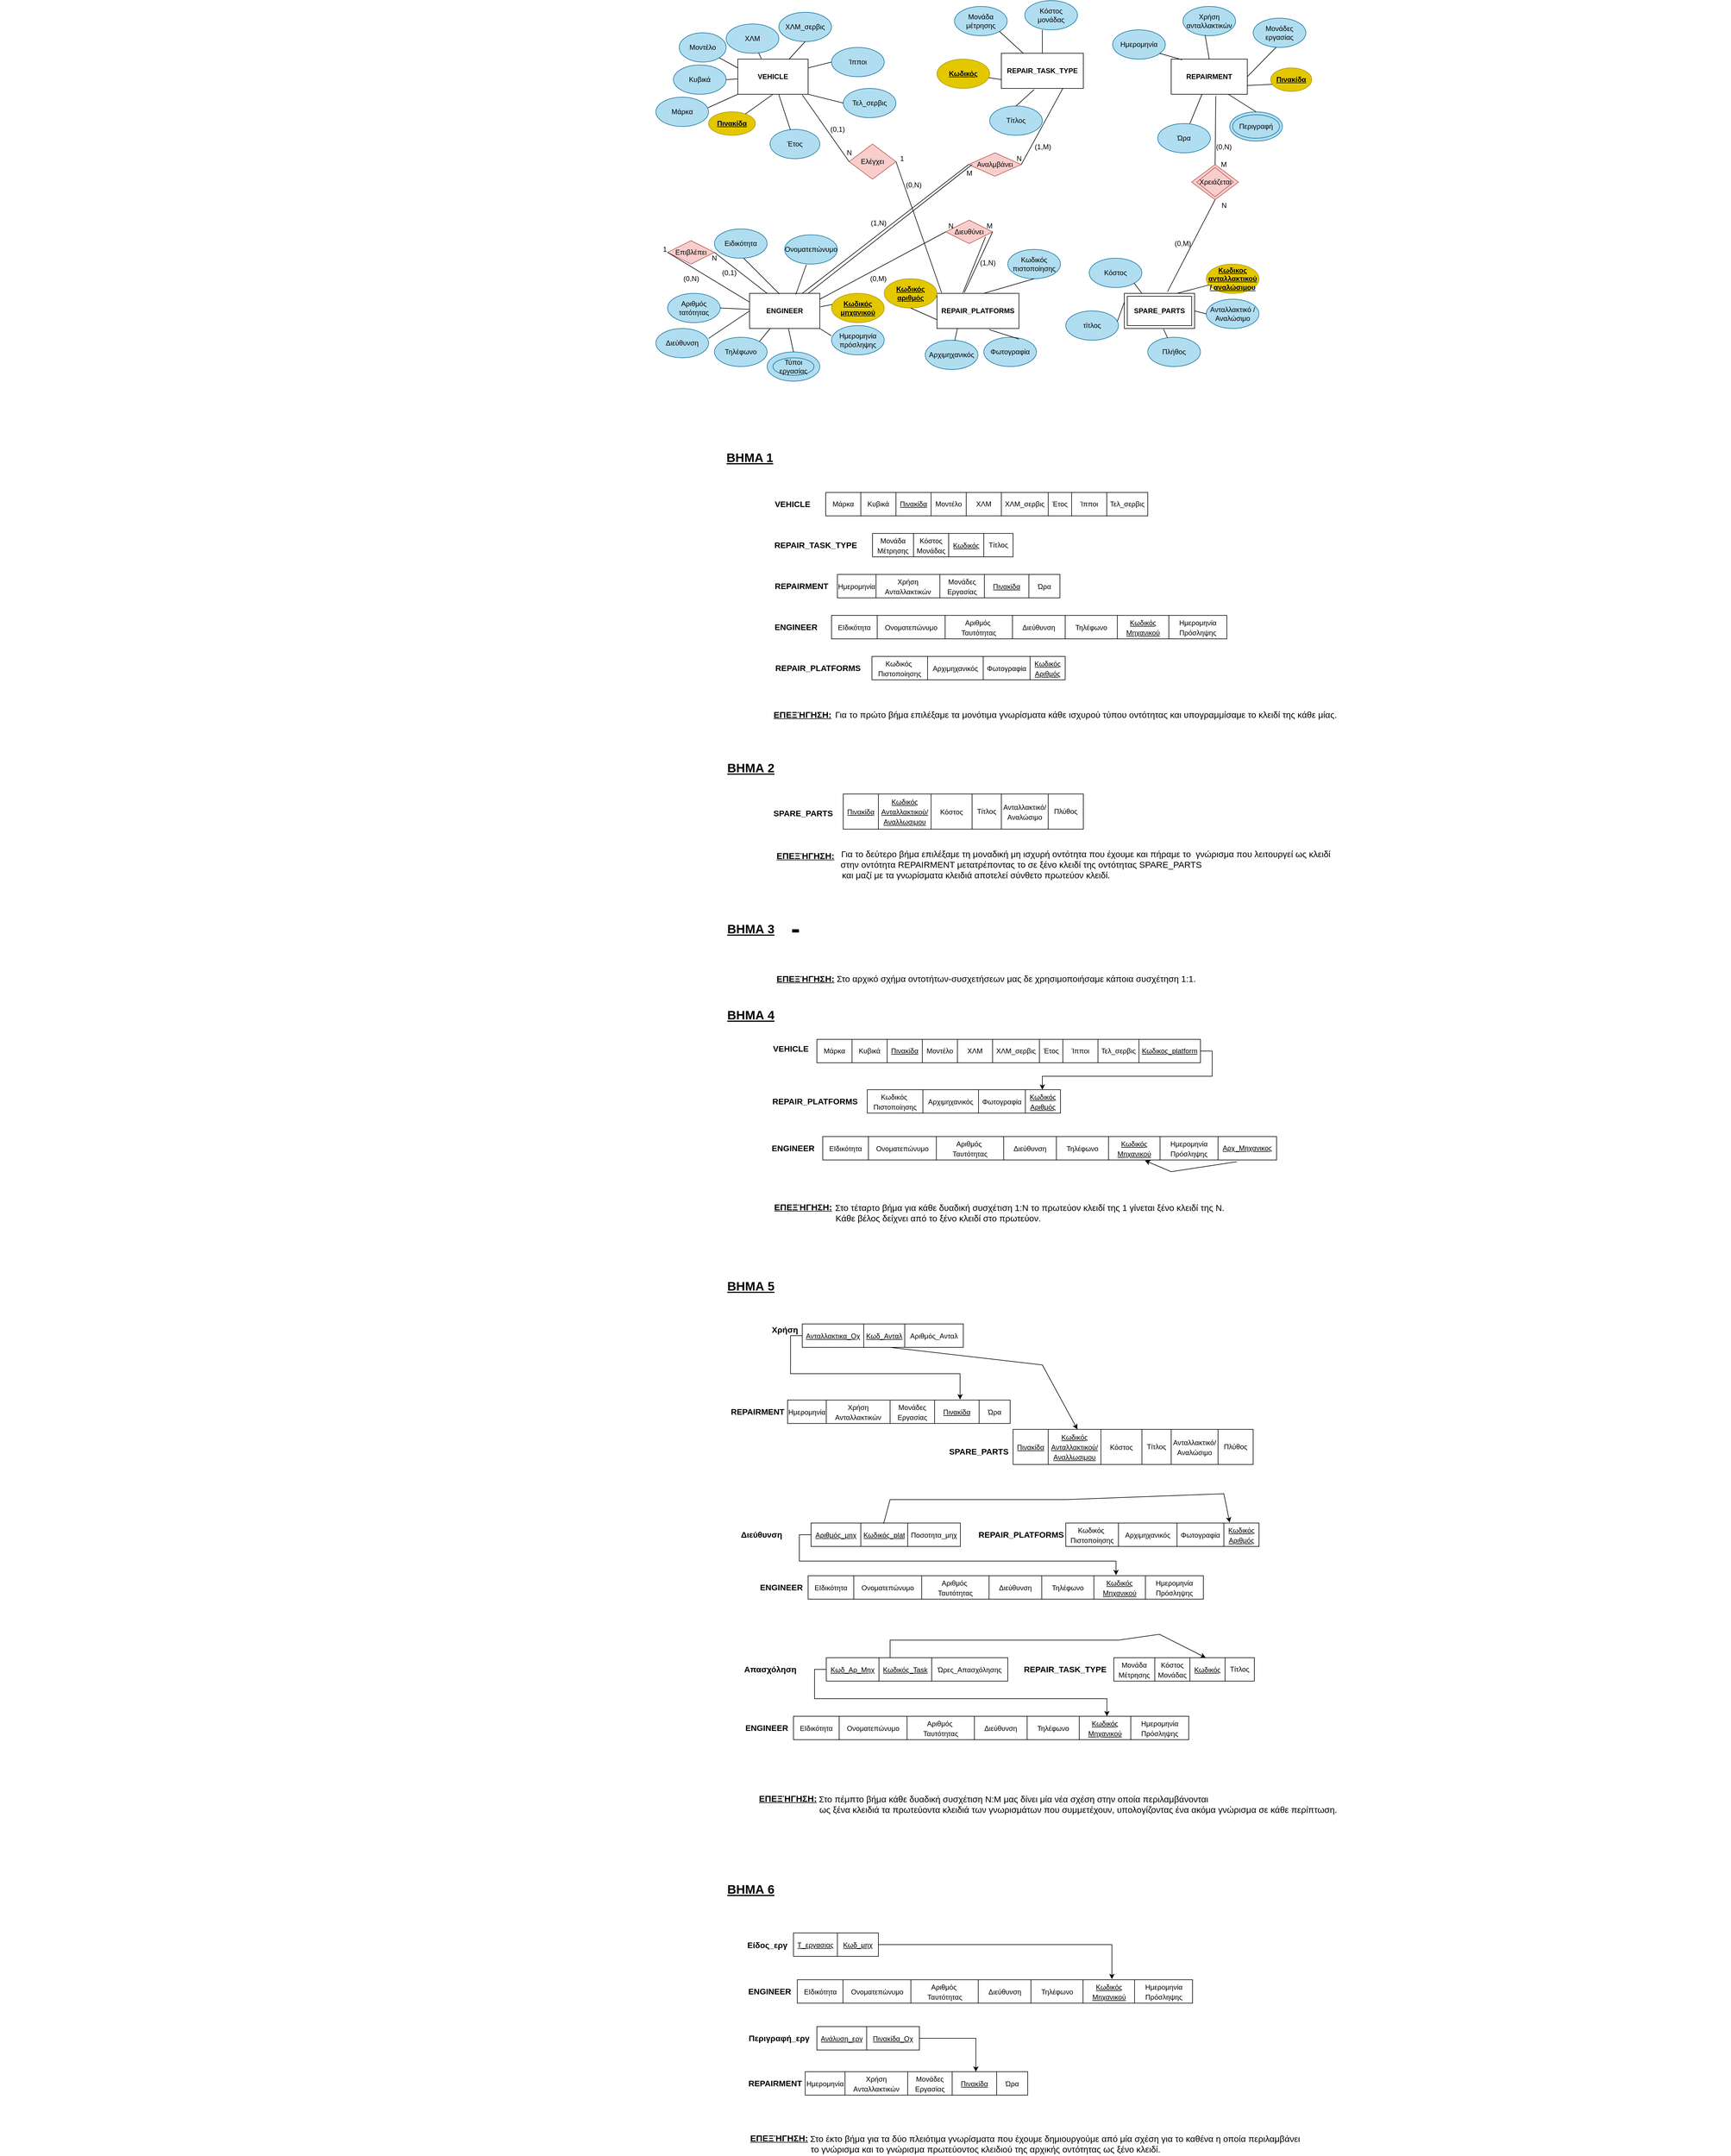 <mxfile version="17.4.0" type="device"><diagram id="C5RBs43oDa-KdzZeNtuy" name="Page-1"><mxGraphModel dx="3076" dy="1866" grid="1" gridSize="10" guides="1" tooltips="1" connect="1" arrows="1" fold="1" page="1" pageScale="1" pageWidth="827" pageHeight="1169" math="0" shadow="0"><root><mxCell id="WIyWlLk6GJQsqaUBKTNV-0"/><mxCell id="WIyWlLk6GJQsqaUBKTNV-1" parent="WIyWlLk6GJQsqaUBKTNV-0"/><mxCell id="IM0LRJgCg29fdJhFEMOL-1" value="&lt;b&gt;VEHICLE&lt;/b&gt;" style="rounded=0;whiteSpace=wrap;html=1;" parent="WIyWlLk6GJQsqaUBKTNV-1" vertex="1"><mxGeometry x="20" y="60" width="120" height="60" as="geometry"/></mxCell><mxCell id="IM0LRJgCg29fdJhFEMOL-2" value="&lt;b&gt;REPAIR_TASK_TYPE&lt;/b&gt;" style="rounded=0;whiteSpace=wrap;html=1;" parent="WIyWlLk6GJQsqaUBKTNV-1" vertex="1"><mxGeometry x="470" y="50" width="140" height="60" as="geometry"/></mxCell><mxCell id="IM0LRJgCg29fdJhFEMOL-3" value="&lt;b&gt;REPAIR_PLATFORMS&lt;/b&gt;" style="rounded=0;whiteSpace=wrap;html=1;" parent="WIyWlLk6GJQsqaUBKTNV-1" vertex="1"><mxGeometry x="360" y="460" width="140" height="60" as="geometry"/></mxCell><mxCell id="IM0LRJgCg29fdJhFEMOL-4" value="&lt;b&gt;ENGINEER&lt;/b&gt;" style="rounded=0;whiteSpace=wrap;html=1;" parent="WIyWlLk6GJQsqaUBKTNV-1" vertex="1"><mxGeometry x="40" y="460" width="120" height="60" as="geometry"/></mxCell><mxCell id="IM0LRJgCg29fdJhFEMOL-5" value="&lt;b&gt;REPAIRMENT&lt;/b&gt;" style="rounded=0;whiteSpace=wrap;html=1;" parent="WIyWlLk6GJQsqaUBKTNV-1" vertex="1"><mxGeometry x="760" y="60" width="130" height="60" as="geometry"/></mxCell><mxCell id="IM0LRJgCg29fdJhFEMOL-6" value="" style="rounded=0;whiteSpace=wrap;html=1;" parent="WIyWlLk6GJQsqaUBKTNV-1" vertex="1"><mxGeometry x="680" y="460" width="120" height="60" as="geometry"/></mxCell><mxCell id="IM0LRJgCg29fdJhFEMOL-8" value="&lt;u&gt;&lt;b&gt;Πινακίδα&lt;/b&gt;&lt;/u&gt;" style="ellipse;whiteSpace=wrap;html=1;fillColor=#e3c800;strokeColor=#B09500;fontColor=#000000;" parent="WIyWlLk6GJQsqaUBKTNV-1" vertex="1"><mxGeometry x="-30" y="150" width="80" height="40" as="geometry"/></mxCell><mxCell id="IM0LRJgCg29fdJhFEMOL-9" value="Μάρκα" style="ellipse;whiteSpace=wrap;html=1;fillColor=#b1ddf0;strokeColor=#10739e;" parent="WIyWlLk6GJQsqaUBKTNV-1" vertex="1"><mxGeometry x="-120" y="125" width="90" height="50" as="geometry"/></mxCell><mxCell id="IM0LRJgCg29fdJhFEMOL-10" value="Μοντέλο" style="ellipse;whiteSpace=wrap;html=1;fillColor=#b1ddf0;strokeColor=#10739e;" parent="WIyWlLk6GJQsqaUBKTNV-1" vertex="1"><mxGeometry x="-80" y="15" width="80" height="50" as="geometry"/></mxCell><mxCell id="IM0LRJgCg29fdJhFEMOL-12" value="Έτος" style="ellipse;whiteSpace=wrap;html=1;fillColor=#b1ddf0;strokeColor=#10739e;" parent="WIyWlLk6GJQsqaUBKTNV-1" vertex="1"><mxGeometry x="75" y="180" width="85" height="50" as="geometry"/></mxCell><mxCell id="IM0LRJgCg29fdJhFEMOL-13" value="ΧΛΜ" style="ellipse;whiteSpace=wrap;html=1;fillColor=#b1ddf0;strokeColor=#10739e;" parent="WIyWlLk6GJQsqaUBKTNV-1" vertex="1"><mxGeometry width="90" height="50" as="geometry"/></mxCell><mxCell id="IM0LRJgCg29fdJhFEMOL-14" value="Κυβικά" style="ellipse;whiteSpace=wrap;html=1;fillColor=#b1ddf0;strokeColor=#10739e;" parent="WIyWlLk6GJQsqaUBKTNV-1" vertex="1"><mxGeometry x="-90" y="70" width="90" height="50" as="geometry"/></mxCell><mxCell id="IM0LRJgCg29fdJhFEMOL-15" value="Ίπποι" style="ellipse;whiteSpace=wrap;html=1;fillColor=#b1ddf0;strokeColor=#10739e;" parent="WIyWlLk6GJQsqaUBKTNV-1" vertex="1"><mxGeometry x="180" y="40" width="90" height="50" as="geometry"/></mxCell><mxCell id="IM0LRJgCg29fdJhFEMOL-16" value="Τελ_σερβις" style="ellipse;whiteSpace=wrap;html=1;fillColor=#b1ddf0;strokeColor=#10739e;" parent="WIyWlLk6GJQsqaUBKTNV-1" vertex="1"><mxGeometry x="200" y="110" width="90" height="50" as="geometry"/></mxCell><mxCell id="IM0LRJgCg29fdJhFEMOL-17" value="ΧΛΜ_σερβις" style="ellipse;whiteSpace=wrap;html=1;fillColor=#b1ddf0;strokeColor=#10739e;" parent="WIyWlLk6GJQsqaUBKTNV-1" vertex="1"><mxGeometry x="90" y="-20" width="90" height="50" as="geometry"/></mxCell><mxCell id="IM0LRJgCg29fdJhFEMOL-19" value="" style="endArrow=none;html=1;rounded=0;entryX=0.333;entryY=-0.017;entryDx=0;entryDy=0;entryPerimeter=0;" parent="WIyWlLk6GJQsqaUBKTNV-1" source="IM0LRJgCg29fdJhFEMOL-13" target="IM0LRJgCg29fdJhFEMOL-1" edge="1"><mxGeometry width="50" height="50" relative="1" as="geometry"><mxPoint x="390" y="210" as="sourcePoint"/><mxPoint x="440" y="160" as="targetPoint"/></mxGeometry></mxCell><mxCell id="IM0LRJgCg29fdJhFEMOL-20" value="" style="endArrow=none;html=1;rounded=0;entryX=0.5;entryY=1;entryDx=0;entryDy=0;" parent="WIyWlLk6GJQsqaUBKTNV-1" source="IM0LRJgCg29fdJhFEMOL-8" target="IM0LRJgCg29fdJhFEMOL-1" edge="1"><mxGeometry width="50" height="50" relative="1" as="geometry"><mxPoint x="390" y="210" as="sourcePoint"/><mxPoint x="440" y="160" as="targetPoint"/></mxGeometry></mxCell><mxCell id="IM0LRJgCg29fdJhFEMOL-21" value="" style="endArrow=none;html=1;rounded=0;" parent="WIyWlLk6GJQsqaUBKTNV-1" source="IM0LRJgCg29fdJhFEMOL-12" target="IM0LRJgCg29fdJhFEMOL-1" edge="1"><mxGeometry width="50" height="50" relative="1" as="geometry"><mxPoint x="390" y="210" as="sourcePoint"/><mxPoint x="440" y="160" as="targetPoint"/></mxGeometry></mxCell><mxCell id="IM0LRJgCg29fdJhFEMOL-22" value="" style="endArrow=none;html=1;rounded=0;entryX=1;entryY=0.5;entryDx=0;entryDy=0;" parent="WIyWlLk6GJQsqaUBKTNV-1" source="IM0LRJgCg29fdJhFEMOL-1" target="IM0LRJgCg29fdJhFEMOL-14" edge="1"><mxGeometry width="50" height="50" relative="1" as="geometry"><mxPoint x="390" y="210" as="sourcePoint"/><mxPoint x="440" y="160" as="targetPoint"/></mxGeometry></mxCell><mxCell id="IM0LRJgCg29fdJhFEMOL-23" value="" style="endArrow=none;html=1;rounded=0;entryX=1;entryY=1;entryDx=0;entryDy=0;exitX=0;exitY=0.25;exitDx=0;exitDy=0;" parent="WIyWlLk6GJQsqaUBKTNV-1" source="IM0LRJgCg29fdJhFEMOL-1" target="IM0LRJgCg29fdJhFEMOL-10" edge="1"><mxGeometry width="50" height="50" relative="1" as="geometry"><mxPoint x="390" y="210" as="sourcePoint"/><mxPoint x="440" y="160" as="targetPoint"/></mxGeometry></mxCell><mxCell id="IM0LRJgCg29fdJhFEMOL-26" value="" style="endArrow=none;html=1;rounded=0;exitX=0.989;exitY=0.36;exitDx=0;exitDy=0;exitPerimeter=0;entryX=0;entryY=1;entryDx=0;entryDy=0;" parent="WIyWlLk6GJQsqaUBKTNV-1" source="IM0LRJgCg29fdJhFEMOL-9" target="IM0LRJgCg29fdJhFEMOL-1" edge="1"><mxGeometry width="50" height="50" relative="1" as="geometry"><mxPoint x="390" y="210" as="sourcePoint"/><mxPoint x="440" y="160" as="targetPoint"/></mxGeometry></mxCell><mxCell id="IM0LRJgCg29fdJhFEMOL-27" value="" style="endArrow=none;html=1;rounded=0;entryX=1;entryY=0.25;entryDx=0;entryDy=0;exitX=0;exitY=0.5;exitDx=0;exitDy=0;" parent="WIyWlLk6GJQsqaUBKTNV-1" source="IM0LRJgCg29fdJhFEMOL-15" target="IM0LRJgCg29fdJhFEMOL-1" edge="1"><mxGeometry width="50" height="50" relative="1" as="geometry"><mxPoint x="390" y="210" as="sourcePoint"/><mxPoint x="440" y="160" as="targetPoint"/></mxGeometry></mxCell><mxCell id="IM0LRJgCg29fdJhFEMOL-28" value="" style="endArrow=none;html=1;rounded=0;entryX=1;entryY=1;entryDx=0;entryDy=0;exitX=0;exitY=0.5;exitDx=0;exitDy=0;" parent="WIyWlLk6GJQsqaUBKTNV-1" source="IM0LRJgCg29fdJhFEMOL-16" target="IM0LRJgCg29fdJhFEMOL-1" edge="1"><mxGeometry width="50" height="50" relative="1" as="geometry"><mxPoint x="170" y="160" as="sourcePoint"/><mxPoint x="440" y="160" as="targetPoint"/></mxGeometry></mxCell><mxCell id="IM0LRJgCg29fdJhFEMOL-29" value="" style="endArrow=none;html=1;rounded=0;entryX=0.5;entryY=1;entryDx=0;entryDy=0;" parent="WIyWlLk6GJQsqaUBKTNV-1" source="IM0LRJgCg29fdJhFEMOL-1" target="IM0LRJgCg29fdJhFEMOL-17" edge="1"><mxGeometry width="50" height="50" relative="1" as="geometry"><mxPoint x="390" y="210" as="sourcePoint"/><mxPoint x="440" y="160" as="targetPoint"/></mxGeometry></mxCell><mxCell id="IM0LRJgCg29fdJhFEMOL-30" value="&lt;u&gt;&lt;b&gt;Κωδικός&lt;/b&gt;&lt;/u&gt;" style="ellipse;whiteSpace=wrap;html=1;fillColor=#e3c800;fontColor=#000000;strokeColor=#B09500;" parent="WIyWlLk6GJQsqaUBKTNV-1" vertex="1"><mxGeometry x="360" y="60" width="90" height="50" as="geometry"/></mxCell><mxCell id="IM0LRJgCg29fdJhFEMOL-31" value="Τίτλος" style="ellipse;whiteSpace=wrap;html=1;fillColor=#b1ddf0;strokeColor=#10739e;" parent="WIyWlLk6GJQsqaUBKTNV-1" vertex="1"><mxGeometry x="450" y="140" width="90" height="50" as="geometry"/></mxCell><mxCell id="IM0LRJgCg29fdJhFEMOL-32" value="Κόστος μονάδας" style="ellipse;whiteSpace=wrap;html=1;fillColor=#b1ddf0;strokeColor=#10739e;" parent="WIyWlLk6GJQsqaUBKTNV-1" vertex="1"><mxGeometry x="510" y="-40" width="90" height="50" as="geometry"/></mxCell><mxCell id="IM0LRJgCg29fdJhFEMOL-33" value="Μονάδα μέτρησης" style="ellipse;whiteSpace=wrap;html=1;fillColor=#b1ddf0;strokeColor=#10739e;" parent="WIyWlLk6GJQsqaUBKTNV-1" vertex="1"><mxGeometry x="390" y="-30" width="90" height="50" as="geometry"/></mxCell><mxCell id="IM0LRJgCg29fdJhFEMOL-34" value="" style="endArrow=none;html=1;rounded=0;fontSize=12;entryX=0.5;entryY=0;entryDx=0;entryDy=0;exitX=0.4;exitY=1.033;exitDx=0;exitDy=0;exitPerimeter=0;" parent="WIyWlLk6GJQsqaUBKTNV-1" source="IM0LRJgCg29fdJhFEMOL-2" target="IM0LRJgCg29fdJhFEMOL-31" edge="1"><mxGeometry width="50" height="50" relative="1" as="geometry"><mxPoint x="390" y="220" as="sourcePoint"/><mxPoint x="440" y="170" as="targetPoint"/></mxGeometry></mxCell><mxCell id="IM0LRJgCg29fdJhFEMOL-35" value="" style="endArrow=none;html=1;rounded=0;fontSize=12;exitX=0;exitY=0.75;exitDx=0;exitDy=0;" parent="WIyWlLk6GJQsqaUBKTNV-1" source="IM0LRJgCg29fdJhFEMOL-2" target="IM0LRJgCg29fdJhFEMOL-30" edge="1"><mxGeometry width="50" height="50" relative="1" as="geometry"><mxPoint x="390" y="220" as="sourcePoint"/><mxPoint x="440" y="170" as="targetPoint"/></mxGeometry></mxCell><mxCell id="IM0LRJgCg29fdJhFEMOL-36" value="" style="endArrow=none;html=1;rounded=0;fontSize=12;entryX=1;entryY=1;entryDx=0;entryDy=0;" parent="WIyWlLk6GJQsqaUBKTNV-1" source="IM0LRJgCg29fdJhFEMOL-2" target="IM0LRJgCg29fdJhFEMOL-33" edge="1"><mxGeometry width="50" height="50" relative="1" as="geometry"><mxPoint x="390" y="220" as="sourcePoint"/><mxPoint x="440" y="170" as="targetPoint"/></mxGeometry></mxCell><mxCell id="IM0LRJgCg29fdJhFEMOL-37" value="" style="endArrow=none;html=1;rounded=0;fontSize=12;entryX=0.333;entryY=1;entryDx=0;entryDy=0;entryPerimeter=0;exitX=0.5;exitY=0;exitDx=0;exitDy=0;" parent="WIyWlLk6GJQsqaUBKTNV-1" source="IM0LRJgCg29fdJhFEMOL-2" target="IM0LRJgCg29fdJhFEMOL-32" edge="1"><mxGeometry width="50" height="50" relative="1" as="geometry"><mxPoint x="390" y="220" as="sourcePoint"/><mxPoint x="440" y="170" as="targetPoint"/></mxGeometry></mxCell><mxCell id="IM0LRJgCg29fdJhFEMOL-38" value="Ημερομηνία" style="ellipse;whiteSpace=wrap;html=1;fillColor=#b1ddf0;strokeColor=#10739e;" parent="WIyWlLk6GJQsqaUBKTNV-1" vertex="1"><mxGeometry x="660" y="10" width="90" height="50" as="geometry"/></mxCell><mxCell id="IM0LRJgCg29fdJhFEMOL-39" value="Ώρα" style="ellipse;whiteSpace=wrap;html=1;fillColor=#b1ddf0;strokeColor=#10739e;" parent="WIyWlLk6GJQsqaUBKTNV-1" vertex="1"><mxGeometry x="737" y="170" width="90" height="50" as="geometry"/></mxCell><mxCell id="IM0LRJgCg29fdJhFEMOL-40" value="perigrafh" style="ellipse;whiteSpace=wrap;html=1;fillColor=#b1ddf0;strokeColor=#10739e;" parent="WIyWlLk6GJQsqaUBKTNV-1" vertex="1"><mxGeometry x="860" y="150" width="90" height="50" as="geometry"/></mxCell><mxCell id="IM0LRJgCg29fdJhFEMOL-41" value="Μονάδες εργασίας" style="ellipse;whiteSpace=wrap;html=1;fillColor=#b1ddf0;strokeColor=#10739e;" parent="WIyWlLk6GJQsqaUBKTNV-1" vertex="1"><mxGeometry x="900" y="-10" width="90" height="50" as="geometry"/></mxCell><mxCell id="IM0LRJgCg29fdJhFEMOL-42" value="Χρήση ανταλλακτικών" style="ellipse;whiteSpace=wrap;html=1;fillColor=#b1ddf0;strokeColor=#10739e;" parent="WIyWlLk6GJQsqaUBKTNV-1" vertex="1"><mxGeometry x="780" y="-30" width="90" height="50" as="geometry"/></mxCell><mxCell id="IM0LRJgCg29fdJhFEMOL-43" value="" style="endArrow=none;html=1;rounded=0;fontSize=12;exitX=0.142;exitY=0.017;exitDx=0;exitDy=0;exitPerimeter=0;" parent="WIyWlLk6GJQsqaUBKTNV-1" source="IM0LRJgCg29fdJhFEMOL-5" edge="1"><mxGeometry width="50" height="50" relative="1" as="geometry"><mxPoint x="390" y="220" as="sourcePoint"/><mxPoint x="740" y="50" as="targetPoint"/></mxGeometry></mxCell><mxCell id="IM0LRJgCg29fdJhFEMOL-44" value="" style="endArrow=none;html=1;rounded=0;fontSize=12;entryX=0.422;entryY=0.98;entryDx=0;entryDy=0;entryPerimeter=0;exitX=0.5;exitY=0;exitDx=0;exitDy=0;" parent="WIyWlLk6GJQsqaUBKTNV-1" source="IM0LRJgCg29fdJhFEMOL-5" target="IM0LRJgCg29fdJhFEMOL-42" edge="1"><mxGeometry width="50" height="50" relative="1" as="geometry"><mxPoint x="390" y="220" as="sourcePoint"/><mxPoint x="440" y="170" as="targetPoint"/></mxGeometry></mxCell><mxCell id="IM0LRJgCg29fdJhFEMOL-45" value="" style="endArrow=none;html=1;rounded=0;fontSize=12;entryX=0.433;entryY=1;entryDx=0;entryDy=0;entryPerimeter=0;exitX=1;exitY=0.5;exitDx=0;exitDy=0;" parent="WIyWlLk6GJQsqaUBKTNV-1" source="IM0LRJgCg29fdJhFEMOL-5" target="IM0LRJgCg29fdJhFEMOL-41" edge="1"><mxGeometry width="50" height="50" relative="1" as="geometry"><mxPoint x="390" y="220" as="sourcePoint"/><mxPoint x="920" y="50" as="targetPoint"/></mxGeometry></mxCell><mxCell id="IM0LRJgCg29fdJhFEMOL-46" value="" style="endArrow=none;html=1;rounded=0;fontSize=12;exitX=0.611;exitY=0;exitDx=0;exitDy=0;exitPerimeter=0;" parent="WIyWlLk6GJQsqaUBKTNV-1" source="IM0LRJgCg29fdJhFEMOL-39" target="IM0LRJgCg29fdJhFEMOL-5" edge="1"><mxGeometry width="50" height="50" relative="1" as="geometry"><mxPoint x="390" y="220" as="sourcePoint"/><mxPoint x="440" y="170" as="targetPoint"/></mxGeometry></mxCell><mxCell id="IM0LRJgCg29fdJhFEMOL-47" value="" style="endArrow=none;html=1;rounded=0;fontSize=12;entryX=0.5;entryY=0;entryDx=0;entryDy=0;exitX=0.75;exitY=1;exitDx=0;exitDy=0;" parent="WIyWlLk6GJQsqaUBKTNV-1" source="IM0LRJgCg29fdJhFEMOL-5" target="IM0LRJgCg29fdJhFEMOL-40" edge="1"><mxGeometry width="50" height="50" relative="1" as="geometry"><mxPoint x="390" y="220" as="sourcePoint"/><mxPoint x="440" y="170" as="targetPoint"/></mxGeometry></mxCell><mxCell id="IM0LRJgCg29fdJhFEMOL-48" value="&lt;u&gt;&lt;b&gt;Κωδικός μηχανικού&lt;/b&gt;&lt;/u&gt;" style="ellipse;whiteSpace=wrap;html=1;fillColor=#e3c800;fontColor=#000000;strokeColor=#B09500;" parent="WIyWlLk6GJQsqaUBKTNV-1" vertex="1"><mxGeometry x="180" y="460" width="90" height="50" as="geometry"/></mxCell><mxCell id="IM0LRJgCg29fdJhFEMOL-49" value="Ονοματεπώνυμο" style="ellipse;whiteSpace=wrap;html=1;fillColor=#b1ddf0;strokeColor=#10739e;" parent="WIyWlLk6GJQsqaUBKTNV-1" vertex="1"><mxGeometry x="100" y="360" width="90" height="50" as="geometry"/></mxCell><mxCell id="IM0LRJgCg29fdJhFEMOL-50" value="Αριθμός τατότητας" style="ellipse;whiteSpace=wrap;html=1;fillColor=#b1ddf0;strokeColor=#10739e;" parent="WIyWlLk6GJQsqaUBKTNV-1" vertex="1"><mxGeometry x="-100" y="460" width="90" height="50" as="geometry"/></mxCell><mxCell id="IM0LRJgCg29fdJhFEMOL-51" value="Ειδικότητα" style="ellipse;whiteSpace=wrap;html=1;fillColor=#b1ddf0;strokeColor=#10739e;" parent="WIyWlLk6GJQsqaUBKTNV-1" vertex="1"><mxGeometry x="-20" y="350" width="90" height="50" as="geometry"/></mxCell><mxCell id="IM0LRJgCg29fdJhFEMOL-52" value="Ημερομηνία πρόσληψης" style="ellipse;whiteSpace=wrap;html=1;fillColor=#b1ddf0;strokeColor=#10739e;" parent="WIyWlLk6GJQsqaUBKTNV-1" vertex="1"><mxGeometry x="180" y="515" width="90" height="50" as="geometry"/></mxCell><mxCell id="IM0LRJgCg29fdJhFEMOL-53" value="Διεύθυνση" style="ellipse;whiteSpace=wrap;html=1;fillColor=#b1ddf0;strokeColor=#10739e;" parent="WIyWlLk6GJQsqaUBKTNV-1" vertex="1"><mxGeometry x="-120" y="520" width="90" height="50" as="geometry"/></mxCell><mxCell id="IM0LRJgCg29fdJhFEMOL-54" value="Τηλέφωνο" style="ellipse;whiteSpace=wrap;html=1;fillColor=#b1ddf0;strokeColor=#10739e;" parent="WIyWlLk6GJQsqaUBKTNV-1" vertex="1"><mxGeometry x="-20" y="535" width="90" height="50" as="geometry"/></mxCell><mxCell id="nUfYaQAceOIleUIod1iI-2" style="edgeStyle=orthogonalEdgeStyle;rounded=0;orthogonalLoop=1;jettySize=auto;html=1;exitX=1;exitY=1;exitDx=0;exitDy=0;entryX=1;entryY=0;entryDx=0;entryDy=0;" parent="WIyWlLk6GJQsqaUBKTNV-1" source="IM0LRJgCg29fdJhFEMOL-55" target="MASza5s9Lwe6eC4KihUX-3" edge="1"><mxGeometry relative="1" as="geometry"/></mxCell><mxCell id="IM0LRJgCg29fdJhFEMOL-55" value="" style="ellipse;whiteSpace=wrap;html=1;fillColor=#b1ddf0;strokeColor=#10739e;" parent="WIyWlLk6GJQsqaUBKTNV-1" vertex="1"><mxGeometry x="70" y="560" width="90" height="50" as="geometry"/></mxCell><mxCell id="IM0LRJgCg29fdJhFEMOL-56" value="" style="endArrow=none;html=1;rounded=0;fontSize=12;exitX=1;exitY=0.5;exitDx=0;exitDy=0;" parent="WIyWlLk6GJQsqaUBKTNV-1" source="IM0LRJgCg29fdJhFEMOL-50" target="IM0LRJgCg29fdJhFEMOL-4" edge="1"><mxGeometry width="50" height="50" relative="1" as="geometry"><mxPoint x="390" y="400" as="sourcePoint"/><mxPoint x="440" y="350" as="targetPoint"/></mxGeometry></mxCell><mxCell id="IM0LRJgCg29fdJhFEMOL-57" value="" style="endArrow=none;html=1;rounded=0;fontSize=12;exitX=1;exitY=0.34;exitDx=0;exitDy=0;exitPerimeter=0;entryX=0;entryY=0.5;entryDx=0;entryDy=0;" parent="WIyWlLk6GJQsqaUBKTNV-1" source="IM0LRJgCg29fdJhFEMOL-53" target="IM0LRJgCg29fdJhFEMOL-4" edge="1"><mxGeometry width="50" height="50" relative="1" as="geometry"><mxPoint x="390" y="400" as="sourcePoint"/><mxPoint x="440" y="350" as="targetPoint"/></mxGeometry></mxCell><mxCell id="IM0LRJgCg29fdJhFEMOL-58" value="" style="endArrow=none;html=1;rounded=0;fontSize=12;exitX=1;exitY=0;exitDx=0;exitDy=0;" parent="WIyWlLk6GJQsqaUBKTNV-1" source="IM0LRJgCg29fdJhFEMOL-54" target="IM0LRJgCg29fdJhFEMOL-4" edge="1"><mxGeometry width="50" height="50" relative="1" as="geometry"><mxPoint x="390" y="400" as="sourcePoint"/><mxPoint x="440" y="350" as="targetPoint"/></mxGeometry></mxCell><mxCell id="IM0LRJgCg29fdJhFEMOL-59" value="" style="endArrow=none;html=1;rounded=0;fontSize=12;exitX=0.5;exitY=0;exitDx=0;exitDy=0;" parent="WIyWlLk6GJQsqaUBKTNV-1" source="IM0LRJgCg29fdJhFEMOL-55" target="IM0LRJgCg29fdJhFEMOL-4" edge="1"><mxGeometry width="50" height="50" relative="1" as="geometry"><mxPoint x="390" y="400" as="sourcePoint"/><mxPoint x="440" y="350" as="targetPoint"/></mxGeometry></mxCell><mxCell id="IM0LRJgCg29fdJhFEMOL-60" value="" style="endArrow=none;html=1;rounded=0;fontSize=12;exitX=-0.003;exitY=0.349;exitDx=0;exitDy=0;exitPerimeter=0;entryX=1;entryY=1;entryDx=0;entryDy=0;" parent="WIyWlLk6GJQsqaUBKTNV-1" source="IM0LRJgCg29fdJhFEMOL-52" target="IM0LRJgCg29fdJhFEMOL-4" edge="1"><mxGeometry width="50" height="50" relative="1" as="geometry"><mxPoint x="390" y="400" as="sourcePoint"/><mxPoint x="440" y="350" as="targetPoint"/></mxGeometry></mxCell><mxCell id="IM0LRJgCg29fdJhFEMOL-62" value="" style="endArrow=none;html=1;rounded=0;fontSize=12;exitX=0.425;exitY=0.017;exitDx=0;exitDy=0;exitPerimeter=0;" parent="WIyWlLk6GJQsqaUBKTNV-1" source="IM0LRJgCg29fdJhFEMOL-4" edge="1"><mxGeometry width="50" height="50" relative="1" as="geometry"><mxPoint x="390" y="400" as="sourcePoint"/><mxPoint x="30" y="400" as="targetPoint"/></mxGeometry></mxCell><mxCell id="IM0LRJgCg29fdJhFEMOL-63" value="" style="endArrow=none;html=1;rounded=0;fontSize=12;entryX=0.411;entryY=1.02;entryDx=0;entryDy=0;entryPerimeter=0;exitX=0.658;exitY=0.033;exitDx=0;exitDy=0;exitPerimeter=0;" parent="WIyWlLk6GJQsqaUBKTNV-1" source="IM0LRJgCg29fdJhFEMOL-4" target="IM0LRJgCg29fdJhFEMOL-49" edge="1"><mxGeometry width="50" height="50" relative="1" as="geometry"><mxPoint x="390" y="400" as="sourcePoint"/><mxPoint x="440" y="350" as="targetPoint"/></mxGeometry></mxCell><mxCell id="IM0LRJgCg29fdJhFEMOL-64" value="" style="endArrow=none;html=1;rounded=0;fontSize=12;exitX=0.011;exitY=0.38;exitDx=0;exitDy=0;exitPerimeter=0;entryX=1.008;entryY=0.383;entryDx=0;entryDy=0;entryPerimeter=0;" parent="WIyWlLk6GJQsqaUBKTNV-1" source="IM0LRJgCg29fdJhFEMOL-48" target="IM0LRJgCg29fdJhFEMOL-4" edge="1"><mxGeometry width="50" height="50" relative="1" as="geometry"><mxPoint x="390" y="400" as="sourcePoint"/><mxPoint x="440" y="350" as="targetPoint"/></mxGeometry></mxCell><mxCell id="IM0LRJgCg29fdJhFEMOL-66" value="&lt;div&gt;&lt;u&gt;&lt;b&gt;Κωδικός αριθμός&lt;/b&gt;&lt;/u&gt;&lt;/div&gt;" style="ellipse;whiteSpace=wrap;html=1;fillColor=#e3c800;fontColor=#000000;strokeColor=#B09500;" parent="WIyWlLk6GJQsqaUBKTNV-1" vertex="1"><mxGeometry x="270" y="435" width="90" height="50" as="geometry"/></mxCell><mxCell id="IM0LRJgCg29fdJhFEMOL-67" value="Κωδικός πιστοποίησης" style="ellipse;whiteSpace=wrap;html=1;fillColor=#b1ddf0;strokeColor=#10739e;" parent="WIyWlLk6GJQsqaUBKTNV-1" vertex="1"><mxGeometry x="481" y="385" width="90" height="50" as="geometry"/></mxCell><mxCell id="IM0LRJgCg29fdJhFEMOL-68" value="Αρχιμηχανικός" style="ellipse;whiteSpace=wrap;html=1;fillColor=#b1ddf0;strokeColor=#10739e;" parent="WIyWlLk6GJQsqaUBKTNV-1" vertex="1"><mxGeometry x="340" y="540" width="90" height="50" as="geometry"/></mxCell><mxCell id="IM0LRJgCg29fdJhFEMOL-69" value="Φωτογραφία" style="ellipse;whiteSpace=wrap;html=1;fillColor=#b1ddf0;strokeColor=#10739e;" parent="WIyWlLk6GJQsqaUBKTNV-1" vertex="1"><mxGeometry x="440" y="535" width="90" height="50" as="geometry"/></mxCell><mxCell id="IM0LRJgCg29fdJhFEMOL-70" value="" style="endArrow=none;html=1;rounded=0;fontSize=12;exitX=0.5;exitY=1;exitDx=0;exitDy=0;entryX=0;entryY=0.75;entryDx=0;entryDy=0;" parent="WIyWlLk6GJQsqaUBKTNV-1" source="IM0LRJgCg29fdJhFEMOL-66" target="IM0LRJgCg29fdJhFEMOL-3" edge="1"><mxGeometry width="50" height="50" relative="1" as="geometry"><mxPoint x="390" y="340" as="sourcePoint"/><mxPoint x="440" y="290" as="targetPoint"/></mxGeometry></mxCell><mxCell id="IM0LRJgCg29fdJhFEMOL-71" value="" style="endArrow=none;html=1;rounded=0;fontSize=12;entryX=0.5;entryY=1;entryDx=0;entryDy=0;" parent="WIyWlLk6GJQsqaUBKTNV-1" target="IM0LRJgCg29fdJhFEMOL-67" edge="1"><mxGeometry width="50" height="50" relative="1" as="geometry"><mxPoint x="440" y="460" as="sourcePoint"/><mxPoint x="440" y="290" as="targetPoint"/></mxGeometry></mxCell><mxCell id="IM0LRJgCg29fdJhFEMOL-72" value="" style="endArrow=none;html=1;rounded=0;fontSize=12;entryX=0.25;entryY=1;entryDx=0;entryDy=0;" parent="WIyWlLk6GJQsqaUBKTNV-1" source="IM0LRJgCg29fdJhFEMOL-68" target="IM0LRJgCg29fdJhFEMOL-3" edge="1"><mxGeometry width="50" height="50" relative="1" as="geometry"><mxPoint x="390" y="340" as="sourcePoint"/><mxPoint x="440" y="290" as="targetPoint"/></mxGeometry></mxCell><mxCell id="IM0LRJgCg29fdJhFEMOL-73" value="" style="endArrow=none;html=1;rounded=0;fontSize=12;entryX=0.667;entryY=0.06;entryDx=0;entryDy=0;entryPerimeter=0;exitX=0.638;exitY=1.033;exitDx=0;exitDy=0;exitPerimeter=0;" parent="WIyWlLk6GJQsqaUBKTNV-1" source="IM0LRJgCg29fdJhFEMOL-3" target="IM0LRJgCg29fdJhFEMOL-69" edge="1"><mxGeometry width="50" height="50" relative="1" as="geometry"><mxPoint x="390" y="340" as="sourcePoint"/><mxPoint x="440" y="290" as="targetPoint"/></mxGeometry></mxCell><mxCell id="IM0LRJgCg29fdJhFEMOL-74" value="&lt;b&gt;&lt;u&gt;Κωδικος ανταλλακτικού / αναλώσιμου&lt;/u&gt;&lt;/b&gt;" style="ellipse;whiteSpace=wrap;html=1;fillColor=#e3c800;fontColor=#000000;strokeColor=#B09500;" parent="WIyWlLk6GJQsqaUBKTNV-1" vertex="1"><mxGeometry x="820" y="410" width="90" height="50" as="geometry"/></mxCell><mxCell id="IM0LRJgCg29fdJhFEMOL-75" value="τίτλος" style="ellipse;whiteSpace=wrap;html=1;fillColor=#b1ddf0;strokeColor=#10739e;" parent="WIyWlLk6GJQsqaUBKTNV-1" vertex="1"><mxGeometry x="580" y="490" width="90" height="50" as="geometry"/></mxCell><mxCell id="IM0LRJgCg29fdJhFEMOL-76" value="Ανταλλακτικό / Αναλώσιμο" style="ellipse;whiteSpace=wrap;html=1;fillColor=#b1ddf0;strokeColor=#10739e;" parent="WIyWlLk6GJQsqaUBKTNV-1" vertex="1"><mxGeometry x="820" y="470" width="90" height="50" as="geometry"/></mxCell><mxCell id="IM0LRJgCg29fdJhFEMOL-77" value="Κόστος" style="ellipse;whiteSpace=wrap;html=1;fillColor=#b1ddf0;strokeColor=#10739e;" parent="WIyWlLk6GJQsqaUBKTNV-1" vertex="1"><mxGeometry x="620" y="400" width="90" height="50" as="geometry"/></mxCell><mxCell id="IM0LRJgCg29fdJhFEMOL-78" value="Πλήθος" style="ellipse;whiteSpace=wrap;html=1;fillColor=#b1ddf0;strokeColor=#10739e;" parent="WIyWlLk6GJQsqaUBKTNV-1" vertex="1"><mxGeometry x="720" y="535" width="90" height="50" as="geometry"/></mxCell><mxCell id="IM0LRJgCg29fdJhFEMOL-79" value="" style="endArrow=none;html=1;rounded=0;fontSize=12;exitX=0.25;exitY=0;exitDx=0;exitDy=0;entryX=1;entryY=1;entryDx=0;entryDy=0;" parent="WIyWlLk6GJQsqaUBKTNV-1" source="IM0LRJgCg29fdJhFEMOL-6" target="IM0LRJgCg29fdJhFEMOL-77" edge="1"><mxGeometry width="50" height="50" relative="1" as="geometry"><mxPoint x="390" y="340" as="sourcePoint"/><mxPoint x="440" y="290" as="targetPoint"/></mxGeometry></mxCell><mxCell id="IM0LRJgCg29fdJhFEMOL-80" value="" style="endArrow=none;html=1;rounded=0;fontSize=12;entryX=0.75;entryY=0;entryDx=0;entryDy=0;" parent="WIyWlLk6GJQsqaUBKTNV-1" source="IM0LRJgCg29fdJhFEMOL-74" target="IM0LRJgCg29fdJhFEMOL-6" edge="1"><mxGeometry width="50" height="50" relative="1" as="geometry"><mxPoint x="390" y="340" as="sourcePoint"/><mxPoint x="440" y="290" as="targetPoint"/></mxGeometry></mxCell><mxCell id="IM0LRJgCg29fdJhFEMOL-81" value="" style="endArrow=none;html=1;rounded=0;fontSize=12;exitX=0.978;exitY=0.36;exitDx=0;exitDy=0;exitPerimeter=0;entryX=0;entryY=0.25;entryDx=0;entryDy=0;" parent="WIyWlLk6GJQsqaUBKTNV-1" source="IM0LRJgCg29fdJhFEMOL-75" target="IM0LRJgCg29fdJhFEMOL-6" edge="1"><mxGeometry width="50" height="50" relative="1" as="geometry"><mxPoint x="390" y="340" as="sourcePoint"/><mxPoint x="440" y="290" as="targetPoint"/></mxGeometry></mxCell><mxCell id="IM0LRJgCg29fdJhFEMOL-82" value="" style="endArrow=none;html=1;rounded=0;fontSize=12;entryX=0.558;entryY=1.017;entryDx=0;entryDy=0;entryPerimeter=0;" parent="WIyWlLk6GJQsqaUBKTNV-1" source="IM0LRJgCg29fdJhFEMOL-78" target="IM0LRJgCg29fdJhFEMOL-6" edge="1"><mxGeometry width="50" height="50" relative="1" as="geometry"><mxPoint x="390" y="340" as="sourcePoint"/><mxPoint x="440" y="290" as="targetPoint"/></mxGeometry></mxCell><mxCell id="IM0LRJgCg29fdJhFEMOL-83" value="" style="endArrow=none;html=1;rounded=0;fontSize=12;exitX=0;exitY=0.5;exitDx=0;exitDy=0;entryX=1;entryY=0.5;entryDx=0;entryDy=0;" parent="WIyWlLk6GJQsqaUBKTNV-1" source="IM0LRJgCg29fdJhFEMOL-76" target="IM0LRJgCg29fdJhFEMOL-6" edge="1"><mxGeometry width="50" height="50" relative="1" as="geometry"><mxPoint x="390" y="340" as="sourcePoint"/><mxPoint x="440" y="290" as="targetPoint"/></mxGeometry></mxCell><mxCell id="MASza5s9Lwe6eC4KihUX-1" value="Περιγραφή" style="ellipse;whiteSpace=wrap;html=1;fillColor=#b1ddf0;strokeColor=#10739e;" parent="WIyWlLk6GJQsqaUBKTNV-1" vertex="1"><mxGeometry x="865" y="155" width="80" height="40" as="geometry"/></mxCell><mxCell id="MASza5s9Lwe6eC4KihUX-3" value="Τύποι εργασίας" style="ellipse;whiteSpace=wrap;html=1;fillColor=#b1ddf0;strokeColor=#10739e;" parent="WIyWlLk6GJQsqaUBKTNV-1" vertex="1"><mxGeometry x="80" y="570" width="70" height="30" as="geometry"/></mxCell><mxCell id="MASza5s9Lwe6eC4KihUX-6" value="" style="endArrow=none;html=1;rounded=0;fontSize=12;exitX=1;exitY=0.75;exitDx=0;exitDy=0;" parent="WIyWlLk6GJQsqaUBKTNV-1" source="IM0LRJgCg29fdJhFEMOL-5" edge="1"><mxGeometry width="50" height="50" relative="1" as="geometry"><mxPoint x="380" y="400" as="sourcePoint"/><mxPoint x="940.191" y="102.622" as="targetPoint"/></mxGeometry></mxCell><mxCell id="MASza5s9Lwe6eC4KihUX-7" value="&lt;b&gt;SPARE_PARTS&lt;/b&gt;" style="rounded=0;whiteSpace=wrap;html=1;shadow=0;sketch=0;glass=0;" parent="WIyWlLk6GJQsqaUBKTNV-1" vertex="1"><mxGeometry x="685" y="465" width="110" height="50" as="geometry"/></mxCell><mxCell id="nUfYaQAceOIleUIod1iI-3" value="&lt;span style=&quot;background-color: rgb(227 , 200 , 0)&quot;&gt;&lt;u&gt;&lt;b&gt;Πινακίδα&lt;/b&gt;&lt;/u&gt;&lt;/span&gt;" style="ellipse;whiteSpace=wrap;html=1;labelBackgroundColor=#99CCFF;fillColor=#e3c800;strokeColor=#B09500;fontColor=#000000;" parent="WIyWlLk6GJQsqaUBKTNV-1" vertex="1"><mxGeometry x="930" y="75" width="70" height="40" as="geometry"/></mxCell><mxCell id="nUfYaQAceOIleUIod1iI-4" value="Αναλμβάνει" style="rhombus;whiteSpace=wrap;html=1;labelBackgroundColor=none;fillColor=#f8cecc;strokeColor=#b85450;" parent="WIyWlLk6GJQsqaUBKTNV-1" vertex="1"><mxGeometry x="414" y="220" width="90" height="40" as="geometry"/></mxCell><mxCell id="nUfYaQAceOIleUIod1iI-5" value="" style="endArrow=none;html=1;rounded=0;exitX=0;exitY=0.5;exitDx=0;exitDy=0;entryX=0.75;entryY=0;entryDx=0;entryDy=0;" parent="WIyWlLk6GJQsqaUBKTNV-1" source="nUfYaQAceOIleUIod1iI-4" target="IM0LRJgCg29fdJhFEMOL-4" edge="1"><mxGeometry width="50" height="50" relative="1" as="geometry"><mxPoint x="350" y="410" as="sourcePoint"/><mxPoint x="140" y="450" as="targetPoint"/></mxGeometry></mxCell><mxCell id="nUfYaQAceOIleUIod1iI-7" value="" style="endArrow=none;html=1;rounded=0;entryX=1;entryY=0.5;entryDx=0;entryDy=0;exitX=0.75;exitY=1;exitDx=0;exitDy=0;" parent="WIyWlLk6GJQsqaUBKTNV-1" source="IM0LRJgCg29fdJhFEMOL-2" target="nUfYaQAceOIleUIod1iI-4" edge="1"><mxGeometry width="50" height="50" relative="1" as="geometry"><mxPoint x="350" y="410" as="sourcePoint"/><mxPoint x="400" y="360" as="targetPoint"/></mxGeometry></mxCell><mxCell id="nUfYaQAceOIleUIod1iI-8" value="Διευθύνει" style="rhombus;whiteSpace=wrap;html=1;labelBackgroundColor=none;fillColor=#f8cecc;strokeColor=#b85450;" parent="WIyWlLk6GJQsqaUBKTNV-1" vertex="1"><mxGeometry x="375" y="335" width="80" height="40" as="geometry"/></mxCell><mxCell id="nUfYaQAceOIleUIod1iI-9" value="" style="endArrow=none;html=1;rounded=0;entryX=0;entryY=0.5;entryDx=0;entryDy=0;" parent="WIyWlLk6GJQsqaUBKTNV-1" target="nUfYaQAceOIleUIod1iI-8" edge="1"><mxGeometry width="50" height="50" relative="1" as="geometry"><mxPoint x="160" y="470" as="sourcePoint"/><mxPoint x="380" y="360" as="targetPoint"/></mxGeometry></mxCell><mxCell id="nUfYaQAceOIleUIod1iI-10" value="" style="endArrow=none;html=1;rounded=0;entryX=1;entryY=0.5;entryDx=0;entryDy=0;exitX=0.334;exitY=-0.027;exitDx=0;exitDy=0;exitPerimeter=0;" parent="WIyWlLk6GJQsqaUBKTNV-1" source="IM0LRJgCg29fdJhFEMOL-3" target="nUfYaQAceOIleUIod1iI-8" edge="1"><mxGeometry width="50" height="50" relative="1" as="geometry"><mxPoint x="410" y="450" as="sourcePoint"/><mxPoint x="380" y="360" as="targetPoint"/></mxGeometry></mxCell><mxCell id="nUfYaQAceOIleUIod1iI-16" value="" style="rhombus;whiteSpace=wrap;html=1;labelBackgroundColor=none;fillColor=#f8cecc;strokeColor=#b85450;" parent="WIyWlLk6GJQsqaUBKTNV-1" vertex="1"><mxGeometry x="795" y="240" width="80" height="60" as="geometry"/></mxCell><mxCell id="nUfYaQAceOIleUIod1iI-17" value="" style="endArrow=none;html=1;rounded=0;entryX=0.5;entryY=1;entryDx=0;entryDy=0;exitX=0.614;exitY=-0.045;exitDx=0;exitDy=0;exitPerimeter=0;" parent="WIyWlLk6GJQsqaUBKTNV-1" source="IM0LRJgCg29fdJhFEMOL-6" target="nUfYaQAceOIleUIod1iI-16" edge="1"><mxGeometry width="50" height="50" relative="1" as="geometry"><mxPoint x="770" y="410" as="sourcePoint"/><mxPoint x="820" y="360" as="targetPoint"/></mxGeometry></mxCell><mxCell id="nUfYaQAceOIleUIod1iI-18" value="" style="endArrow=none;html=1;rounded=0;entryX=0.586;entryY=1.051;entryDx=0;entryDy=0;entryPerimeter=0;exitX=0.5;exitY=0;exitDx=0;exitDy=0;" parent="WIyWlLk6GJQsqaUBKTNV-1" source="nUfYaQAceOIleUIod1iI-16" target="IM0LRJgCg29fdJhFEMOL-5" edge="1"><mxGeometry width="50" height="50" relative="1" as="geometry"><mxPoint x="770" y="410" as="sourcePoint"/><mxPoint x="820" y="360" as="targetPoint"/></mxGeometry></mxCell><mxCell id="nUfYaQAceOIleUIod1iI-30" value="Επιβλέπει" style="rhombus;whiteSpace=wrap;html=1;labelBackgroundColor=none;fillColor=#f8cecc;strokeColor=#b85450;" parent="WIyWlLk6GJQsqaUBKTNV-1" vertex="1"><mxGeometry x="-100" y="370" width="80" height="40" as="geometry"/></mxCell><mxCell id="nUfYaQAceOIleUIod1iI-31" value="" style="endArrow=none;html=1;rounded=0;entryX=1;entryY=0.5;entryDx=0;entryDy=0;exitX=0.25;exitY=0;exitDx=0;exitDy=0;" parent="WIyWlLk6GJQsqaUBKTNV-1" source="IM0LRJgCg29fdJhFEMOL-4" target="nUfYaQAceOIleUIod1iI-30" edge="1"><mxGeometry width="50" height="50" relative="1" as="geometry"><mxPoint x="370" y="240" as="sourcePoint"/><mxPoint x="420" y="190" as="targetPoint"/></mxGeometry></mxCell><mxCell id="nUfYaQAceOIleUIod1iI-32" value="" style="endArrow=none;html=1;rounded=0;entryX=0;entryY=0.5;entryDx=0;entryDy=0;exitX=0;exitY=0.25;exitDx=0;exitDy=0;" parent="WIyWlLk6GJQsqaUBKTNV-1" source="IM0LRJgCg29fdJhFEMOL-4" target="nUfYaQAceOIleUIod1iI-30" edge="1"><mxGeometry width="50" height="50" relative="1" as="geometry"><mxPoint x="30" y="490" as="sourcePoint"/><mxPoint x="330" y="390" as="targetPoint"/></mxGeometry></mxCell><mxCell id="nUfYaQAceOIleUIod1iI-41" value="Μ" style="text;html=1;align=center;verticalAlign=middle;resizable=0;points=[];autosize=1;strokeColor=none;fillColor=none;" parent="WIyWlLk6GJQsqaUBKTNV-1" vertex="1"><mxGeometry x="400" y="245" width="30" height="20" as="geometry"/></mxCell><mxCell id="nUfYaQAceOIleUIod1iI-42" value="Ν" style="text;html=1;align=center;verticalAlign=middle;resizable=0;points=[];autosize=1;strokeColor=none;fillColor=none;" parent="WIyWlLk6GJQsqaUBKTNV-1" vertex="1"><mxGeometry x="490" y="220" width="20" height="20" as="geometry"/></mxCell><mxCell id="nUfYaQAceOIleUIod1iI-44" value="(1,Ν)" style="text;html=1;align=center;verticalAlign=middle;resizable=0;points=[];autosize=1;strokeColor=none;fillColor=none;" parent="WIyWlLk6GJQsqaUBKTNV-1" vertex="1"><mxGeometry x="240" y="330" width="40" height="20" as="geometry"/></mxCell><mxCell id="nUfYaQAceOIleUIod1iI-46" value="&lt;div&gt;(0,M)&lt;/div&gt;" style="text;html=1;strokeColor=none;fillColor=none;align=center;verticalAlign=middle;whiteSpace=wrap;rounded=0;labelBackgroundColor=none;" parent="WIyWlLk6GJQsqaUBKTNV-1" vertex="1"><mxGeometry x="230" y="420" width="60" height="30" as="geometry"/></mxCell><mxCell id="nUfYaQAceOIleUIod1iI-47" value="(1,N)" style="text;html=1;strokeColor=none;fillColor=none;align=center;verticalAlign=middle;whiteSpace=wrap;rounded=0;labelBackgroundColor=none;" parent="WIyWlLk6GJQsqaUBKTNV-1" vertex="1"><mxGeometry x="424" y="395" width="46" height="25" as="geometry"/></mxCell><mxCell id="nUfYaQAceOIleUIod1iI-48" value="N" style="text;html=1;strokeColor=none;fillColor=none;align=center;verticalAlign=middle;whiteSpace=wrap;rounded=0;labelBackgroundColor=none;" parent="WIyWlLk6GJQsqaUBKTNV-1" vertex="1"><mxGeometry x="354" y="330" width="60" height="30" as="geometry"/></mxCell><mxCell id="nUfYaQAceOIleUIod1iI-49" value="M" style="text;html=1;strokeColor=none;fillColor=none;align=center;verticalAlign=middle;whiteSpace=wrap;rounded=0;labelBackgroundColor=none;" parent="WIyWlLk6GJQsqaUBKTNV-1" vertex="1"><mxGeometry x="420" y="330" width="60" height="30" as="geometry"/></mxCell><mxCell id="nUfYaQAceOIleUIod1iI-55" value="(0,Μ)" style="text;html=1;strokeColor=none;fillColor=none;align=center;verticalAlign=middle;whiteSpace=wrap;rounded=0;labelBackgroundColor=none;" parent="WIyWlLk6GJQsqaUBKTNV-1" vertex="1"><mxGeometry x="750" y="360" width="60" height="30" as="geometry"/></mxCell><mxCell id="nUfYaQAceOIleUIod1iI-56" value="(0,Ν)" style="text;html=1;strokeColor=none;fillColor=none;align=center;verticalAlign=middle;whiteSpace=wrap;rounded=0;labelBackgroundColor=none;" parent="WIyWlLk6GJQsqaUBKTNV-1" vertex="1"><mxGeometry x="820" y="195" width="60" height="30" as="geometry"/></mxCell><mxCell id="nUfYaQAceOIleUIod1iI-57" value="Ν" style="text;html=1;align=center;verticalAlign=middle;resizable=0;points=[];autosize=1;strokeColor=none;fillColor=none;" parent="WIyWlLk6GJQsqaUBKTNV-1" vertex="1"><mxGeometry x="840" y="300" width="20" height="20" as="geometry"/></mxCell><mxCell id="nUfYaQAceOIleUIod1iI-58" value="Μ" style="text;html=1;strokeColor=none;fillColor=none;align=center;verticalAlign=middle;whiteSpace=wrap;rounded=0;labelBackgroundColor=none;" parent="WIyWlLk6GJQsqaUBKTNV-1" vertex="1"><mxGeometry x="820" y="225" width="60" height="30" as="geometry"/></mxCell><mxCell id="nUfYaQAceOIleUIod1iI-65" value="(1,M)" style="text;html=1;strokeColor=none;fillColor=none;align=center;verticalAlign=middle;whiteSpace=wrap;rounded=0;labelBackgroundColor=none;" parent="WIyWlLk6GJQsqaUBKTNV-1" vertex="1"><mxGeometry x="511" y="195" width="60" height="30" as="geometry"/></mxCell><mxCell id="nUfYaQAceOIleUIod1iI-67" value="" style="endArrow=none;html=1;rounded=0;exitX=0.067;exitY=0.5;exitDx=0;exitDy=0;exitPerimeter=0;" parent="WIyWlLk6GJQsqaUBKTNV-1" source="nUfYaQAceOIleUIod1iI-4" edge="1"><mxGeometry width="50" height="50" relative="1" as="geometry"><mxPoint x="200" y="345" as="sourcePoint"/><mxPoint x="140" y="460" as="targetPoint"/></mxGeometry></mxCell><mxCell id="nUfYaQAceOIleUIod1iI-68" value="" style="endArrow=none;html=1;rounded=0;exitX=0.318;exitY=-0.019;exitDx=0;exitDy=0;exitPerimeter=0;entryX=0.382;entryY=1.115;entryDx=0;entryDy=0;entryPerimeter=0;" parent="WIyWlLk6GJQsqaUBKTNV-1" source="IM0LRJgCg29fdJhFEMOL-3" target="nUfYaQAceOIleUIod1iI-49" edge="1"><mxGeometry width="50" height="50" relative="1" as="geometry"><mxPoint x="580" y="360" as="sourcePoint"/><mxPoint x="420" y="390" as="targetPoint"/></mxGeometry></mxCell><mxCell id="nUfYaQAceOIleUIod1iI-79" value="(0,Ν)" style="text;html=1;align=center;verticalAlign=middle;resizable=0;points=[];autosize=1;strokeColor=none;fillColor=none;" parent="WIyWlLk6GJQsqaUBKTNV-1" vertex="1"><mxGeometry x="-80" y="425" width="40" height="20" as="geometry"/></mxCell><mxCell id="nUfYaQAceOIleUIod1iI-80" value="(0,1)" style="text;html=1;align=center;verticalAlign=middle;resizable=0;points=[];autosize=1;strokeColor=none;fillColor=none;" parent="WIyWlLk6GJQsqaUBKTNV-1" vertex="1"><mxGeometry x="-15" y="415" width="40" height="20" as="geometry"/></mxCell><mxCell id="nUfYaQAceOIleUIod1iI-81" value="1" style="text;html=1;align=center;verticalAlign=middle;resizable=0;points=[];autosize=1;strokeColor=none;fillColor=none;" parent="WIyWlLk6GJQsqaUBKTNV-1" vertex="1"><mxGeometry x="-115" y="375" width="20" height="20" as="geometry"/></mxCell><mxCell id="nUfYaQAceOIleUIod1iI-83" value="Ν" style="text;html=1;strokeColor=none;fillColor=none;align=center;verticalAlign=middle;whiteSpace=wrap;rounded=0;labelBackgroundColor=none;" parent="WIyWlLk6GJQsqaUBKTNV-1" vertex="1"><mxGeometry x="-50" y="385" width="60" height="30" as="geometry"/></mxCell><mxCell id="nUfYaQAceOIleUIod1iI-94" value="Χρειάζεται" style="rhombus;whiteSpace=wrap;html=1;labelBackgroundColor=none;fillColor=#f8cecc;strokeColor=#b85450;" parent="WIyWlLk6GJQsqaUBKTNV-1" vertex="1"><mxGeometry x="803.75" y="245" width="62.5" height="50" as="geometry"/></mxCell><mxCell id="8z2Q7NDg-TAOwL-DBrYQ-0" value="Ελέγχει" style="rhombus;whiteSpace=wrap;html=1;fillColor=#f8cecc;strokeColor=#b85450;" parent="WIyWlLk6GJQsqaUBKTNV-1" vertex="1"><mxGeometry x="210" y="205" width="80" height="60" as="geometry"/></mxCell><mxCell id="8z2Q7NDg-TAOwL-DBrYQ-1" value="" style="endArrow=none;html=1;rounded=0;exitX=0.917;exitY=1.017;exitDx=0;exitDy=0;exitPerimeter=0;entryX=0;entryY=0.5;entryDx=0;entryDy=0;" parent="WIyWlLk6GJQsqaUBKTNV-1" source="IM0LRJgCg29fdJhFEMOL-1" target="8z2Q7NDg-TAOwL-DBrYQ-0" edge="1"><mxGeometry width="50" height="50" relative="1" as="geometry"><mxPoint x="600" y="340" as="sourcePoint"/><mxPoint x="250" y="230" as="targetPoint"/></mxGeometry></mxCell><mxCell id="8z2Q7NDg-TAOwL-DBrYQ-3" value="" style="endArrow=none;html=1;rounded=0;entryX=1;entryY=0.5;entryDx=0;entryDy=0;exitX=0.057;exitY=-0.017;exitDx=0;exitDy=0;exitPerimeter=0;" parent="WIyWlLk6GJQsqaUBKTNV-1" source="IM0LRJgCg29fdJhFEMOL-3" target="8z2Q7NDg-TAOwL-DBrYQ-0" edge="1"><mxGeometry width="50" height="50" relative="1" as="geometry"><mxPoint x="370" y="450" as="sourcePoint"/><mxPoint x="650" y="290" as="targetPoint"/></mxGeometry></mxCell><mxCell id="8z2Q7NDg-TAOwL-DBrYQ-5" value="(0,N)" style="text;html=1;align=center;verticalAlign=middle;resizable=0;points=[];autosize=1;strokeColor=none;fillColor=none;" parent="WIyWlLk6GJQsqaUBKTNV-1" vertex="1"><mxGeometry x="300" y="265" width="40" height="20" as="geometry"/></mxCell><mxCell id="8z2Q7NDg-TAOwL-DBrYQ-6" value="(0,1)" style="text;html=1;align=center;verticalAlign=middle;resizable=0;points=[];autosize=1;strokeColor=none;fillColor=none;" parent="WIyWlLk6GJQsqaUBKTNV-1" vertex="1"><mxGeometry x="170" y="170" width="40" height="20" as="geometry"/></mxCell><mxCell id="8z2Q7NDg-TAOwL-DBrYQ-7" value="N" style="text;html=1;align=center;verticalAlign=middle;resizable=0;points=[];autosize=1;strokeColor=none;fillColor=none;" parent="WIyWlLk6GJQsqaUBKTNV-1" vertex="1"><mxGeometry x="200" y="210" width="20" height="20" as="geometry"/></mxCell><mxCell id="8z2Q7NDg-TAOwL-DBrYQ-8" value="1" style="text;html=1;align=center;verticalAlign=middle;resizable=0;points=[];autosize=1;strokeColor=none;fillColor=none;" parent="WIyWlLk6GJQsqaUBKTNV-1" vertex="1"><mxGeometry x="290" y="220" width="20" height="20" as="geometry"/></mxCell><mxCell id="jgyET3_KKcCvk6l4c8sF-0" value="VEHICLE&amp;nbsp;" style="text;html=1;align=center;verticalAlign=middle;resizable=0;points=[];autosize=1;strokeColor=none;fillColor=none;fontStyle=1;fontSize=14;" parent="WIyWlLk6GJQsqaUBKTNV-1" vertex="1"><mxGeometry x="75" y="810" width="80" height="20" as="geometry"/></mxCell><mxCell id="jgyET3_KKcCvk6l4c8sF-13" value="BHMA 1" style="text;html=1;align=center;verticalAlign=middle;resizable=0;points=[];autosize=1;strokeColor=none;fillColor=none;fontSize=21;fontStyle=5" parent="WIyWlLk6GJQsqaUBKTNV-1" vertex="1"><mxGeometry x="-10" y="725" width="100" height="30" as="geometry"/></mxCell><mxCell id="jgyET3_KKcCvk6l4c8sF-57" value="" style="shape=table;startSize=0;container=1;collapsible=0;childLayout=tableLayout;fontSize=12;" parent="WIyWlLk6GJQsqaUBKTNV-1" vertex="1"><mxGeometry x="170" y="800" width="550" height="40" as="geometry"/></mxCell><mxCell id="jgyET3_KKcCvk6l4c8sF-58" value="" style="shape=tableRow;horizontal=0;startSize=0;swimlaneHead=0;swimlaneBody=0;top=0;left=0;bottom=0;right=0;collapsible=0;dropTarget=0;fillColor=none;points=[[0,0.5],[1,0.5]];portConstraint=eastwest;fontSize=12;" parent="jgyET3_KKcCvk6l4c8sF-57" vertex="1"><mxGeometry width="550" height="40" as="geometry"/></mxCell><mxCell id="jgyET3_KKcCvk6l4c8sF-59" value="Μάρκα" style="shape=partialRectangle;html=1;whiteSpace=wrap;connectable=0;overflow=hidden;fillColor=none;top=0;left=0;bottom=0;right=0;pointerEvents=1;fontSize=12;" parent="jgyET3_KKcCvk6l4c8sF-58" vertex="1"><mxGeometry width="60" height="40" as="geometry"><mxRectangle width="60" height="40" as="alternateBounds"/></mxGeometry></mxCell><mxCell id="jgyET3_KKcCvk6l4c8sF-60" value="Κυβικά" style="shape=partialRectangle;html=1;whiteSpace=wrap;connectable=0;overflow=hidden;fillColor=none;top=0;left=0;bottom=0;right=0;pointerEvents=1;fontSize=12;" parent="jgyET3_KKcCvk6l4c8sF-58" vertex="1"><mxGeometry x="60" width="60" height="40" as="geometry"><mxRectangle width="60" height="40" as="alternateBounds"/></mxGeometry></mxCell><mxCell id="jgyET3_KKcCvk6l4c8sF-61" value="&lt;u&gt;Πινακίδα&lt;/u&gt;" style="shape=partialRectangle;html=1;whiteSpace=wrap;connectable=0;overflow=hidden;fillColor=none;top=0;left=0;bottom=0;right=0;pointerEvents=1;fontSize=12;" parent="jgyET3_KKcCvk6l4c8sF-58" vertex="1"><mxGeometry x="120" width="60" height="40" as="geometry"><mxRectangle width="60" height="40" as="alternateBounds"/></mxGeometry></mxCell><mxCell id="jgyET3_KKcCvk6l4c8sF-62" value="Μοντέλο" style="shape=partialRectangle;html=1;whiteSpace=wrap;connectable=0;overflow=hidden;fillColor=none;top=0;left=0;bottom=0;right=0;pointerEvents=1;fontSize=12;" parent="jgyET3_KKcCvk6l4c8sF-58" vertex="1"><mxGeometry x="180" width="60" height="40" as="geometry"><mxRectangle width="60" height="40" as="alternateBounds"/></mxGeometry></mxCell><mxCell id="jgyET3_KKcCvk6l4c8sF-63" value="ΧΛΜ" style="shape=partialRectangle;html=1;whiteSpace=wrap;connectable=0;overflow=hidden;fillColor=none;top=0;left=0;bottom=0;right=0;pointerEvents=1;fontSize=12;" parent="jgyET3_KKcCvk6l4c8sF-58" vertex="1"><mxGeometry x="240" width="60" height="40" as="geometry"><mxRectangle width="60" height="40" as="alternateBounds"/></mxGeometry></mxCell><mxCell id="jgyET3_KKcCvk6l4c8sF-64" value="ΧΛΜ_σερβις" style="shape=partialRectangle;html=1;whiteSpace=wrap;connectable=0;overflow=hidden;fillColor=none;top=0;left=0;bottom=0;right=0;pointerEvents=1;fontSize=12;" parent="jgyET3_KKcCvk6l4c8sF-58" vertex="1"><mxGeometry x="300" width="80" height="40" as="geometry"><mxRectangle width="80" height="40" as="alternateBounds"/></mxGeometry></mxCell><mxCell id="jgyET3_KKcCvk6l4c8sF-65" value="Έτος" style="shape=partialRectangle;html=1;whiteSpace=wrap;connectable=0;overflow=hidden;fillColor=none;top=0;left=0;bottom=0;right=0;pointerEvents=1;fontSize=12;" parent="jgyET3_KKcCvk6l4c8sF-58" vertex="1"><mxGeometry x="380" width="40" height="40" as="geometry"><mxRectangle width="40" height="40" as="alternateBounds"/></mxGeometry></mxCell><mxCell id="jgyET3_KKcCvk6l4c8sF-66" value="Ίπποι" style="shape=partialRectangle;html=1;whiteSpace=wrap;connectable=0;overflow=hidden;fillColor=none;top=0;left=0;bottom=0;right=0;pointerEvents=1;fontSize=12;" parent="jgyET3_KKcCvk6l4c8sF-58" vertex="1"><mxGeometry x="420" width="60" height="40" as="geometry"><mxRectangle width="60" height="40" as="alternateBounds"/></mxGeometry></mxCell><mxCell id="jgyET3_KKcCvk6l4c8sF-67" value="Τελ_σερβις" style="shape=partialRectangle;html=1;whiteSpace=wrap;connectable=0;overflow=hidden;fillColor=none;top=0;left=0;bottom=0;right=0;pointerEvents=1;fontSize=12;" parent="jgyET3_KKcCvk6l4c8sF-58" vertex="1"><mxGeometry x="480" width="70" height="40" as="geometry"><mxRectangle width="70" height="40" as="alternateBounds"/></mxGeometry></mxCell><mxCell id="jgyET3_KKcCvk6l4c8sF-68" value="&lt;font style=&quot;font-size: 14px&quot;&gt;&lt;b&gt;&amp;nbsp; &amp;nbsp; &amp;nbsp; &amp;nbsp; &amp;nbsp; &amp;nbsp; &amp;nbsp; &amp;nbsp; &amp;nbsp; &amp;nbsp; &amp;nbsp; &amp;nbsp; &amp;nbsp; &amp;nbsp;REPAIR_TASK_TYPE&lt;/b&gt;&lt;/font&gt;" style="text;html=1;align=center;verticalAlign=middle;resizable=0;points=[];autosize=1;strokeColor=none;fillColor=none;fontSize=12;" parent="WIyWlLk6GJQsqaUBKTNV-1" vertex="1"><mxGeometry x="-30" y="880" width="260" height="20" as="geometry"/></mxCell><mxCell id="jgyET3_KKcCvk6l4c8sF-69" value="" style="shape=table;startSize=0;container=1;collapsible=0;childLayout=tableLayout;fontSize=14;" parent="WIyWlLk6GJQsqaUBKTNV-1" vertex="1"><mxGeometry x="250" y="870" width="240" height="40" as="geometry"/></mxCell><mxCell id="jgyET3_KKcCvk6l4c8sF-70" value="" style="shape=tableRow;horizontal=0;startSize=0;swimlaneHead=0;swimlaneBody=0;top=0;left=0;bottom=0;right=0;collapsible=0;dropTarget=0;fillColor=none;points=[[0,0.5],[1,0.5]];portConstraint=eastwest;fontSize=14;" parent="jgyET3_KKcCvk6l4c8sF-69" vertex="1"><mxGeometry width="240" height="40" as="geometry"/></mxCell><mxCell id="jgyET3_KKcCvk6l4c8sF-71" value="&lt;span style=&quot;font-size: 12px&quot;&gt;Μονάδα&lt;br&gt;Μέτρησης&lt;br&gt;&lt;/span&gt;" style="shape=partialRectangle;html=1;whiteSpace=wrap;connectable=0;overflow=hidden;fillColor=none;top=0;left=0;bottom=0;right=0;pointerEvents=1;fontSize=14;" parent="jgyET3_KKcCvk6l4c8sF-70" vertex="1"><mxGeometry width="70" height="40" as="geometry"><mxRectangle width="70" height="40" as="alternateBounds"/></mxGeometry></mxCell><mxCell id="jgyET3_KKcCvk6l4c8sF-72" value="&lt;font style=&quot;font-size: 12px&quot;&gt;Κόστος&lt;br&gt;Μονάδας&lt;br&gt;&lt;/font&gt;" style="shape=partialRectangle;html=1;whiteSpace=wrap;connectable=0;overflow=hidden;fillColor=none;top=0;left=0;bottom=0;right=0;pointerEvents=1;fontSize=14;" parent="jgyET3_KKcCvk6l4c8sF-70" vertex="1"><mxGeometry x="70" width="60" height="40" as="geometry"><mxRectangle width="60" height="40" as="alternateBounds"/></mxGeometry></mxCell><mxCell id="jgyET3_KKcCvk6l4c8sF-73" value="&lt;font style=&quot;font-size: 12px&quot;&gt;&lt;u&gt;Κωδικός&lt;/u&gt;&lt;/font&gt;" style="shape=partialRectangle;html=1;whiteSpace=wrap;connectable=0;overflow=hidden;fillColor=none;top=0;left=0;bottom=0;right=0;pointerEvents=1;fontSize=14;" parent="jgyET3_KKcCvk6l4c8sF-70" vertex="1"><mxGeometry x="130" width="60" height="40" as="geometry"><mxRectangle width="60" height="40" as="alternateBounds"/></mxGeometry></mxCell><mxCell id="jgyET3_KKcCvk6l4c8sF-74" value="Τίτλος" style="shape=partialRectangle;html=1;whiteSpace=wrap;connectable=0;overflow=hidden;fillColor=none;top=0;left=0;bottom=0;right=0;pointerEvents=1;fontSize=12;" parent="jgyET3_KKcCvk6l4c8sF-70" vertex="1"><mxGeometry x="190" width="50" height="40" as="geometry"><mxRectangle width="50" height="40" as="alternateBounds"/></mxGeometry></mxCell><mxCell id="jgyET3_KKcCvk6l4c8sF-75" value="&lt;b style=&quot;font-size: 14px&quot;&gt;&amp;nbsp; &amp;nbsp; &amp;nbsp; &amp;nbsp; &amp;nbsp; &amp;nbsp; REPAIRMENT&lt;/b&gt;" style="text;html=1;align=center;verticalAlign=middle;resizable=0;points=[];autosize=1;strokeColor=none;fillColor=none;fontSize=12;" parent="WIyWlLk6GJQsqaUBKTNV-1" vertex="1"><mxGeometry x="30" y="950" width="150" height="20" as="geometry"/></mxCell><mxCell id="jgyET3_KKcCvk6l4c8sF-76" value="" style="shape=table;startSize=0;container=1;collapsible=0;childLayout=tableLayout;fontSize=14;" parent="WIyWlLk6GJQsqaUBKTNV-1" vertex="1"><mxGeometry x="190" y="940" width="380" height="40" as="geometry"/></mxCell><mxCell id="jgyET3_KKcCvk6l4c8sF-77" value="" style="shape=tableRow;horizontal=0;startSize=0;swimlaneHead=0;swimlaneBody=0;top=0;left=0;bottom=0;right=0;collapsible=0;dropTarget=0;fillColor=none;points=[[0,0.5],[1,0.5]];portConstraint=eastwest;fontSize=14;" parent="jgyET3_KKcCvk6l4c8sF-76" vertex="1"><mxGeometry width="380" height="40" as="geometry"/></mxCell><mxCell id="jgyET3_KKcCvk6l4c8sF-78" value="&lt;font style=&quot;font-size: 12px&quot;&gt;Ημερομηνία&lt;/font&gt;" style="shape=partialRectangle;html=1;whiteSpace=wrap;connectable=0;overflow=hidden;fillColor=none;top=0;left=0;bottom=0;right=0;pointerEvents=1;fontSize=14;" parent="jgyET3_KKcCvk6l4c8sF-77" vertex="1"><mxGeometry width="66" height="40" as="geometry"><mxRectangle width="66" height="40" as="alternateBounds"/></mxGeometry></mxCell><mxCell id="jgyET3_KKcCvk6l4c8sF-79" value="&lt;font style=&quot;font-size: 12px&quot;&gt;Χρήση&lt;br&gt;Ανταλλακτικών&lt;/font&gt;" style="shape=partialRectangle;html=1;whiteSpace=wrap;connectable=0;overflow=hidden;fillColor=none;top=0;left=0;bottom=0;right=0;pointerEvents=1;fontSize=14;" parent="jgyET3_KKcCvk6l4c8sF-77" vertex="1"><mxGeometry x="66" width="109" height="40" as="geometry"><mxRectangle width="109" height="40" as="alternateBounds"/></mxGeometry></mxCell><mxCell id="jgyET3_KKcCvk6l4c8sF-80" value="&lt;font style=&quot;font-size: 12px&quot;&gt;Μονάδες&lt;br&gt;Εργασίας&lt;/font&gt;" style="shape=partialRectangle;html=1;whiteSpace=wrap;connectable=0;overflow=hidden;fillColor=none;top=0;left=0;bottom=0;right=0;pointerEvents=1;fontSize=14;" parent="jgyET3_KKcCvk6l4c8sF-77" vertex="1"><mxGeometry x="175" width="76" height="40" as="geometry"><mxRectangle width="76" height="40" as="alternateBounds"/></mxGeometry></mxCell><mxCell id="jgyET3_KKcCvk6l4c8sF-81" value="&lt;u&gt;&lt;font style=&quot;font-size: 12px&quot;&gt;Πινακίδα&lt;/font&gt;&lt;/u&gt;" style="shape=partialRectangle;html=1;whiteSpace=wrap;connectable=0;overflow=hidden;fillColor=none;top=0;left=0;bottom=0;right=0;pointerEvents=1;fontSize=14;" parent="jgyET3_KKcCvk6l4c8sF-77" vertex="1"><mxGeometry x="251" width="76" height="40" as="geometry"><mxRectangle width="76" height="40" as="alternateBounds"/></mxGeometry></mxCell><mxCell id="jgyET3_KKcCvk6l4c8sF-82" value="&lt;font style=&quot;font-size: 12px&quot;&gt;Ώρα&lt;/font&gt;" style="shape=partialRectangle;html=1;whiteSpace=wrap;connectable=0;overflow=hidden;fillColor=none;top=0;left=0;bottom=0;right=0;pointerEvents=1;fontSize=14;" parent="jgyET3_KKcCvk6l4c8sF-77" vertex="1"><mxGeometry x="327" width="53" height="40" as="geometry"><mxRectangle width="53" height="40" as="alternateBounds"/></mxGeometry></mxCell><mxCell id="jgyET3_KKcCvk6l4c8sF-83" value="&lt;b&gt;&lt;font style=&quot;font-size: 14px&quot;&gt;&amp;nbsp; ENGINEER&lt;/font&gt;&lt;/b&gt;" style="text;html=1;align=center;verticalAlign=middle;resizable=0;points=[];autosize=1;strokeColor=none;fillColor=none;fontSize=12;" parent="WIyWlLk6GJQsqaUBKTNV-1" vertex="1"><mxGeometry x="65" y="1020" width="100" height="20" as="geometry"/></mxCell><mxCell id="jgyET3_KKcCvk6l4c8sF-84" value="" style="shape=table;startSize=0;container=1;collapsible=0;childLayout=tableLayout;fontSize=14;" parent="WIyWlLk6GJQsqaUBKTNV-1" vertex="1"><mxGeometry x="180" y="1010" width="675" height="40" as="geometry"/></mxCell><mxCell id="jgyET3_KKcCvk6l4c8sF-85" value="" style="shape=tableRow;horizontal=0;startSize=0;swimlaneHead=0;swimlaneBody=0;top=0;left=0;bottom=0;right=0;collapsible=0;dropTarget=0;fillColor=none;points=[[0,0.5],[1,0.5]];portConstraint=eastwest;fontSize=14;" parent="jgyET3_KKcCvk6l4c8sF-84" vertex="1"><mxGeometry width="675" height="40" as="geometry"/></mxCell><mxCell id="jgyET3_KKcCvk6l4c8sF-86" value="&lt;font style=&quot;font-size: 12px&quot;&gt;ΕΙδικότητα&lt;/font&gt;" style="shape=partialRectangle;html=1;whiteSpace=wrap;connectable=0;overflow=hidden;fillColor=none;top=0;left=0;bottom=0;right=0;pointerEvents=1;fontSize=14;" parent="jgyET3_KKcCvk6l4c8sF-85" vertex="1"><mxGeometry width="78" height="40" as="geometry"><mxRectangle width="78" height="40" as="alternateBounds"/></mxGeometry></mxCell><mxCell id="jgyET3_KKcCvk6l4c8sF-87" value="&lt;font style=&quot;font-size: 12px&quot;&gt;Ονοματεπώνυμο&lt;/font&gt;" style="shape=partialRectangle;html=1;whiteSpace=wrap;connectable=0;overflow=hidden;fillColor=none;top=0;left=0;bottom=0;right=0;pointerEvents=1;fontSize=14;" parent="jgyET3_KKcCvk6l4c8sF-85" vertex="1"><mxGeometry x="78" width="116" height="40" as="geometry"><mxRectangle width="116" height="40" as="alternateBounds"/></mxGeometry></mxCell><mxCell id="jgyET3_KKcCvk6l4c8sF-88" value="&lt;font style=&quot;font-size: 12px&quot;&gt;Αριθμός&amp;nbsp;&lt;br&gt;Ταυτότητας&lt;/font&gt;" style="shape=partialRectangle;html=1;whiteSpace=wrap;connectable=0;overflow=hidden;fillColor=none;top=0;left=0;bottom=0;right=0;pointerEvents=1;fontSize=14;" parent="jgyET3_KKcCvk6l4c8sF-85" vertex="1"><mxGeometry x="194" width="115" height="40" as="geometry"><mxRectangle width="115" height="40" as="alternateBounds"/></mxGeometry></mxCell><mxCell id="jgyET3_KKcCvk6l4c8sF-89" value="&lt;font style=&quot;font-size: 12px&quot;&gt;Διεύθυνση&lt;/font&gt;" style="shape=partialRectangle;html=1;whiteSpace=wrap;connectable=0;overflow=hidden;fillColor=none;top=0;left=0;bottom=0;right=0;pointerEvents=1;fontSize=14;" parent="jgyET3_KKcCvk6l4c8sF-85" vertex="1"><mxGeometry x="309" width="90" height="40" as="geometry"><mxRectangle width="90" height="40" as="alternateBounds"/></mxGeometry></mxCell><mxCell id="jgyET3_KKcCvk6l4c8sF-90" value="&lt;font style=&quot;font-size: 12px&quot;&gt;Τηλέφωνο&lt;/font&gt;" style="shape=partialRectangle;html=1;whiteSpace=wrap;connectable=0;overflow=hidden;fillColor=none;top=0;left=0;bottom=0;right=0;pointerEvents=1;fontSize=14;" parent="jgyET3_KKcCvk6l4c8sF-85" vertex="1"><mxGeometry x="399" width="89" height="40" as="geometry"><mxRectangle width="89" height="40" as="alternateBounds"/></mxGeometry></mxCell><mxCell id="jgyET3_KKcCvk6l4c8sF-91" value="&lt;font style=&quot;font-size: 12px&quot;&gt;&lt;u&gt;Κωδικός&lt;br&gt;Μηχανικού&lt;/u&gt;&lt;/font&gt;" style="shape=partialRectangle;html=1;whiteSpace=wrap;connectable=0;overflow=hidden;fillColor=none;top=0;left=0;bottom=0;right=0;pointerEvents=1;fontSize=14;" parent="jgyET3_KKcCvk6l4c8sF-85" vertex="1"><mxGeometry x="488" width="88" height="40" as="geometry"><mxRectangle width="88" height="40" as="alternateBounds"/></mxGeometry></mxCell><mxCell id="jgyET3_KKcCvk6l4c8sF-92" value="&lt;font style=&quot;font-size: 12px&quot;&gt;Ημερομηνία&lt;br&gt;Πρόσληψης&lt;/font&gt;" style="shape=partialRectangle;html=1;whiteSpace=wrap;connectable=0;overflow=hidden;fillColor=none;top=0;left=0;bottom=0;right=0;pointerEvents=1;fontSize=14;" parent="jgyET3_KKcCvk6l4c8sF-85" vertex="1"><mxGeometry x="576" width="99" height="40" as="geometry"><mxRectangle width="99" height="40" as="alternateBounds"/></mxGeometry></mxCell><mxCell id="jgyET3_KKcCvk6l4c8sF-93" value="&lt;font style=&quot;font-size: 14px&quot;&gt;&lt;b&gt;&lt;span style=&quot;white-space: pre&quot;&gt;&#9;&lt;/span&gt;&lt;span style=&quot;white-space: pre&quot;&gt;&#9;&lt;/span&gt;&lt;span style=&quot;white-space: pre&quot;&gt;&#9;&lt;/span&gt;&amp;nbsp; &amp;nbsp; &amp;nbsp;REPAIR_PLATFORMS&lt;/b&gt;&lt;/font&gt;" style="text;html=1;align=center;verticalAlign=middle;resizable=0;points=[];autosize=1;strokeColor=none;fillColor=none;fontSize=12;" parent="WIyWlLk6GJQsqaUBKTNV-1" vertex="1"><mxGeometry x="-35" y="1090" width="270" height="20" as="geometry"/></mxCell><mxCell id="jgyET3_KKcCvk6l4c8sF-94" value="" style="shape=table;startSize=0;container=1;collapsible=0;childLayout=tableLayout;fontSize=14;" parent="WIyWlLk6GJQsqaUBKTNV-1" vertex="1"><mxGeometry x="249" y="1080" width="330" height="40" as="geometry"/></mxCell><mxCell id="jgyET3_KKcCvk6l4c8sF-95" value="" style="shape=tableRow;horizontal=0;startSize=0;swimlaneHead=0;swimlaneBody=0;top=0;left=0;bottom=0;right=0;collapsible=0;dropTarget=0;fillColor=none;points=[[0,0.5],[1,0.5]];portConstraint=eastwest;fontSize=14;" parent="jgyET3_KKcCvk6l4c8sF-94" vertex="1"><mxGeometry width="330" height="40" as="geometry"/></mxCell><mxCell id="jgyET3_KKcCvk6l4c8sF-96" value="&lt;font style=&quot;font-size: 12px&quot;&gt;Κωδικός&amp;nbsp;&lt;/font&gt;&lt;br&gt;&lt;font style=&quot;font-size: 12px&quot;&gt;Πιστοποίησης&lt;/font&gt;" style="shape=partialRectangle;html=1;whiteSpace=wrap;connectable=0;overflow=hidden;fillColor=none;top=0;left=0;bottom=0;right=0;pointerEvents=1;fontSize=14;" parent="jgyET3_KKcCvk6l4c8sF-95" vertex="1"><mxGeometry width="95" height="40" as="geometry"><mxRectangle width="95" height="40" as="alternateBounds"/></mxGeometry></mxCell><mxCell id="jgyET3_KKcCvk6l4c8sF-97" value="&lt;font style=&quot;font-size: 12px&quot;&gt;Αρχιμηχανικός&lt;/font&gt;" style="shape=partialRectangle;html=1;whiteSpace=wrap;connectable=0;overflow=hidden;fillColor=none;top=0;left=0;bottom=0;right=0;pointerEvents=1;fontSize=14;" parent="jgyET3_KKcCvk6l4c8sF-95" vertex="1"><mxGeometry x="95" width="95" height="40" as="geometry"><mxRectangle width="95" height="40" as="alternateBounds"/></mxGeometry></mxCell><mxCell id="jgyET3_KKcCvk6l4c8sF-98" value="&lt;font style=&quot;font-size: 12px&quot;&gt;Φωτογραφία&lt;/font&gt;" style="shape=partialRectangle;html=1;whiteSpace=wrap;connectable=0;overflow=hidden;fillColor=none;top=0;left=0;bottom=0;right=0;pointerEvents=1;fontSize=14;" parent="jgyET3_KKcCvk6l4c8sF-95" vertex="1"><mxGeometry x="190" width="80" height="40" as="geometry"><mxRectangle width="80" height="40" as="alternateBounds"/></mxGeometry></mxCell><mxCell id="jgyET3_KKcCvk6l4c8sF-99" value="&lt;span style=&quot;font-size: 12px&quot;&gt;&lt;u&gt;Κωδικός&lt;br&gt;Αριθμός&lt;/u&gt;&lt;/span&gt;" style="shape=partialRectangle;html=1;whiteSpace=wrap;connectable=0;overflow=hidden;fillColor=none;top=0;left=0;bottom=0;right=0;pointerEvents=1;fontSize=14;" parent="jgyET3_KKcCvk6l4c8sF-95" vertex="1"><mxGeometry x="270" width="60" height="40" as="geometry"><mxRectangle width="60" height="40" as="alternateBounds"/></mxGeometry></mxCell><mxCell id="jgyET3_KKcCvk6l4c8sF-101" value="&lt;br&gt;&lt;br&gt;&lt;br&gt;&lt;br&gt;&lt;br&gt;&lt;br&gt;&lt;br&gt;" style="text;html=1;align=center;verticalAlign=middle;resizable=0;points=[];autosize=1;strokeColor=none;fillColor=none;fontSize=12;" parent="WIyWlLk6GJQsqaUBKTNV-1" vertex="1"><mxGeometry x="20" y="1100" width="20" height="100" as="geometry"/></mxCell><mxCell id="jgyET3_KKcCvk6l4c8sF-102" value="&lt;b&gt;&lt;u&gt;&lt;font style=&quot;font-size: 15px&quot;&gt;ΕΠΕΞΉΓΗΣΗ:&lt;/font&gt;&lt;/u&gt;&lt;/b&gt;" style="text;html=1;align=center;verticalAlign=middle;resizable=0;points=[];autosize=1;strokeColor=none;fillColor=none;fontSize=12;" parent="WIyWlLk6GJQsqaUBKTNV-1" vertex="1"><mxGeometry x="75" y="1169" width="110" height="20" as="geometry"/></mxCell><mxCell id="jgyET3_KKcCvk6l4c8sF-108" value="&lt;blockquote style=&quot;margin: 0 0 0 40px ; border: none ; padding: 0px&quot;&gt;&lt;blockquote style=&quot;margin: 0 0 0 40px ; border: none ; padding: 0px&quot;&gt;&lt;blockquote style=&quot;margin: 0 0 0 40px ; border: none ; padding: 0px&quot;&gt;&lt;blockquote style=&quot;margin: 0 0 0 40px ; border: none ; padding: 0px&quot;&gt;&lt;blockquote style=&quot;margin: 0 0 0 40px ; border: none ; padding: 0px&quot;&gt;&lt;blockquote style=&quot;margin: 0 0 0 40px ; border: none ; padding: 0px&quot;&gt;&lt;br&gt;&lt;/blockquote&gt;&lt;/blockquote&gt;&lt;/blockquote&gt;&lt;/blockquote&gt;&lt;/blockquote&gt;&lt;/blockquote&gt;" style="text;html=1;align=center;verticalAlign=middle;resizable=0;points=[];autosize=1;strokeColor=none;fillColor=none;fontSize=21;" parent="WIyWlLk6GJQsqaUBKTNV-1" vertex="1"><mxGeometry x="-140" y="1290" width="260" height="30" as="geometry"/></mxCell><mxCell id="jgyET3_KKcCvk6l4c8sF-109" value="&lt;b&gt;&lt;u&gt;ΒΗΜΑ 2&lt;/u&gt;&lt;/b&gt;" style="text;html=1;align=left;verticalAlign=middle;resizable=0;points=[];autosize=1;strokeColor=none;fillColor=none;fontSize=21;" parent="WIyWlLk6GJQsqaUBKTNV-1" vertex="1"><mxGeometry y="1255" width="100" height="30" as="geometry"/></mxCell><mxCell id="jgyET3_KKcCvk6l4c8sF-110" value="&lt;span style=&quot;font-size: 14px&quot;&gt;&amp;nbsp; &amp;nbsp; &amp;nbsp; &amp;nbsp; &amp;nbsp; &amp;nbsp; &amp;nbsp; &amp;nbsp; &lt;b&gt;SPARE_PARTS&lt;/b&gt;&lt;/span&gt;" style="text;html=1;align=center;verticalAlign=middle;resizable=0;points=[];autosize=1;strokeColor=none;fillColor=none;fontSize=21;" parent="WIyWlLk6GJQsqaUBKTNV-1" vertex="1"><mxGeometry x="10" y="1330" width="180" height="30" as="geometry"/></mxCell><mxCell id="jgyET3_KKcCvk6l4c8sF-111" value="" style="shape=table;startSize=0;container=1;collapsible=0;childLayout=tableLayout;fontSize=12;html=1;" parent="WIyWlLk6GJQsqaUBKTNV-1" vertex="1"><mxGeometry x="200" y="1315" width="410" height="60" as="geometry"/></mxCell><mxCell id="jgyET3_KKcCvk6l4c8sF-112" value="" style="shape=tableRow;horizontal=0;startSize=0;swimlaneHead=0;swimlaneBody=0;top=0;left=0;bottom=0;right=0;collapsible=0;dropTarget=0;fillColor=none;points=[[0,0.5],[1,0.5]];portConstraint=eastwest;fontSize=14;html=1;" parent="jgyET3_KKcCvk6l4c8sF-111" vertex="1"><mxGeometry width="410" height="60" as="geometry"/></mxCell><mxCell id="jgyET3_KKcCvk6l4c8sF-113" value="&lt;font size=&quot;1&quot;&gt;&lt;u style=&quot;font-size: 12px&quot;&gt;Πινακίδα&lt;/u&gt;&lt;/font&gt;" style="shape=partialRectangle;html=1;whiteSpace=wrap;connectable=0;overflow=hidden;fillColor=none;top=0;left=0;bottom=0;right=0;pointerEvents=1;fontSize=14;" parent="jgyET3_KKcCvk6l4c8sF-112" vertex="1"><mxGeometry width="60" height="60" as="geometry"><mxRectangle width="60" height="60" as="alternateBounds"/></mxGeometry></mxCell><mxCell id="jgyET3_KKcCvk6l4c8sF-114" value="&lt;font style=&quot;font-size: 12px&quot;&gt;&lt;u&gt;Κωδικός&lt;br&gt;Ανταλλακτικού/&lt;br&gt;Αναλλωσιμου&lt;/u&gt;&lt;br&gt;&lt;/font&gt;" style="shape=partialRectangle;html=1;whiteSpace=wrap;connectable=0;overflow=hidden;fillColor=none;top=0;left=0;bottom=0;right=0;pointerEvents=1;fontSize=14;" parent="jgyET3_KKcCvk6l4c8sF-112" vertex="1"><mxGeometry x="60" width="90" height="60" as="geometry"><mxRectangle width="90" height="60" as="alternateBounds"/></mxGeometry></mxCell><mxCell id="jgyET3_KKcCvk6l4c8sF-115" value="&lt;font style=&quot;font-size: 12px&quot;&gt;Κόστος&lt;/font&gt;" style="shape=partialRectangle;html=1;whiteSpace=wrap;connectable=0;overflow=hidden;fillColor=none;top=0;left=0;bottom=0;right=0;pointerEvents=1;fontSize=14;" parent="jgyET3_KKcCvk6l4c8sF-112" vertex="1"><mxGeometry x="150" width="70" height="60" as="geometry"><mxRectangle width="70" height="60" as="alternateBounds"/></mxGeometry></mxCell><mxCell id="jgyET3_KKcCvk6l4c8sF-116" value="Τίτλος" style="shape=partialRectangle;html=1;whiteSpace=wrap;connectable=0;overflow=hidden;fillColor=none;top=0;left=0;bottom=0;right=0;pointerEvents=1;fontSize=12;" parent="jgyET3_KKcCvk6l4c8sF-112" vertex="1"><mxGeometry x="220" width="50" height="60" as="geometry"><mxRectangle width="50" height="60" as="alternateBounds"/></mxGeometry></mxCell><mxCell id="jgyET3_KKcCvk6l4c8sF-117" value="&lt;font style=&quot;font-size: 12px&quot;&gt;Ανταλλακτικό/&lt;br&gt;Αναλώσιμο&lt;/font&gt;" style="shape=partialRectangle;html=1;whiteSpace=wrap;connectable=0;overflow=hidden;fillColor=none;top=0;left=0;bottom=0;right=0;pointerEvents=1;fontSize=14;" parent="jgyET3_KKcCvk6l4c8sF-112" vertex="1"><mxGeometry x="270" width="80" height="60" as="geometry"><mxRectangle width="80" height="60" as="alternateBounds"/></mxGeometry></mxCell><mxCell id="jgyET3_KKcCvk6l4c8sF-118" value="Πλύθος" style="shape=partialRectangle;html=1;whiteSpace=wrap;connectable=0;overflow=hidden;fillColor=none;top=0;left=0;bottom=0;right=0;pointerEvents=1;fontSize=12;" parent="jgyET3_KKcCvk6l4c8sF-112" vertex="1"><mxGeometry x="350" width="60" height="60" as="geometry"><mxRectangle width="60" height="60" as="alternateBounds"/></mxGeometry></mxCell><mxCell id="jgyET3_KKcCvk6l4c8sF-123" value="&lt;b&gt;&lt;u&gt;&lt;font style=&quot;font-size: 15px&quot;&gt;ΕΠΕΞΉΓΗΣΗ:&lt;/font&gt;&lt;/u&gt;&lt;/b&gt;" style="text;html=1;align=center;verticalAlign=middle;resizable=0;points=[];autosize=1;strokeColor=none;fillColor=none;fontSize=12;" parent="WIyWlLk6GJQsqaUBKTNV-1" vertex="1"><mxGeometry x="80" y="1410" width="110" height="20" as="geometry"/></mxCell><mxCell id="jgyET3_KKcCvk6l4c8sF-124" value="&amp;nbsp; Για το πρώτο βήμα επιλέξαμε τα μονότιμα γνωρίσματα κάθε ισχυρού τύπου οντότητας και υπογραμμίσαμε το κλειδί της κάθε μίας." style="text;align=center;verticalAlign=middle;resizable=0;points=[];autosize=1;strokeColor=none;fillColor=none;fontSize=15;html=1;" parent="WIyWlLk6GJQsqaUBKTNV-1" vertex="1"><mxGeometry x="-270" y="1169" width="1760" height="20" as="geometry"/></mxCell><mxCell id="jgyET3_KKcCvk6l4c8sF-125" value="&lt;blockquote style=&quot;margin: 0 0 0 40px ; border: none ; padding: 0px&quot;&gt;&lt;blockquote style=&quot;margin: 0 0 0 40px ; border: none ; padding: 0px&quot;&gt;&lt;blockquote style=&quot;margin: 0 0 0 40px ; border: none ; padding: 0px&quot;&gt;&lt;blockquote style=&quot;margin: 0 0 0 40px ; border: none ; padding: 0px&quot;&gt;&lt;blockquote style=&quot;margin: 0 0 0 40px ; border: none ; padding: 0px&quot;&gt;&lt;blockquote style=&quot;margin: 0 0 0 40px ; border: none ; padding: 0px&quot;&gt;&lt;blockquote style=&quot;margin: 0 0 0 40px ; border: none ; padding: 0px&quot;&gt;&lt;blockquote style=&quot;margin: 0 0 0 40px ; border: none ; padding: 0px&quot;&gt;&lt;blockquote style=&quot;margin: 0 0 0 40px ; border: none ; padding: 0px&quot;&gt;&lt;blockquote style=&quot;margin: 0 0 0 40px ; border: none ; padding: 0px&quot;&gt;&lt;blockquote style=&quot;margin: 0 0 0 40px ; border: none ; padding: 0px&quot;&gt;&lt;blockquote style=&quot;margin: 0 0 0 40px ; border: none ; padding: 0px&quot;&gt;&lt;blockquote style=&quot;margin: 0 0 0 40px ; border: none ; padding: 0px&quot;&gt;&lt;blockquote style=&quot;margin: 0 0 0 40px ; border: none ; padding: 0px&quot;&gt;&lt;blockquote style=&quot;margin: 0 0 0 40px ; border: none ; padding: 0px&quot;&gt;&lt;blockquote style=&quot;margin: 0 0 0 40px ; border: none ; padding: 0px&quot;&gt;&lt;blockquote style=&quot;margin: 0 0 0 40px ; border: none ; padding: 0px&quot;&gt;&lt;blockquote style=&quot;margin: 0 0 0 40px ; border: none ; padding: 0px&quot;&gt;&lt;blockquote style=&quot;margin: 0 0 0 40px ; border: none ; padding: 0px&quot;&gt;&lt;blockquote style=&quot;margin: 0 0 0 40px ; border: none ; padding: 0px&quot;&gt;&lt;blockquote style=&quot;margin: 0 0 0 40px ; border: none ; padding: 0px&quot;&gt;&lt;blockquote style=&quot;margin: 0 0 0 40px ; border: none ; padding: 0px&quot;&gt;&lt;blockquote style=&quot;margin: 0 0 0 40px ; border: none ; padding: 0px&quot;&gt;&lt;blockquote style=&quot;margin: 0 0 0 40px ; border: none ; padding: 0px&quot;&gt;&lt;blockquote style=&quot;margin: 0 0 0 40px ; border: none ; padding: 0px&quot;&gt;&lt;blockquote style=&quot;margin: 0 0 0 40px ; border: none ; padding: 0px&quot;&gt;&lt;blockquote style=&quot;margin: 0 0 0 40px ; border: none ; padding: 0px&quot;&gt;&lt;blockquote style=&quot;margin: 0 0 0 40px ; border: none ; padding: 0px&quot;&gt;&lt;blockquote style=&quot;margin: 0px 0px 0px 40px ; border: none ; padding: 0px ; font-size: 15px&quot;&gt;&lt;blockquote style=&quot;margin: 0 0 0 40px ; border: none ; padding: 0px&quot;&gt;&amp;nbsp;Για το δεύτερο βήμα επιλέξαμε τη μοναδική μη ισχυρή οντότητα που έχουμε και πήραμε το&amp;nbsp; γνώρισμα που λειτουργεί ως κλειδί&amp;nbsp; &amp;nbsp;&amp;nbsp;&lt;/blockquote&gt;&lt;blockquote style=&quot;margin: 0 0 0 40px ; border: none ; padding: 0px&quot;&gt;&amp;nbsp; &amp;nbsp; &amp;nbsp; &amp;nbsp; &amp;nbsp; &amp;nbsp; &amp;nbsp; &amp;nbsp; &amp;nbsp; &amp;nbsp; &amp;nbsp; &amp;nbsp; &amp;nbsp; &amp;nbsp; &amp;nbsp; &amp;nbsp; &amp;nbsp; &amp;nbsp; &amp;nbsp; &amp;nbsp; &amp;nbsp; &amp;nbsp; &amp;nbsp; &amp;nbsp; &amp;nbsp; &amp;nbsp; &amp;nbsp; &amp;nbsp;στην οντότητα REPAIRMENT μετατρέποντας το σε ξένο κλειδί της οντότητας SPARE_PARTS&amp;nbsp; &amp;nbsp; &amp;nbsp; &amp;nbsp; &amp;nbsp; &amp;nbsp; &amp;nbsp; &amp;nbsp; &amp;nbsp; &amp;nbsp; &amp;nbsp; &amp;nbsp; &amp;nbsp; &amp;nbsp; &amp;nbsp; &amp;nbsp; &amp;nbsp; &amp;nbsp; &amp;nbsp; &amp;nbsp; &amp;nbsp; &amp;nbsp; &amp;nbsp; &amp;nbsp; &amp;nbsp; &amp;nbsp; &amp;nbsp; &amp;nbsp; &amp;nbsp; &amp;nbsp; &amp;nbsp; &amp;nbsp; &amp;nbsp; &amp;nbsp; &amp;nbsp; &amp;nbsp; &amp;nbsp; &amp;nbsp; &amp;nbsp; &amp;nbsp; &amp;nbsp; &amp;nbsp; &amp;nbsp; &amp;nbsp; &amp;nbsp; &amp;nbsp; &amp;nbsp; &amp;nbsp; &amp;nbsp; &amp;nbsp; &amp;nbsp; &amp;nbsp; &amp;nbsp; &amp;nbsp; &amp;nbsp; &amp;nbsp;&lt;/blockquote&gt;&lt;blockquote style=&quot;margin: 0 0 0 40px ; border: none ; padding: 0px&quot;&gt;και μαζί με τα γνωρίσματα κλειδιά αποτελεί σύνθετο πρωτεύον κλειδί.&amp;nbsp; &amp;nbsp; &amp;nbsp; &amp;nbsp; &amp;nbsp; &amp;nbsp; &amp;nbsp; &amp;nbsp; &amp;nbsp; &amp;nbsp; &amp;nbsp; &amp;nbsp; &amp;nbsp; &amp;nbsp; &amp;nbsp; &amp;nbsp; &amp;nbsp; &amp;nbsp; &amp;nbsp; &amp;nbsp; &amp;nbsp; &amp;nbsp; &amp;nbsp; &amp;nbsp; &amp;nbsp; &amp;nbsp; &amp;nbsp; &amp;nbsp; &amp;nbsp; &amp;nbsp; &amp;nbsp; &amp;nbsp; &amp;nbsp; &amp;nbsp; &amp;nbsp; &amp;nbsp; &amp;nbsp; &amp;nbsp; &amp;nbsp; &amp;nbsp; &amp;nbsp; &amp;nbsp; &amp;nbsp; &amp;nbsp; &amp;nbsp; &amp;nbsp; &amp;nbsp;&lt;/blockquote&gt;&lt;/blockquote&gt;&lt;/blockquote&gt;&lt;/blockquote&gt;&lt;/blockquote&gt;&lt;/blockquote&gt;&lt;/blockquote&gt;&lt;/blockquote&gt;&lt;/blockquote&gt;&lt;/blockquote&gt;&lt;/blockquote&gt;&lt;/blockquote&gt;&lt;/blockquote&gt;&lt;/blockquote&gt;&lt;/blockquote&gt;&lt;/blockquote&gt;&lt;/blockquote&gt;&lt;/blockquote&gt;&lt;/blockquote&gt;&lt;/blockquote&gt;&lt;/blockquote&gt;&lt;/blockquote&gt;&lt;/blockquote&gt;&lt;/blockquote&gt;&lt;/blockquote&gt;&lt;/blockquote&gt;&lt;/blockquote&gt;&lt;/blockquote&gt;&lt;/blockquote&gt;&lt;/blockquote&gt;" style="text;html=1;align=center;verticalAlign=middle;resizable=0;points=[];autosize=1;strokeColor=none;fillColor=none;fontSize=12;" parent="WIyWlLk6GJQsqaUBKTNV-1" vertex="1"><mxGeometry x="-1240" y="1410" width="2520" height="50" as="geometry"/></mxCell><mxCell id="jgyET3_KKcCvk6l4c8sF-126" value="&lt;b&gt;&lt;u&gt;ΒΗΜΑ 3&lt;/u&gt;&lt;/b&gt;" style="text;html=1;align=left;verticalAlign=middle;resizable=0;points=[];autosize=1;strokeColor=none;fillColor=none;fontSize=21;" parent="WIyWlLk6GJQsqaUBKTNV-1" vertex="1"><mxGeometry y="1530" width="100" height="30" as="geometry"/></mxCell><mxCell id="jgyET3_KKcCvk6l4c8sF-127" value="&lt;b&gt;&lt;u&gt;&lt;font style=&quot;font-size: 15px&quot;&gt;ΕΠΕΞΉΓΗΣΗ:&lt;/font&gt;&lt;/u&gt;&lt;/b&gt;" style="text;html=1;align=center;verticalAlign=middle;resizable=0;points=[];autosize=1;strokeColor=none;fillColor=none;fontSize=12;" parent="WIyWlLk6GJQsqaUBKTNV-1" vertex="1"><mxGeometry x="80" y="1620" width="110" height="20" as="geometry"/></mxCell><mxCell id="jgyET3_KKcCvk6l4c8sF-129" value="&lt;blockquote style=&quot;margin: 0 0 0 40px ; border: none ; padding: 0px&quot;&gt;&lt;blockquote style=&quot;margin: 0 0 0 40px ; border: none ; padding: 0px&quot;&gt;&lt;blockquote style=&quot;margin: 0 0 0 40px ; border: none ; padding: 0px&quot;&gt;&lt;blockquote style=&quot;margin: 0 0 0 40px ; border: none ; padding: 0px&quot;&gt;&lt;blockquote style=&quot;margin: 0 0 0 40px ; border: none ; padding: 0px&quot;&gt;&lt;blockquote style=&quot;margin: 0 0 0 40px ; border: none ; padding: 0px&quot;&gt;&lt;blockquote style=&quot;margin: 0 0 0 40px ; border: none ; padding: 0px&quot;&gt;&lt;blockquote style=&quot;margin: 0 0 0 40px ; border: none ; padding: 0px&quot;&gt;&lt;blockquote style=&quot;margin: 0 0 0 40px ; border: none ; padding: 0px&quot;&gt;&lt;blockquote style=&quot;margin: 0 0 0 40px ; border: none ; padding: 0px&quot;&gt;&lt;blockquote style=&quot;margin: 0 0 0 40px ; border: none ; padding: 0px&quot;&gt;&lt;blockquote style=&quot;margin: 0 0 0 40px ; border: none ; padding: 0px&quot;&gt;&lt;blockquote style=&quot;margin: 0 0 0 40px ; border: none ; padding: 0px&quot;&gt;&lt;blockquote style=&quot;margin: 0 0 0 40px ; border: none ; padding: 0px&quot;&gt;&lt;blockquote style=&quot;margin: 0 0 0 40px ; border: none ; padding: 0px&quot;&gt;Στο αρχικό σχήμα οντοτήτων-συσχετήσεων μας δε χρησιμοποιήσαμε κάποια συσχέτηση 1:1.&lt;/blockquote&gt;&lt;/blockquote&gt;&lt;/blockquote&gt;&lt;/blockquote&gt;&lt;/blockquote&gt;&lt;/blockquote&gt;&lt;/blockquote&gt;&lt;/blockquote&gt;&lt;/blockquote&gt;&lt;/blockquote&gt;&lt;/blockquote&gt;&lt;/blockquote&gt;&lt;/blockquote&gt;&lt;/blockquote&gt;&lt;/blockquote&gt;" style="text;html=1;align=center;verticalAlign=middle;resizable=0;points=[];autosize=1;strokeColor=none;fillColor=none;fontSize=15;" parent="WIyWlLk6GJQsqaUBKTNV-1" vertex="1"><mxGeometry x="-420" y="1620" width="1230" height="20" as="geometry"/></mxCell><mxCell id="jgyET3_KKcCvk6l4c8sF-130" value="&lt;b style=&quot;font-size: 46px;&quot;&gt;&lt;font style=&quot;font-size: 46px;&quot;&gt;-&lt;/font&gt;&lt;/b&gt;" style="text;html=1;align=center;verticalAlign=middle;resizable=0;points=[];autosize=1;strokeColor=none;fillColor=none;fontSize=46;" parent="WIyWlLk6GJQsqaUBKTNV-1" vertex="1"><mxGeometry x="102.5" y="1515" width="30" height="60" as="geometry"/></mxCell><mxCell id="jgyET3_KKcCvk6l4c8sF-131" value="&lt;b&gt;&lt;u&gt;ΒΗΜΑ 4&lt;br&gt;&lt;br&gt;&lt;/u&gt;&lt;/b&gt;" style="text;html=1;align=left;verticalAlign=middle;resizable=0;points=[];autosize=1;strokeColor=none;fillColor=none;fontSize=21;" parent="WIyWlLk6GJQsqaUBKTNV-1" vertex="1"><mxGeometry y="1675" width="100" height="60" as="geometry"/></mxCell><mxCell id="3v97o3ihk14cjS3XgT83-0" value="&lt;font style=&quot;font-size: 14px&quot;&gt;&lt;b&gt;VEHICLE&lt;/b&gt;&lt;/font&gt;" style="text;html=1;align=center;verticalAlign=middle;resizable=0;points=[];autosize=1;strokeColor=none;fillColor=none;" parent="WIyWlLk6GJQsqaUBKTNV-1" vertex="1"><mxGeometry x="70" y="1740" width="80" height="20" as="geometry"/></mxCell><mxCell id="3v97o3ihk14cjS3XgT83-1" value="" style="shape=table;startSize=0;container=1;collapsible=0;childLayout=tableLayout;fontSize=12;" parent="WIyWlLk6GJQsqaUBKTNV-1" vertex="1"><mxGeometry x="155" y="1734" width="550" height="40" as="geometry"/></mxCell><mxCell id="3v97o3ihk14cjS3XgT83-2" value="" style="shape=tableRow;horizontal=0;startSize=0;swimlaneHead=0;swimlaneBody=0;top=0;left=0;bottom=0;right=0;collapsible=0;dropTarget=0;fillColor=none;points=[[0,0.5],[1,0.5]];portConstraint=eastwest;fontSize=12;" parent="3v97o3ihk14cjS3XgT83-1" vertex="1"><mxGeometry width="550" height="40" as="geometry"/></mxCell><mxCell id="3v97o3ihk14cjS3XgT83-3" value="Μάρκα" style="shape=partialRectangle;html=1;whiteSpace=wrap;connectable=0;overflow=hidden;fillColor=none;top=0;left=0;bottom=0;right=0;pointerEvents=1;fontSize=12;" parent="3v97o3ihk14cjS3XgT83-2" vertex="1"><mxGeometry width="60" height="40" as="geometry"><mxRectangle width="60" height="40" as="alternateBounds"/></mxGeometry></mxCell><mxCell id="3v97o3ihk14cjS3XgT83-4" value="Κυβικά" style="shape=partialRectangle;html=1;whiteSpace=wrap;connectable=0;overflow=hidden;fillColor=none;top=0;left=0;bottom=0;right=0;pointerEvents=1;fontSize=12;" parent="3v97o3ihk14cjS3XgT83-2" vertex="1"><mxGeometry x="60" width="60" height="40" as="geometry"><mxRectangle width="60" height="40" as="alternateBounds"/></mxGeometry></mxCell><mxCell id="3v97o3ihk14cjS3XgT83-5" value="&lt;u&gt;Πινακίδα&lt;/u&gt;" style="shape=partialRectangle;html=1;whiteSpace=wrap;connectable=0;overflow=hidden;fillColor=none;top=0;left=0;bottom=0;right=0;pointerEvents=1;fontSize=12;" parent="3v97o3ihk14cjS3XgT83-2" vertex="1"><mxGeometry x="120" width="60" height="40" as="geometry"><mxRectangle width="60" height="40" as="alternateBounds"/></mxGeometry></mxCell><mxCell id="3v97o3ihk14cjS3XgT83-6" value="Μοντέλο" style="shape=partialRectangle;html=1;whiteSpace=wrap;connectable=0;overflow=hidden;fillColor=none;top=0;left=0;bottom=0;right=0;pointerEvents=1;fontSize=12;" parent="3v97o3ihk14cjS3XgT83-2" vertex="1"><mxGeometry x="180" width="60" height="40" as="geometry"><mxRectangle width="60" height="40" as="alternateBounds"/></mxGeometry></mxCell><mxCell id="3v97o3ihk14cjS3XgT83-7" value="ΧΛΜ" style="shape=partialRectangle;html=1;whiteSpace=wrap;connectable=0;overflow=hidden;fillColor=none;top=0;left=0;bottom=0;right=0;pointerEvents=1;fontSize=12;" parent="3v97o3ihk14cjS3XgT83-2" vertex="1"><mxGeometry x="240" width="60" height="40" as="geometry"><mxRectangle width="60" height="40" as="alternateBounds"/></mxGeometry></mxCell><mxCell id="3v97o3ihk14cjS3XgT83-8" value="ΧΛΜ_σερβις" style="shape=partialRectangle;html=1;whiteSpace=wrap;connectable=0;overflow=hidden;fillColor=none;top=0;left=0;bottom=0;right=0;pointerEvents=1;fontSize=12;" parent="3v97o3ihk14cjS3XgT83-2" vertex="1"><mxGeometry x="300" width="80" height="40" as="geometry"><mxRectangle width="80" height="40" as="alternateBounds"/></mxGeometry></mxCell><mxCell id="3v97o3ihk14cjS3XgT83-9" value="Έτος" style="shape=partialRectangle;html=1;whiteSpace=wrap;connectable=0;overflow=hidden;fillColor=none;top=0;left=0;bottom=0;right=0;pointerEvents=1;fontSize=12;" parent="3v97o3ihk14cjS3XgT83-2" vertex="1"><mxGeometry x="380" width="40" height="40" as="geometry"><mxRectangle width="40" height="40" as="alternateBounds"/></mxGeometry></mxCell><mxCell id="3v97o3ihk14cjS3XgT83-10" value="Ίπποι" style="shape=partialRectangle;html=1;whiteSpace=wrap;connectable=0;overflow=hidden;fillColor=none;top=0;left=0;bottom=0;right=0;pointerEvents=1;fontSize=12;" parent="3v97o3ihk14cjS3XgT83-2" vertex="1"><mxGeometry x="420" width="60" height="40" as="geometry"><mxRectangle width="60" height="40" as="alternateBounds"/></mxGeometry></mxCell><mxCell id="3v97o3ihk14cjS3XgT83-11" value="Τελ_σερβις" style="shape=partialRectangle;html=1;whiteSpace=wrap;connectable=0;overflow=hidden;fillColor=none;top=0;left=0;bottom=0;right=0;pointerEvents=1;fontSize=12;" parent="3v97o3ihk14cjS3XgT83-2" vertex="1"><mxGeometry x="480" width="70" height="40" as="geometry"><mxRectangle width="70" height="40" as="alternateBounds"/></mxGeometry></mxCell><mxCell id="3v97o3ihk14cjS3XgT83-16" value="&lt;font style=&quot;font-size: 14px&quot;&gt;&lt;b&gt;&lt;span style=&quot;white-space: pre&quot;&gt;&#9;&lt;/span&gt;&lt;span style=&quot;white-space: pre&quot;&gt;&#9;&lt;/span&gt;&lt;span style=&quot;white-space: pre&quot;&gt;&#9;&lt;/span&gt;&amp;nbsp; &amp;nbsp; &amp;nbsp;REPAIR_PLATFORMS&lt;/b&gt;&lt;/font&gt;" style="text;html=1;align=center;verticalAlign=middle;resizable=0;points=[];autosize=1;strokeColor=none;fillColor=none;fontSize=12;" parent="WIyWlLk6GJQsqaUBKTNV-1" vertex="1"><mxGeometry x="-40" y="1830" width="270" height="20" as="geometry"/></mxCell><mxCell id="3v97o3ihk14cjS3XgT83-17" value="" style="shape=table;startSize=0;container=1;collapsible=0;childLayout=tableLayout;fontSize=14;" parent="WIyWlLk6GJQsqaUBKTNV-1" vertex="1"><mxGeometry x="241" y="1820" width="330" height="40" as="geometry"/></mxCell><mxCell id="3v97o3ihk14cjS3XgT83-18" value="" style="shape=tableRow;horizontal=0;startSize=0;swimlaneHead=0;swimlaneBody=0;top=0;left=0;bottom=0;right=0;collapsible=0;dropTarget=0;fillColor=none;points=[[0,0.5],[1,0.5]];portConstraint=eastwest;fontSize=14;" parent="3v97o3ihk14cjS3XgT83-17" vertex="1"><mxGeometry width="330" height="40" as="geometry"/></mxCell><mxCell id="3v97o3ihk14cjS3XgT83-19" value="&lt;font style=&quot;font-size: 12px&quot;&gt;Κωδικός&amp;nbsp;&lt;/font&gt;&lt;br&gt;&lt;font style=&quot;font-size: 12px&quot;&gt;Πιστοποίησης&lt;/font&gt;" style="shape=partialRectangle;html=1;whiteSpace=wrap;connectable=0;overflow=hidden;fillColor=none;top=0;left=0;bottom=0;right=0;pointerEvents=1;fontSize=14;" parent="3v97o3ihk14cjS3XgT83-18" vertex="1"><mxGeometry width="95" height="40" as="geometry"><mxRectangle width="95" height="40" as="alternateBounds"/></mxGeometry></mxCell><mxCell id="3v97o3ihk14cjS3XgT83-20" value="&lt;font style=&quot;font-size: 12px&quot;&gt;Αρχιμηχανικός&lt;/font&gt;" style="shape=partialRectangle;html=1;whiteSpace=wrap;connectable=0;overflow=hidden;fillColor=none;top=0;left=0;bottom=0;right=0;pointerEvents=1;fontSize=14;" parent="3v97o3ihk14cjS3XgT83-18" vertex="1"><mxGeometry x="95" width="95" height="40" as="geometry"><mxRectangle width="95" height="40" as="alternateBounds"/></mxGeometry></mxCell><mxCell id="3v97o3ihk14cjS3XgT83-21" value="&lt;font style=&quot;font-size: 12px&quot;&gt;Φωτογραφία&lt;/font&gt;" style="shape=partialRectangle;html=1;whiteSpace=wrap;connectable=0;overflow=hidden;fillColor=none;top=0;left=0;bottom=0;right=0;pointerEvents=1;fontSize=14;" parent="3v97o3ihk14cjS3XgT83-18" vertex="1"><mxGeometry x="190" width="80" height="40" as="geometry"><mxRectangle width="80" height="40" as="alternateBounds"/></mxGeometry></mxCell><mxCell id="3v97o3ihk14cjS3XgT83-22" value="&lt;span style=&quot;font-size: 12px&quot;&gt;&lt;u&gt;Κωδικός&lt;br&gt;Αριθμός&lt;/u&gt;&lt;/span&gt;" style="shape=partialRectangle;html=1;whiteSpace=wrap;connectable=0;overflow=hidden;fillColor=none;top=0;left=0;bottom=0;right=0;pointerEvents=1;fontSize=14;" parent="3v97o3ihk14cjS3XgT83-18" vertex="1"><mxGeometry x="270" width="60" height="40" as="geometry"><mxRectangle width="60" height="40" as="alternateBounds"/></mxGeometry></mxCell><mxCell id="3v97o3ihk14cjS3XgT83-23" value="" style="shape=table;startSize=0;container=1;collapsible=0;childLayout=tableLayout;fontSize=12;" parent="WIyWlLk6GJQsqaUBKTNV-1" vertex="1"><mxGeometry x="705" y="1734" width="105" height="40" as="geometry"/></mxCell><mxCell id="3v97o3ihk14cjS3XgT83-24" value="" style="shape=tableRow;horizontal=0;startSize=0;swimlaneHead=0;swimlaneBody=0;top=0;left=0;bottom=0;right=0;collapsible=0;dropTarget=0;fillColor=none;points=[[0,0.5],[1,0.5]];portConstraint=eastwest;fontSize=12;" parent="3v97o3ihk14cjS3XgT83-23" vertex="1"><mxGeometry width="105" height="40" as="geometry"/></mxCell><mxCell id="3v97o3ihk14cjS3XgT83-25" value="&lt;u&gt;Κωδικος_platform&lt;/u&gt;" style="shape=partialRectangle;html=1;whiteSpace=wrap;connectable=0;overflow=hidden;fillColor=none;top=0;left=0;bottom=0;right=0;pointerEvents=1;fontSize=12;" parent="3v97o3ihk14cjS3XgT83-24" vertex="1"><mxGeometry width="105" height="40" as="geometry"><mxRectangle width="105" height="40" as="alternateBounds"/></mxGeometry></mxCell><mxCell id="3v97o3ihk14cjS3XgT83-26" style="edgeStyle=orthogonalEdgeStyle;rounded=0;orthogonalLoop=1;jettySize=auto;html=1;exitX=1;exitY=0.5;exitDx=0;exitDy=0;fontSize=12;entryX=0.906;entryY=0;entryDx=0;entryDy=0;entryPerimeter=0;" parent="WIyWlLk6GJQsqaUBKTNV-1" source="3v97o3ihk14cjS3XgT83-24" target="3v97o3ihk14cjS3XgT83-18" edge="1"><mxGeometry relative="1" as="geometry"><mxPoint x="540" y="1810" as="targetPoint"/></mxGeometry></mxCell><mxCell id="3v97o3ihk14cjS3XgT83-31" value="&lt;b&gt;&lt;font style=&quot;font-size: 14px&quot;&gt;&amp;nbsp; ENGINEER&lt;/font&gt;&lt;/b&gt;" style="text;html=1;align=center;verticalAlign=middle;resizable=0;points=[];autosize=1;strokeColor=none;fillColor=none;fontSize=12;" parent="WIyWlLk6GJQsqaUBKTNV-1" vertex="1"><mxGeometry x="60" y="1910" width="100" height="20" as="geometry"/></mxCell><mxCell id="3v97o3ihk14cjS3XgT83-32" value="" style="shape=table;startSize=0;container=1;collapsible=0;childLayout=tableLayout;fontSize=14;" parent="WIyWlLk6GJQsqaUBKTNV-1" vertex="1"><mxGeometry x="165" y="1900" width="675" height="40" as="geometry"/></mxCell><mxCell id="3v97o3ihk14cjS3XgT83-33" value="" style="shape=tableRow;horizontal=0;startSize=0;swimlaneHead=0;swimlaneBody=0;top=0;left=0;bottom=0;right=0;collapsible=0;dropTarget=0;fillColor=none;points=[[0,0.5],[1,0.5]];portConstraint=eastwest;fontSize=14;" parent="3v97o3ihk14cjS3XgT83-32" vertex="1"><mxGeometry width="675" height="40" as="geometry"/></mxCell><mxCell id="3v97o3ihk14cjS3XgT83-34" value="&lt;font style=&quot;font-size: 12px&quot;&gt;ΕΙδικότητα&lt;/font&gt;" style="shape=partialRectangle;html=1;whiteSpace=wrap;connectable=0;overflow=hidden;fillColor=none;top=0;left=0;bottom=0;right=0;pointerEvents=1;fontSize=14;" parent="3v97o3ihk14cjS3XgT83-33" vertex="1"><mxGeometry width="78" height="40" as="geometry"><mxRectangle width="78" height="40" as="alternateBounds"/></mxGeometry></mxCell><mxCell id="3v97o3ihk14cjS3XgT83-35" value="&lt;font style=&quot;font-size: 12px&quot;&gt;Ονοματεπώνυμο&lt;/font&gt;" style="shape=partialRectangle;html=1;whiteSpace=wrap;connectable=0;overflow=hidden;fillColor=none;top=0;left=0;bottom=0;right=0;pointerEvents=1;fontSize=14;" parent="3v97o3ihk14cjS3XgT83-33" vertex="1"><mxGeometry x="78" width="116" height="40" as="geometry"><mxRectangle width="116" height="40" as="alternateBounds"/></mxGeometry></mxCell><mxCell id="3v97o3ihk14cjS3XgT83-36" value="&lt;font style=&quot;font-size: 12px&quot;&gt;Αριθμός&amp;nbsp;&lt;br&gt;Ταυτότητας&lt;/font&gt;" style="shape=partialRectangle;html=1;whiteSpace=wrap;connectable=0;overflow=hidden;fillColor=none;top=0;left=0;bottom=0;right=0;pointerEvents=1;fontSize=14;" parent="3v97o3ihk14cjS3XgT83-33" vertex="1"><mxGeometry x="194" width="115" height="40" as="geometry"><mxRectangle width="115" height="40" as="alternateBounds"/></mxGeometry></mxCell><mxCell id="3v97o3ihk14cjS3XgT83-37" value="&lt;font style=&quot;font-size: 12px&quot;&gt;Διεύθυνση&lt;/font&gt;" style="shape=partialRectangle;html=1;whiteSpace=wrap;connectable=0;overflow=hidden;fillColor=none;top=0;left=0;bottom=0;right=0;pointerEvents=1;fontSize=14;" parent="3v97o3ihk14cjS3XgT83-33" vertex="1"><mxGeometry x="309" width="90" height="40" as="geometry"><mxRectangle width="90" height="40" as="alternateBounds"/></mxGeometry></mxCell><mxCell id="3v97o3ihk14cjS3XgT83-38" value="&lt;font style=&quot;font-size: 12px&quot;&gt;Τηλέφωνο&lt;/font&gt;" style="shape=partialRectangle;html=1;whiteSpace=wrap;connectable=0;overflow=hidden;fillColor=none;top=0;left=0;bottom=0;right=0;pointerEvents=1;fontSize=14;" parent="3v97o3ihk14cjS3XgT83-33" vertex="1"><mxGeometry x="399" width="89" height="40" as="geometry"><mxRectangle width="89" height="40" as="alternateBounds"/></mxGeometry></mxCell><mxCell id="3v97o3ihk14cjS3XgT83-39" value="&lt;font style=&quot;font-size: 12px&quot;&gt;&lt;u&gt;Κωδικός&lt;br&gt;Μηχανικού&lt;/u&gt;&lt;/font&gt;" style="shape=partialRectangle;html=1;whiteSpace=wrap;connectable=0;overflow=hidden;fillColor=none;top=0;left=0;bottom=0;right=0;pointerEvents=1;fontSize=14;" parent="3v97o3ihk14cjS3XgT83-33" vertex="1"><mxGeometry x="488" width="88" height="40" as="geometry"><mxRectangle width="88" height="40" as="alternateBounds"/></mxGeometry></mxCell><mxCell id="3v97o3ihk14cjS3XgT83-40" value="&lt;font style=&quot;font-size: 12px&quot;&gt;Ημερομηνία&lt;br&gt;Πρόσληψης&lt;/font&gt;" style="shape=partialRectangle;html=1;whiteSpace=wrap;connectable=0;overflow=hidden;fillColor=none;top=0;left=0;bottom=0;right=0;pointerEvents=1;fontSize=14;" parent="3v97o3ihk14cjS3XgT83-33" vertex="1"><mxGeometry x="576" width="99" height="40" as="geometry"><mxRectangle width="99" height="40" as="alternateBounds"/></mxGeometry></mxCell><mxCell id="3v97o3ihk14cjS3XgT83-41" value="" style="shape=table;startSize=0;container=1;collapsible=0;childLayout=tableLayout;fontSize=12;" parent="WIyWlLk6GJQsqaUBKTNV-1" vertex="1"><mxGeometry x="840" y="1900" width="100" height="40" as="geometry"/></mxCell><mxCell id="3v97o3ihk14cjS3XgT83-42" value="" style="shape=tableRow;horizontal=0;startSize=0;swimlaneHead=0;swimlaneBody=0;top=0;left=0;bottom=0;right=0;collapsible=0;dropTarget=0;fillColor=none;points=[[0,0.5],[1,0.5]];portConstraint=eastwest;fontSize=12;" parent="3v97o3ihk14cjS3XgT83-41" vertex="1"><mxGeometry width="100" height="40" as="geometry"/></mxCell><mxCell id="3v97o3ihk14cjS3XgT83-43" value="&lt;u&gt;Αρχ_Μηχανικος&lt;/u&gt;" style="shape=partialRectangle;html=1;whiteSpace=wrap;connectable=0;overflow=hidden;fillColor=none;top=0;left=0;bottom=0;right=0;pointerEvents=1;fontSize=12;" parent="3v97o3ihk14cjS3XgT83-42" vertex="1"><mxGeometry width="100" height="40" as="geometry"><mxRectangle width="100" height="40" as="alternateBounds"/></mxGeometry></mxCell><mxCell id="3v97o3ihk14cjS3XgT83-46" value="" style="endArrow=classic;html=1;rounded=0;fontSize=12;entryX=0.815;entryY=1.025;entryDx=0;entryDy=0;entryPerimeter=0;exitX=0.32;exitY=1.075;exitDx=0;exitDy=0;exitPerimeter=0;" parent="WIyWlLk6GJQsqaUBKTNV-1" source="3v97o3ihk14cjS3XgT83-42" target="3v97o3ihk14cjS3XgT83-33" edge="1"><mxGeometry width="50" height="50" relative="1" as="geometry"><mxPoint x="810" y="1970" as="sourcePoint"/><mxPoint x="830" y="1980" as="targetPoint"/><Array as="points"><mxPoint x="760" y="1960"/></Array></mxGeometry></mxCell><mxCell id="3v97o3ihk14cjS3XgT83-47" value="&lt;b&gt;&lt;u&gt;&lt;font style=&quot;font-size: 15px&quot;&gt;ΕΠΕΞΉΓΗΣΗ:&lt;/font&gt;&lt;/u&gt;&lt;/b&gt;" style="text;html=1;align=center;verticalAlign=middle;resizable=0;points=[];autosize=1;strokeColor=none;fillColor=none;fontSize=12;" parent="WIyWlLk6GJQsqaUBKTNV-1" vertex="1"><mxGeometry x="76.25" y="2010" width="110" height="20" as="geometry"/></mxCell><mxCell id="3v97o3ihk14cjS3XgT83-49" value="&lt;font style=&quot;font-size: 15px&quot;&gt;Στο τέταρτο βήμα για κάθε δυαδική συσχέτιση 1:Ν το πρωτεύον κλειδί της 1 γίνεται ξένο κλειδί της Ν. &lt;br&gt;Κάθε βέλος δείχνει από το ξένο κλειδί στο πρωτεύον.&amp;nbsp; &amp;nbsp; &amp;nbsp; &amp;nbsp; &amp;nbsp; &amp;nbsp; &amp;nbsp; &amp;nbsp; &amp;nbsp; &amp;nbsp; &amp;nbsp; &amp;nbsp; &amp;nbsp; &amp;nbsp; &amp;nbsp; &amp;nbsp; &amp;nbsp; &amp;nbsp; &amp;nbsp; &amp;nbsp; &amp;nbsp; &amp;nbsp; &amp;nbsp; &amp;nbsp; &amp;nbsp; &amp;nbsp; &amp;nbsp; &amp;nbsp; &amp;nbsp; &amp;nbsp; &amp;nbsp; &amp;nbsp; &amp;nbsp; &amp;nbsp; &amp;nbsp; &amp;nbsp; &amp;nbsp; &amp;nbsp;&lt;/font&gt;" style="text;html=1;align=center;verticalAlign=middle;resizable=0;points=[];autosize=1;strokeColor=none;fillColor=none;fontSize=12;" parent="WIyWlLk6GJQsqaUBKTNV-1" vertex="1"><mxGeometry x="177.5" y="2010" width="680" height="40" as="geometry"/></mxCell><mxCell id="3v97o3ihk14cjS3XgT83-50" value="&lt;b&gt;&lt;u&gt;ΒΗΜΑ 5&lt;/u&gt;&lt;/b&gt;" style="text;html=1;align=left;verticalAlign=middle;resizable=0;points=[];autosize=1;strokeColor=none;fillColor=none;fontSize=21;" parent="WIyWlLk6GJQsqaUBKTNV-1" vertex="1"><mxGeometry y="2140" width="100" height="30" as="geometry"/></mxCell><mxCell id="3v97o3ihk14cjS3XgT83-68" value="&lt;b&gt;Χρήση&lt;/b&gt;" style="text;html=1;align=center;verticalAlign=middle;resizable=0;points=[];autosize=1;strokeColor=none;fillColor=none;fontSize=14;" parent="WIyWlLk6GJQsqaUBKTNV-1" vertex="1"><mxGeometry x="70" y="2220" width="60" height="20" as="geometry"/></mxCell><mxCell id="3v97o3ihk14cjS3XgT83-69" value="" style="shape=table;startSize=0;container=1;collapsible=0;childLayout=tableLayout;fontSize=14;" parent="WIyWlLk6GJQsqaUBKTNV-1" vertex="1"><mxGeometry x="130" y="2220" width="275" height="40" as="geometry"/></mxCell><mxCell id="3v97o3ihk14cjS3XgT83-70" value="" style="shape=tableRow;horizontal=0;startSize=0;swimlaneHead=0;swimlaneBody=0;top=0;left=0;bottom=0;right=0;collapsible=0;dropTarget=0;fillColor=none;points=[[0,0.5],[1,0.5]];portConstraint=eastwest;fontSize=14;" parent="3v97o3ihk14cjS3XgT83-69" vertex="1"><mxGeometry width="275" height="40" as="geometry"/></mxCell><mxCell id="3v97o3ihk14cjS3XgT83-71" value="&lt;font style=&quot;font-size: 12px&quot;&gt;&lt;u&gt;Ανταλλακτικα_Οχ&lt;/u&gt;&lt;/font&gt;" style="shape=partialRectangle;html=1;whiteSpace=wrap;connectable=0;overflow=hidden;fillColor=none;top=0;left=0;bottom=0;right=0;pointerEvents=1;fontSize=14;" parent="3v97o3ihk14cjS3XgT83-70" vertex="1"><mxGeometry width="105" height="40" as="geometry"><mxRectangle width="105" height="40" as="alternateBounds"/></mxGeometry></mxCell><mxCell id="3v97o3ihk14cjS3XgT83-72" value="&lt;font style=&quot;font-size: 12px&quot;&gt;&lt;u&gt;Κωδ_Ανταλ&lt;/u&gt;&lt;/font&gt;" style="shape=partialRectangle;html=1;whiteSpace=wrap;connectable=0;overflow=hidden;fillColor=none;top=0;left=0;bottom=0;right=0;pointerEvents=1;fontSize=14;" parent="3v97o3ihk14cjS3XgT83-70" vertex="1"><mxGeometry x="105" width="70" height="40" as="geometry"><mxRectangle width="70" height="40" as="alternateBounds"/></mxGeometry></mxCell><mxCell id="3v97o3ihk14cjS3XgT83-73" value="&lt;font style=&quot;font-size: 12px&quot;&gt;Αριθμός_Ανταλ&lt;/font&gt;" style="shape=partialRectangle;html=1;whiteSpace=wrap;connectable=0;overflow=hidden;fillColor=none;top=0;left=0;bottom=0;right=0;pointerEvents=1;fontSize=14;" parent="3v97o3ihk14cjS3XgT83-70" vertex="1"><mxGeometry x="175" width="100" height="40" as="geometry"><mxRectangle width="100" height="40" as="alternateBounds"/></mxGeometry></mxCell><mxCell id="3v97o3ihk14cjS3XgT83-74" value="&lt;b style=&quot;font-size: 14px&quot;&gt;&amp;nbsp; &amp;nbsp; &amp;nbsp; &amp;nbsp; &amp;nbsp; &amp;nbsp; REPAIRMENT&lt;/b&gt;" style="text;html=1;align=center;verticalAlign=middle;resizable=0;points=[];autosize=1;strokeColor=none;fillColor=none;fontSize=12;" parent="WIyWlLk6GJQsqaUBKTNV-1" vertex="1"><mxGeometry x="-45" y="2360" width="150" height="20" as="geometry"/></mxCell><mxCell id="3v97o3ihk14cjS3XgT83-75" value="" style="shape=table;startSize=0;container=1;collapsible=0;childLayout=tableLayout;fontSize=14;" parent="WIyWlLk6GJQsqaUBKTNV-1" vertex="1"><mxGeometry x="105" y="2350" width="380" height="40" as="geometry"/></mxCell><mxCell id="3v97o3ihk14cjS3XgT83-76" value="" style="shape=tableRow;horizontal=0;startSize=0;swimlaneHead=0;swimlaneBody=0;top=0;left=0;bottom=0;right=0;collapsible=0;dropTarget=0;fillColor=none;points=[[0,0.5],[1,0.5]];portConstraint=eastwest;fontSize=14;" parent="3v97o3ihk14cjS3XgT83-75" vertex="1"><mxGeometry width="380" height="40" as="geometry"/></mxCell><mxCell id="3v97o3ihk14cjS3XgT83-77" value="&lt;font style=&quot;font-size: 12px&quot;&gt;Ημερομηνία&lt;/font&gt;" style="shape=partialRectangle;html=1;whiteSpace=wrap;connectable=0;overflow=hidden;fillColor=none;top=0;left=0;bottom=0;right=0;pointerEvents=1;fontSize=14;" parent="3v97o3ihk14cjS3XgT83-76" vertex="1"><mxGeometry width="66" height="40" as="geometry"><mxRectangle width="66" height="40" as="alternateBounds"/></mxGeometry></mxCell><mxCell id="3v97o3ihk14cjS3XgT83-78" value="&lt;font style=&quot;font-size: 12px&quot;&gt;Χρήση&lt;br&gt;Ανταλλακτικών&lt;/font&gt;" style="shape=partialRectangle;html=1;whiteSpace=wrap;connectable=0;overflow=hidden;fillColor=none;top=0;left=0;bottom=0;right=0;pointerEvents=1;fontSize=14;" parent="3v97o3ihk14cjS3XgT83-76" vertex="1"><mxGeometry x="66" width="109" height="40" as="geometry"><mxRectangle width="109" height="40" as="alternateBounds"/></mxGeometry></mxCell><mxCell id="3v97o3ihk14cjS3XgT83-79" value="&lt;font style=&quot;font-size: 12px&quot;&gt;Μονάδες&lt;br&gt;Εργασίας&lt;/font&gt;" style="shape=partialRectangle;html=1;whiteSpace=wrap;connectable=0;overflow=hidden;fillColor=none;top=0;left=0;bottom=0;right=0;pointerEvents=1;fontSize=14;" parent="3v97o3ihk14cjS3XgT83-76" vertex="1"><mxGeometry x="175" width="76" height="40" as="geometry"><mxRectangle width="76" height="40" as="alternateBounds"/></mxGeometry></mxCell><mxCell id="3v97o3ihk14cjS3XgT83-80" value="&lt;u&gt;&lt;font style=&quot;font-size: 12px&quot;&gt;Πινακίδα&lt;/font&gt;&lt;/u&gt;" style="shape=partialRectangle;html=1;whiteSpace=wrap;connectable=0;overflow=hidden;fillColor=none;top=0;left=0;bottom=0;right=0;pointerEvents=1;fontSize=14;" parent="3v97o3ihk14cjS3XgT83-76" vertex="1"><mxGeometry x="251" width="76" height="40" as="geometry"><mxRectangle width="76" height="40" as="alternateBounds"/></mxGeometry></mxCell><mxCell id="3v97o3ihk14cjS3XgT83-81" value="&lt;font style=&quot;font-size: 12px&quot;&gt;Ώρα&lt;/font&gt;" style="shape=partialRectangle;html=1;whiteSpace=wrap;connectable=0;overflow=hidden;fillColor=none;top=0;left=0;bottom=0;right=0;pointerEvents=1;fontSize=14;" parent="3v97o3ihk14cjS3XgT83-76" vertex="1"><mxGeometry x="327" width="53" height="40" as="geometry"><mxRectangle width="53" height="40" as="alternateBounds"/></mxGeometry></mxCell><mxCell id="3v97o3ihk14cjS3XgT83-82" style="edgeStyle=orthogonalEdgeStyle;rounded=0;orthogonalLoop=1;jettySize=auto;html=1;exitX=0;exitY=0.5;exitDx=0;exitDy=0;fontSize=12;entryX=0.775;entryY=-0.025;entryDx=0;entryDy=0;entryPerimeter=0;" parent="WIyWlLk6GJQsqaUBKTNV-1" source="3v97o3ihk14cjS3XgT83-70" target="3v97o3ihk14cjS3XgT83-76" edge="1"><mxGeometry relative="1" as="geometry"><mxPoint x="430" y="2430" as="targetPoint"/></mxGeometry></mxCell><mxCell id="3v97o3ihk14cjS3XgT83-83" value="&lt;span style=&quot;font-size: 14px&quot;&gt;&amp;nbsp; &amp;nbsp; &amp;nbsp; &amp;nbsp; &amp;nbsp; &amp;nbsp; &amp;nbsp; &amp;nbsp; &lt;b&gt;SPARE_PARTS&lt;/b&gt;&lt;/span&gt;" style="text;html=1;align=center;verticalAlign=middle;resizable=0;points=[];autosize=1;strokeColor=none;fillColor=none;fontSize=21;" parent="WIyWlLk6GJQsqaUBKTNV-1" vertex="1"><mxGeometry x="310" y="2420" width="180" height="30" as="geometry"/></mxCell><mxCell id="3v97o3ihk14cjS3XgT83-84" value="" style="shape=table;startSize=0;container=1;collapsible=0;childLayout=tableLayout;fontSize=12;html=1;" parent="WIyWlLk6GJQsqaUBKTNV-1" vertex="1"><mxGeometry x="490" y="2400" width="410" height="60" as="geometry"/></mxCell><mxCell id="3v97o3ihk14cjS3XgT83-85" value="" style="shape=tableRow;horizontal=0;startSize=0;swimlaneHead=0;swimlaneBody=0;top=0;left=0;bottom=0;right=0;collapsible=0;dropTarget=0;fillColor=none;points=[[0,0.5],[1,0.5]];portConstraint=eastwest;fontSize=14;html=1;" parent="3v97o3ihk14cjS3XgT83-84" vertex="1"><mxGeometry width="410" height="60" as="geometry"/></mxCell><mxCell id="3v97o3ihk14cjS3XgT83-86" value="&lt;font size=&quot;1&quot;&gt;&lt;u style=&quot;font-size: 12px&quot;&gt;Πινακίδα&lt;/u&gt;&lt;/font&gt;" style="shape=partialRectangle;html=1;whiteSpace=wrap;connectable=0;overflow=hidden;fillColor=none;top=0;left=0;bottom=0;right=0;pointerEvents=1;fontSize=14;" parent="3v97o3ihk14cjS3XgT83-85" vertex="1"><mxGeometry width="60" height="60" as="geometry"><mxRectangle width="60" height="60" as="alternateBounds"/></mxGeometry></mxCell><mxCell id="3v97o3ihk14cjS3XgT83-87" value="&lt;font style=&quot;font-size: 12px&quot;&gt;&lt;u&gt;Κωδικός&lt;br&gt;Ανταλλακτικού/&lt;br&gt;Αναλλωσιμου&lt;/u&gt;&lt;br&gt;&lt;/font&gt;" style="shape=partialRectangle;html=1;whiteSpace=wrap;connectable=0;overflow=hidden;fillColor=none;top=0;left=0;bottom=0;right=0;pointerEvents=1;fontSize=14;" parent="3v97o3ihk14cjS3XgT83-85" vertex="1"><mxGeometry x="60" width="90" height="60" as="geometry"><mxRectangle width="90" height="60" as="alternateBounds"/></mxGeometry></mxCell><mxCell id="3v97o3ihk14cjS3XgT83-88" value="&lt;font style=&quot;font-size: 12px&quot;&gt;Κόστος&lt;/font&gt;" style="shape=partialRectangle;html=1;whiteSpace=wrap;connectable=0;overflow=hidden;fillColor=none;top=0;left=0;bottom=0;right=0;pointerEvents=1;fontSize=14;" parent="3v97o3ihk14cjS3XgT83-85" vertex="1"><mxGeometry x="150" width="70" height="60" as="geometry"><mxRectangle width="70" height="60" as="alternateBounds"/></mxGeometry></mxCell><mxCell id="3v97o3ihk14cjS3XgT83-89" value="Τίτλος" style="shape=partialRectangle;html=1;whiteSpace=wrap;connectable=0;overflow=hidden;fillColor=none;top=0;left=0;bottom=0;right=0;pointerEvents=1;fontSize=12;" parent="3v97o3ihk14cjS3XgT83-85" vertex="1"><mxGeometry x="220" width="50" height="60" as="geometry"><mxRectangle width="50" height="60" as="alternateBounds"/></mxGeometry></mxCell><mxCell id="3v97o3ihk14cjS3XgT83-90" value="&lt;font style=&quot;font-size: 12px&quot;&gt;Ανταλλακτικό/&lt;br&gt;Αναλώσιμο&lt;/font&gt;" style="shape=partialRectangle;html=1;whiteSpace=wrap;connectable=0;overflow=hidden;fillColor=none;top=0;left=0;bottom=0;right=0;pointerEvents=1;fontSize=14;" parent="3v97o3ihk14cjS3XgT83-85" vertex="1"><mxGeometry x="270" width="80" height="60" as="geometry"><mxRectangle width="80" height="60" as="alternateBounds"/></mxGeometry></mxCell><mxCell id="3v97o3ihk14cjS3XgT83-91" value="Πλύθος" style="shape=partialRectangle;html=1;whiteSpace=wrap;connectable=0;overflow=hidden;fillColor=none;top=0;left=0;bottom=0;right=0;pointerEvents=1;fontSize=12;" parent="3v97o3ihk14cjS3XgT83-85" vertex="1"><mxGeometry x="350" width="60" height="60" as="geometry"><mxRectangle width="60" height="60" as="alternateBounds"/></mxGeometry></mxCell><mxCell id="3v97o3ihk14cjS3XgT83-93" value="" style="endArrow=classic;html=1;rounded=0;fontSize=12;entryX=0.268;entryY=0;entryDx=0;entryDy=0;entryPerimeter=0;" parent="WIyWlLk6GJQsqaUBKTNV-1" target="3v97o3ihk14cjS3XgT83-85" edge="1"><mxGeometry width="50" height="50" relative="1" as="geometry"><mxPoint x="280" y="2260" as="sourcePoint"/><mxPoint x="580" y="2280" as="targetPoint"/><Array as="points"><mxPoint x="540" y="2290"/></Array></mxGeometry></mxCell><mxCell id="3v97o3ihk14cjS3XgT83-94" value="&lt;b&gt;&lt;font style=&quot;font-size: 14px&quot;&gt;Διεύθυνση&lt;/font&gt;&lt;/b&gt;" style="text;html=1;align=center;verticalAlign=middle;resizable=0;points=[];autosize=1;strokeColor=none;fillColor=none;fontSize=12;" parent="WIyWlLk6GJQsqaUBKTNV-1" vertex="1"><mxGeometry x="15" y="2570" width="90" height="20" as="geometry"/></mxCell><mxCell id="3v97o3ihk14cjS3XgT83-95" value="" style="shape=table;startSize=0;container=1;collapsible=0;childLayout=tableLayout;fontSize=14;" parent="WIyWlLk6GJQsqaUBKTNV-1" vertex="1"><mxGeometry x="145" y="2560" width="255" height="40" as="geometry"/></mxCell><mxCell id="3v97o3ihk14cjS3XgT83-96" value="" style="shape=tableRow;horizontal=0;startSize=0;swimlaneHead=0;swimlaneBody=0;top=0;left=0;bottom=0;right=0;collapsible=0;dropTarget=0;fillColor=none;points=[[0,0.5],[1,0.5]];portConstraint=eastwest;fontSize=14;" parent="3v97o3ihk14cjS3XgT83-95" vertex="1"><mxGeometry width="255" height="40" as="geometry"/></mxCell><mxCell id="3v97o3ihk14cjS3XgT83-97" value="&lt;font style=&quot;font-size: 12px&quot;&gt;&lt;u&gt;Αριθμός_μηχ&lt;/u&gt;&lt;/font&gt;" style="shape=partialRectangle;html=1;whiteSpace=wrap;connectable=0;overflow=hidden;fillColor=none;top=0;left=0;bottom=0;right=0;pointerEvents=1;fontSize=14;" parent="3v97o3ihk14cjS3XgT83-96" vertex="1"><mxGeometry width="85" height="40" as="geometry"><mxRectangle width="85" height="40" as="alternateBounds"/></mxGeometry></mxCell><mxCell id="3v97o3ihk14cjS3XgT83-98" value="&lt;font style=&quot;font-size: 12px&quot;&gt;&lt;u&gt;Κωδικός_plat&lt;/u&gt;&lt;/font&gt;" style="shape=partialRectangle;html=1;whiteSpace=wrap;connectable=0;overflow=hidden;fillColor=none;top=0;left=0;bottom=0;right=0;pointerEvents=1;fontSize=14;" parent="3v97o3ihk14cjS3XgT83-96" vertex="1"><mxGeometry x="85" width="80" height="40" as="geometry"><mxRectangle width="80" height="40" as="alternateBounds"/></mxGeometry></mxCell><mxCell id="3v97o3ihk14cjS3XgT83-99" value="&lt;font style=&quot;font-size: 12px&quot;&gt;Ποσοτητα_μηχ&lt;/font&gt;" style="shape=partialRectangle;html=1;whiteSpace=wrap;connectable=0;overflow=hidden;fillColor=none;top=0;left=0;bottom=0;right=0;pointerEvents=1;fontSize=14;" parent="3v97o3ihk14cjS3XgT83-96" vertex="1"><mxGeometry x="165" width="90" height="40" as="geometry"><mxRectangle width="90" height="40" as="alternateBounds"/></mxGeometry></mxCell><mxCell id="3v97o3ihk14cjS3XgT83-100" value="&lt;b&gt;&lt;font style=&quot;font-size: 14px&quot;&gt;&amp;nbsp; ENGINEER&lt;/font&gt;&lt;/b&gt;" style="text;html=1;align=center;verticalAlign=middle;resizable=0;points=[];autosize=1;strokeColor=none;fillColor=none;fontSize=12;" parent="WIyWlLk6GJQsqaUBKTNV-1" vertex="1"><mxGeometry x="40" y="2660" width="100" height="20" as="geometry"/></mxCell><mxCell id="3v97o3ihk14cjS3XgT83-101" value="" style="shape=table;startSize=0;container=1;collapsible=0;childLayout=tableLayout;fontSize=14;" parent="WIyWlLk6GJQsqaUBKTNV-1" vertex="1"><mxGeometry x="140" y="2650" width="675" height="40" as="geometry"/></mxCell><mxCell id="3v97o3ihk14cjS3XgT83-102" value="" style="shape=tableRow;horizontal=0;startSize=0;swimlaneHead=0;swimlaneBody=0;top=0;left=0;bottom=0;right=0;collapsible=0;dropTarget=0;fillColor=none;points=[[0,0.5],[1,0.5]];portConstraint=eastwest;fontSize=14;" parent="3v97o3ihk14cjS3XgT83-101" vertex="1"><mxGeometry width="675" height="40" as="geometry"/></mxCell><mxCell id="3v97o3ihk14cjS3XgT83-103" value="&lt;font style=&quot;font-size: 12px&quot;&gt;ΕΙδικότητα&lt;/font&gt;" style="shape=partialRectangle;html=1;whiteSpace=wrap;connectable=0;overflow=hidden;fillColor=none;top=0;left=0;bottom=0;right=0;pointerEvents=1;fontSize=14;" parent="3v97o3ihk14cjS3XgT83-102" vertex="1"><mxGeometry width="78" height="40" as="geometry"><mxRectangle width="78" height="40" as="alternateBounds"/></mxGeometry></mxCell><mxCell id="3v97o3ihk14cjS3XgT83-104" value="&lt;font style=&quot;font-size: 12px&quot;&gt;Ονοματεπώνυμο&lt;/font&gt;" style="shape=partialRectangle;html=1;whiteSpace=wrap;connectable=0;overflow=hidden;fillColor=none;top=0;left=0;bottom=0;right=0;pointerEvents=1;fontSize=14;" parent="3v97o3ihk14cjS3XgT83-102" vertex="1"><mxGeometry x="78" width="116" height="40" as="geometry"><mxRectangle width="116" height="40" as="alternateBounds"/></mxGeometry></mxCell><mxCell id="3v97o3ihk14cjS3XgT83-105" value="&lt;font style=&quot;font-size: 12px&quot;&gt;Αριθμός&amp;nbsp;&lt;br&gt;Ταυτότητας&lt;/font&gt;" style="shape=partialRectangle;html=1;whiteSpace=wrap;connectable=0;overflow=hidden;fillColor=none;top=0;left=0;bottom=0;right=0;pointerEvents=1;fontSize=14;" parent="3v97o3ihk14cjS3XgT83-102" vertex="1"><mxGeometry x="194" width="115" height="40" as="geometry"><mxRectangle width="115" height="40" as="alternateBounds"/></mxGeometry></mxCell><mxCell id="3v97o3ihk14cjS3XgT83-106" value="&lt;font style=&quot;font-size: 12px&quot;&gt;Διεύθυνση&lt;/font&gt;" style="shape=partialRectangle;html=1;whiteSpace=wrap;connectable=0;overflow=hidden;fillColor=none;top=0;left=0;bottom=0;right=0;pointerEvents=1;fontSize=14;" parent="3v97o3ihk14cjS3XgT83-102" vertex="1"><mxGeometry x="309" width="90" height="40" as="geometry"><mxRectangle width="90" height="40" as="alternateBounds"/></mxGeometry></mxCell><mxCell id="3v97o3ihk14cjS3XgT83-107" value="&lt;font style=&quot;font-size: 12px&quot;&gt;Τηλέφωνο&lt;/font&gt;" style="shape=partialRectangle;html=1;whiteSpace=wrap;connectable=0;overflow=hidden;fillColor=none;top=0;left=0;bottom=0;right=0;pointerEvents=1;fontSize=14;" parent="3v97o3ihk14cjS3XgT83-102" vertex="1"><mxGeometry x="399" width="89" height="40" as="geometry"><mxRectangle width="89" height="40" as="alternateBounds"/></mxGeometry></mxCell><mxCell id="3v97o3ihk14cjS3XgT83-108" value="&lt;font style=&quot;font-size: 12px&quot;&gt;&lt;u&gt;Κωδικός&lt;br&gt;Μηχανικού&lt;/u&gt;&lt;/font&gt;" style="shape=partialRectangle;html=1;whiteSpace=wrap;connectable=0;overflow=hidden;fillColor=none;top=0;left=0;bottom=0;right=0;pointerEvents=1;fontSize=14;" parent="3v97o3ihk14cjS3XgT83-102" vertex="1"><mxGeometry x="488" width="88" height="40" as="geometry"><mxRectangle width="88" height="40" as="alternateBounds"/></mxGeometry></mxCell><mxCell id="3v97o3ihk14cjS3XgT83-109" value="&lt;font style=&quot;font-size: 12px&quot;&gt;Ημερομηνία&lt;br&gt;Πρόσληψης&lt;/font&gt;" style="shape=partialRectangle;html=1;whiteSpace=wrap;connectable=0;overflow=hidden;fillColor=none;top=0;left=0;bottom=0;right=0;pointerEvents=1;fontSize=14;" parent="3v97o3ihk14cjS3XgT83-102" vertex="1"><mxGeometry x="576" width="99" height="40" as="geometry"><mxRectangle width="99" height="40" as="alternateBounds"/></mxGeometry></mxCell><mxCell id="3v97o3ihk14cjS3XgT83-110" style="edgeStyle=orthogonalEdgeStyle;rounded=0;orthogonalLoop=1;jettySize=auto;html=1;exitX=0;exitY=0.5;exitDx=0;exitDy=0;entryX=0.779;entryY=-0.025;entryDx=0;entryDy=0;entryPerimeter=0;fontSize=12;" parent="WIyWlLk6GJQsqaUBKTNV-1" source="3v97o3ihk14cjS3XgT83-96" target="3v97o3ihk14cjS3XgT83-102" edge="1"><mxGeometry relative="1" as="geometry"/></mxCell><mxCell id="3v97o3ihk14cjS3XgT83-111" value="&lt;font style=&quot;font-size: 14px&quot;&gt;&lt;b&gt;&lt;span style=&quot;white-space: pre&quot;&gt;&#9;&lt;/span&gt;&lt;span style=&quot;white-space: pre&quot;&gt;&#9;&lt;/span&gt;&lt;span style=&quot;white-space: pre&quot;&gt;&#9;&lt;/span&gt;&amp;nbsp; &amp;nbsp; &amp;nbsp;REPAIR_PLATFORMS&lt;/b&gt;&lt;/font&gt;" style="text;html=1;align=center;verticalAlign=middle;resizable=0;points=[];autosize=1;strokeColor=none;fillColor=none;fontSize=12;" parent="WIyWlLk6GJQsqaUBKTNV-1" vertex="1"><mxGeometry x="312" y="2570" width="270" height="20" as="geometry"/></mxCell><mxCell id="3v97o3ihk14cjS3XgT83-112" value="" style="shape=table;startSize=0;container=1;collapsible=0;childLayout=tableLayout;fontSize=14;" parent="WIyWlLk6GJQsqaUBKTNV-1" vertex="1"><mxGeometry x="580" y="2560" width="330" height="40" as="geometry"/></mxCell><mxCell id="3v97o3ihk14cjS3XgT83-113" value="" style="shape=tableRow;horizontal=0;startSize=0;swimlaneHead=0;swimlaneBody=0;top=0;left=0;bottom=0;right=0;collapsible=0;dropTarget=0;fillColor=none;points=[[0,0.5],[1,0.5]];portConstraint=eastwest;fontSize=14;" parent="3v97o3ihk14cjS3XgT83-112" vertex="1"><mxGeometry width="330" height="40" as="geometry"/></mxCell><mxCell id="3v97o3ihk14cjS3XgT83-114" value="&lt;font style=&quot;font-size: 12px&quot;&gt;Κωδικός&amp;nbsp;&lt;/font&gt;&lt;br&gt;&lt;font style=&quot;font-size: 12px&quot;&gt;Πιστοποίησης&lt;/font&gt;" style="shape=partialRectangle;html=1;whiteSpace=wrap;connectable=0;overflow=hidden;fillColor=none;top=0;left=0;bottom=0;right=0;pointerEvents=1;fontSize=14;" parent="3v97o3ihk14cjS3XgT83-113" vertex="1"><mxGeometry width="90" height="40" as="geometry"><mxRectangle width="90" height="40" as="alternateBounds"/></mxGeometry></mxCell><mxCell id="3v97o3ihk14cjS3XgT83-115" value="&lt;font style=&quot;font-size: 12px&quot;&gt;Αρχιμηχανικός&lt;/font&gt;" style="shape=partialRectangle;html=1;whiteSpace=wrap;connectable=0;overflow=hidden;fillColor=none;top=0;left=0;bottom=0;right=0;pointerEvents=1;fontSize=14;" parent="3v97o3ihk14cjS3XgT83-113" vertex="1"><mxGeometry x="90" width="100" height="40" as="geometry"><mxRectangle width="100" height="40" as="alternateBounds"/></mxGeometry></mxCell><mxCell id="3v97o3ihk14cjS3XgT83-116" value="&lt;font style=&quot;font-size: 12px&quot;&gt;Φωτογραφία&lt;/font&gt;" style="shape=partialRectangle;html=1;whiteSpace=wrap;connectable=0;overflow=hidden;fillColor=none;top=0;left=0;bottom=0;right=0;pointerEvents=1;fontSize=14;" parent="3v97o3ihk14cjS3XgT83-113" vertex="1"><mxGeometry x="190" width="80" height="40" as="geometry"><mxRectangle width="80" height="40" as="alternateBounds"/></mxGeometry></mxCell><mxCell id="3v97o3ihk14cjS3XgT83-117" value="&lt;span style=&quot;font-size: 12px&quot;&gt;&lt;u&gt;Κωδικός&lt;br&gt;Αριθμός&lt;/u&gt;&lt;/span&gt;" style="shape=partialRectangle;html=1;whiteSpace=wrap;connectable=0;overflow=hidden;fillColor=none;top=0;left=0;bottom=0;right=0;pointerEvents=1;fontSize=14;" parent="3v97o3ihk14cjS3XgT83-113" vertex="1"><mxGeometry x="270" width="60" height="40" as="geometry"><mxRectangle width="60" height="40" as="alternateBounds"/></mxGeometry></mxCell><mxCell id="3v97o3ihk14cjS3XgT83-119" value="" style="endArrow=classic;html=1;rounded=0;fontSize=12;exitX=0.486;exitY=0.025;exitDx=0;exitDy=0;exitPerimeter=0;entryX=0.848;entryY=-0.025;entryDx=0;entryDy=0;entryPerimeter=0;" parent="WIyWlLk6GJQsqaUBKTNV-1" source="3v97o3ihk14cjS3XgT83-96" target="3v97o3ihk14cjS3XgT83-113" edge="1"><mxGeometry width="50" height="50" relative="1" as="geometry"><mxPoint x="260" y="2550" as="sourcePoint"/><mxPoint x="870" y="2520" as="targetPoint"/><Array as="points"><mxPoint x="280" y="2520"/><mxPoint x="580" y="2520"/><mxPoint x="850" y="2510"/></Array></mxGeometry></mxCell><mxCell id="3v97o3ihk14cjS3XgT83-120" value="&lt;font size=&quot;1&quot;&gt;&lt;b style=&quot;font-size: 14px&quot;&gt;Απασχόληση&lt;/b&gt;&lt;/font&gt;" style="text;html=1;align=center;verticalAlign=middle;resizable=0;points=[];autosize=1;strokeColor=none;fillColor=none;fontSize=12;" parent="WIyWlLk6GJQsqaUBKTNV-1" vertex="1"><mxGeometry x="25" y="2800" width="100" height="20" as="geometry"/></mxCell><mxCell id="3v97o3ihk14cjS3XgT83-121" value="" style="shape=table;startSize=0;container=1;collapsible=0;childLayout=tableLayout;fontSize=14;" parent="WIyWlLk6GJQsqaUBKTNV-1" vertex="1"><mxGeometry x="171" y="2790" width="310" height="40" as="geometry"/></mxCell><mxCell id="3v97o3ihk14cjS3XgT83-122" value="" style="shape=tableRow;horizontal=0;startSize=0;swimlaneHead=0;swimlaneBody=0;top=0;left=0;bottom=0;right=0;collapsible=0;dropTarget=0;fillColor=none;points=[[0,0.5],[1,0.5]];portConstraint=eastwest;fontSize=14;" parent="3v97o3ihk14cjS3XgT83-121" vertex="1"><mxGeometry width="310" height="40" as="geometry"/></mxCell><mxCell id="3v97o3ihk14cjS3XgT83-123" value="&lt;font style=&quot;font-size: 12px&quot;&gt;&lt;u&gt;Κωδ_Αρ_Μηχ&lt;/u&gt;&lt;/font&gt;" style="shape=partialRectangle;html=1;whiteSpace=wrap;connectable=0;overflow=hidden;fillColor=none;top=0;left=0;bottom=0;right=0;pointerEvents=1;fontSize=14;" parent="3v97o3ihk14cjS3XgT83-122" vertex="1"><mxGeometry width="90" height="40" as="geometry"><mxRectangle width="90" height="40" as="alternateBounds"/></mxGeometry></mxCell><mxCell id="3v97o3ihk14cjS3XgT83-124" value="&lt;font style=&quot;font-size: 12px&quot;&gt;&lt;u&gt;Κωδικός_Task&lt;/u&gt;&lt;/font&gt;" style="shape=partialRectangle;html=1;whiteSpace=wrap;connectable=0;overflow=hidden;fillColor=none;top=0;left=0;bottom=0;right=0;pointerEvents=1;fontSize=14;" parent="3v97o3ihk14cjS3XgT83-122" vertex="1"><mxGeometry x="90" width="90" height="40" as="geometry"><mxRectangle width="90" height="40" as="alternateBounds"/></mxGeometry></mxCell><mxCell id="3v97o3ihk14cjS3XgT83-125" value="&lt;font style=&quot;font-size: 12px&quot;&gt;Ώρες_Απασχόλησης&lt;/font&gt;" style="shape=partialRectangle;html=1;whiteSpace=wrap;connectable=0;overflow=hidden;fillColor=none;top=0;left=0;bottom=0;right=0;pointerEvents=1;fontSize=14;" parent="3v97o3ihk14cjS3XgT83-122" vertex="1"><mxGeometry x="180" width="130" height="40" as="geometry"><mxRectangle width="130" height="40" as="alternateBounds"/></mxGeometry></mxCell><mxCell id="3v97o3ihk14cjS3XgT83-126" value="&lt;b&gt;&lt;font style=&quot;font-size: 14px&quot;&gt;&amp;nbsp; ENGINEER&lt;/font&gt;&lt;/b&gt;" style="text;html=1;align=center;verticalAlign=middle;resizable=0;points=[];autosize=1;strokeColor=none;fillColor=none;fontSize=12;" parent="WIyWlLk6GJQsqaUBKTNV-1" vertex="1"><mxGeometry x="15" y="2900" width="100" height="20" as="geometry"/></mxCell><mxCell id="3v97o3ihk14cjS3XgT83-127" value="" style="shape=table;startSize=0;container=1;collapsible=0;childLayout=tableLayout;fontSize=14;" parent="WIyWlLk6GJQsqaUBKTNV-1" vertex="1"><mxGeometry x="115" y="2890" width="675" height="40" as="geometry"/></mxCell><mxCell id="3v97o3ihk14cjS3XgT83-128" value="" style="shape=tableRow;horizontal=0;startSize=0;swimlaneHead=0;swimlaneBody=0;top=0;left=0;bottom=0;right=0;collapsible=0;dropTarget=0;fillColor=none;points=[[0,0.5],[1,0.5]];portConstraint=eastwest;fontSize=14;" parent="3v97o3ihk14cjS3XgT83-127" vertex="1"><mxGeometry width="675" height="40" as="geometry"/></mxCell><mxCell id="3v97o3ihk14cjS3XgT83-129" value="&lt;font style=&quot;font-size: 12px&quot;&gt;ΕΙδικότητα&lt;/font&gt;" style="shape=partialRectangle;html=1;whiteSpace=wrap;connectable=0;overflow=hidden;fillColor=none;top=0;left=0;bottom=0;right=0;pointerEvents=1;fontSize=14;" parent="3v97o3ihk14cjS3XgT83-128" vertex="1"><mxGeometry width="78" height="40" as="geometry"><mxRectangle width="78" height="40" as="alternateBounds"/></mxGeometry></mxCell><mxCell id="3v97o3ihk14cjS3XgT83-130" value="&lt;font style=&quot;font-size: 12px&quot;&gt;Ονοματεπώνυμο&lt;/font&gt;" style="shape=partialRectangle;html=1;whiteSpace=wrap;connectable=0;overflow=hidden;fillColor=none;top=0;left=0;bottom=0;right=0;pointerEvents=1;fontSize=14;" parent="3v97o3ihk14cjS3XgT83-128" vertex="1"><mxGeometry x="78" width="116" height="40" as="geometry"><mxRectangle width="116" height="40" as="alternateBounds"/></mxGeometry></mxCell><mxCell id="3v97o3ihk14cjS3XgT83-131" value="&lt;font style=&quot;font-size: 12px&quot;&gt;Αριθμός&amp;nbsp;&lt;br&gt;Ταυτότητας&lt;/font&gt;" style="shape=partialRectangle;html=1;whiteSpace=wrap;connectable=0;overflow=hidden;fillColor=none;top=0;left=0;bottom=0;right=0;pointerEvents=1;fontSize=14;" parent="3v97o3ihk14cjS3XgT83-128" vertex="1"><mxGeometry x="194" width="115" height="40" as="geometry"><mxRectangle width="115" height="40" as="alternateBounds"/></mxGeometry></mxCell><mxCell id="3v97o3ihk14cjS3XgT83-132" value="&lt;font style=&quot;font-size: 12px&quot;&gt;Διεύθυνση&lt;/font&gt;" style="shape=partialRectangle;html=1;whiteSpace=wrap;connectable=0;overflow=hidden;fillColor=none;top=0;left=0;bottom=0;right=0;pointerEvents=1;fontSize=14;" parent="3v97o3ihk14cjS3XgT83-128" vertex="1"><mxGeometry x="309" width="90" height="40" as="geometry"><mxRectangle width="90" height="40" as="alternateBounds"/></mxGeometry></mxCell><mxCell id="3v97o3ihk14cjS3XgT83-133" value="&lt;font style=&quot;font-size: 12px&quot;&gt;Τηλέφωνο&lt;/font&gt;" style="shape=partialRectangle;html=1;whiteSpace=wrap;connectable=0;overflow=hidden;fillColor=none;top=0;left=0;bottom=0;right=0;pointerEvents=1;fontSize=14;" parent="3v97o3ihk14cjS3XgT83-128" vertex="1"><mxGeometry x="399" width="89" height="40" as="geometry"><mxRectangle width="89" height="40" as="alternateBounds"/></mxGeometry></mxCell><mxCell id="3v97o3ihk14cjS3XgT83-134" value="&lt;font style=&quot;font-size: 12px&quot;&gt;&lt;u&gt;Κωδικός&lt;br&gt;Μηχανικού&lt;/u&gt;&lt;/font&gt;" style="shape=partialRectangle;html=1;whiteSpace=wrap;connectable=0;overflow=hidden;fillColor=none;top=0;left=0;bottom=0;right=0;pointerEvents=1;fontSize=14;" parent="3v97o3ihk14cjS3XgT83-128" vertex="1"><mxGeometry x="488" width="88" height="40" as="geometry"><mxRectangle width="88" height="40" as="alternateBounds"/></mxGeometry></mxCell><mxCell id="3v97o3ihk14cjS3XgT83-135" value="&lt;font style=&quot;font-size: 12px&quot;&gt;Ημερομηνία&lt;br&gt;Πρόσληψης&lt;/font&gt;" style="shape=partialRectangle;html=1;whiteSpace=wrap;connectable=0;overflow=hidden;fillColor=none;top=0;left=0;bottom=0;right=0;pointerEvents=1;fontSize=14;" parent="3v97o3ihk14cjS3XgT83-128" vertex="1"><mxGeometry x="576" width="99" height="40" as="geometry"><mxRectangle width="99" height="40" as="alternateBounds"/></mxGeometry></mxCell><mxCell id="3v97o3ihk14cjS3XgT83-136" style="edgeStyle=orthogonalEdgeStyle;rounded=0;orthogonalLoop=1;jettySize=auto;html=1;exitX=0;exitY=0.5;exitDx=0;exitDy=0;entryX=0.793;entryY=0;entryDx=0;entryDy=0;entryPerimeter=0;fontSize=12;" parent="WIyWlLk6GJQsqaUBKTNV-1" source="3v97o3ihk14cjS3XgT83-122" target="3v97o3ihk14cjS3XgT83-128" edge="1"><mxGeometry relative="1" as="geometry"/></mxCell><mxCell id="3v97o3ihk14cjS3XgT83-137" value="&lt;font style=&quot;font-size: 14px&quot;&gt;&lt;b&gt;&amp;nbsp; &amp;nbsp; &amp;nbsp; &amp;nbsp; &amp;nbsp; &amp;nbsp; &amp;nbsp; &amp;nbsp; &amp;nbsp; &amp;nbsp; &amp;nbsp; &amp;nbsp; &amp;nbsp; &amp;nbsp;REPAIR_TASK_TYPE&lt;/b&gt;&lt;/font&gt;" style="text;html=1;align=center;verticalAlign=middle;resizable=0;points=[];autosize=1;strokeColor=none;fillColor=none;fontSize=12;" parent="WIyWlLk6GJQsqaUBKTNV-1" vertex="1"><mxGeometry x="396" y="2800" width="260" height="20" as="geometry"/></mxCell><mxCell id="3v97o3ihk14cjS3XgT83-138" value="" style="shape=table;startSize=0;container=1;collapsible=0;childLayout=tableLayout;fontSize=14;" parent="WIyWlLk6GJQsqaUBKTNV-1" vertex="1"><mxGeometry x="662" y="2790" width="240" height="40" as="geometry"/></mxCell><mxCell id="3v97o3ihk14cjS3XgT83-139" value="" style="shape=tableRow;horizontal=0;startSize=0;swimlaneHead=0;swimlaneBody=0;top=0;left=0;bottom=0;right=0;collapsible=0;dropTarget=0;fillColor=none;points=[[0,0.5],[1,0.5]];portConstraint=eastwest;fontSize=14;" parent="3v97o3ihk14cjS3XgT83-138" vertex="1"><mxGeometry width="240" height="40" as="geometry"/></mxCell><mxCell id="3v97o3ihk14cjS3XgT83-140" value="&lt;span style=&quot;font-size: 12px&quot;&gt;Μονάδα&lt;br&gt;Μέτρησης&lt;br&gt;&lt;/span&gt;" style="shape=partialRectangle;html=1;whiteSpace=wrap;connectable=0;overflow=hidden;fillColor=none;top=0;left=0;bottom=0;right=0;pointerEvents=1;fontSize=14;" parent="3v97o3ihk14cjS3XgT83-139" vertex="1"><mxGeometry width="70" height="40" as="geometry"><mxRectangle width="70" height="40" as="alternateBounds"/></mxGeometry></mxCell><mxCell id="3v97o3ihk14cjS3XgT83-141" value="&lt;font style=&quot;font-size: 12px&quot;&gt;Κόστος&lt;br&gt;Μονάδας&lt;br&gt;&lt;/font&gt;" style="shape=partialRectangle;html=1;whiteSpace=wrap;connectable=0;overflow=hidden;fillColor=none;top=0;left=0;bottom=0;right=0;pointerEvents=1;fontSize=14;" parent="3v97o3ihk14cjS3XgT83-139" vertex="1"><mxGeometry x="70" width="60" height="40" as="geometry"><mxRectangle width="60" height="40" as="alternateBounds"/></mxGeometry></mxCell><mxCell id="3v97o3ihk14cjS3XgT83-142" value="&lt;font style=&quot;font-size: 12px&quot;&gt;&lt;u&gt;Κωδικός&lt;/u&gt;&lt;/font&gt;" style="shape=partialRectangle;html=1;whiteSpace=wrap;connectable=0;overflow=hidden;fillColor=none;top=0;left=0;bottom=0;right=0;pointerEvents=1;fontSize=14;" parent="3v97o3ihk14cjS3XgT83-139" vertex="1"><mxGeometry x="130" width="60" height="40" as="geometry"><mxRectangle width="60" height="40" as="alternateBounds"/></mxGeometry></mxCell><mxCell id="3v97o3ihk14cjS3XgT83-143" value="Τίτλος" style="shape=partialRectangle;html=1;whiteSpace=wrap;connectable=0;overflow=hidden;fillColor=none;top=0;left=0;bottom=0;right=0;pointerEvents=1;fontSize=12;" parent="3v97o3ihk14cjS3XgT83-139" vertex="1"><mxGeometry x="190" width="50" height="40" as="geometry"><mxRectangle width="50" height="40" as="alternateBounds"/></mxGeometry></mxCell><mxCell id="3v97o3ihk14cjS3XgT83-144" value="" style="endArrow=classic;html=1;rounded=0;fontSize=12;entryX=0.654;entryY=0;entryDx=0;entryDy=0;entryPerimeter=0;" parent="WIyWlLk6GJQsqaUBKTNV-1" target="3v97o3ihk14cjS3XgT83-139" edge="1"><mxGeometry width="50" height="50" relative="1" as="geometry"><mxPoint x="280" y="2790" as="sourcePoint"/><mxPoint x="800" y="2760" as="targetPoint"/><Array as="points"><mxPoint x="280" y="2760"/><mxPoint x="540" y="2760"/><mxPoint x="670" y="2760"/><mxPoint x="740" y="2750"/></Array></mxGeometry></mxCell><mxCell id="3v97o3ihk14cjS3XgT83-145" value="&lt;b&gt;&lt;u&gt;&lt;font style=&quot;font-size: 15px&quot;&gt;ΕΠΕΞΉΓΗΣΗ:&lt;/font&gt;&lt;/u&gt;&lt;/b&gt;" style="text;html=1;align=center;verticalAlign=middle;resizable=0;points=[];autosize=1;strokeColor=none;fillColor=none;fontSize=12;" parent="WIyWlLk6GJQsqaUBKTNV-1" vertex="1"><mxGeometry x="50" y="3020" width="110" height="20" as="geometry"/></mxCell><mxCell id="3v97o3ihk14cjS3XgT83-146" value="&lt;font style=&quot;font-size: 15px&quot;&gt;Στο πέμπτο βήμα κάθε δυαδική συσχέτιση Ν:Μ μας δίνει μία νέα σχέση στην οποία περιλαμβάνονται&amp;nbsp; &amp;nbsp; &amp;nbsp; &amp;nbsp; &amp;nbsp; &amp;nbsp; &amp;nbsp; &amp;nbsp; &amp;nbsp; &amp;nbsp; &amp;nbsp; &amp;nbsp; &amp;nbsp; &amp;nbsp; &amp;nbsp; &amp;nbsp; &amp;nbsp; &amp;nbsp; &amp;nbsp; &amp;nbsp; &amp;nbsp; &amp;nbsp; &amp;nbsp; &amp;nbsp; &amp;nbsp; &amp;nbsp; &amp;nbsp; &amp;nbsp; &amp;nbsp; &amp;nbsp; &amp;nbsp; &amp;nbsp; &amp;nbsp; &amp;nbsp; &amp;nbsp; &amp;nbsp; &amp;nbsp; &amp;nbsp; &amp;nbsp; &amp;nbsp; &amp;nbsp; &amp;nbsp; &amp;nbsp; &amp;nbsp; &amp;nbsp; &amp;nbsp; &amp;nbsp; &amp;nbsp; &amp;nbsp; &amp;nbsp; &amp;nbsp; &amp;nbsp; &amp;nbsp; &amp;nbsp; &amp;nbsp; &amp;nbsp; &amp;nbsp; &amp;nbsp; &amp;nbsp; &amp;nbsp; &amp;nbsp; &amp;nbsp; &amp;nbsp; &amp;nbsp; &amp;nbsp; &amp;nbsp; &amp;nbsp; &amp;nbsp; &amp;nbsp; &amp;nbsp; &amp;nbsp; &amp;nbsp; &amp;nbsp; &amp;nbsp; &amp;nbsp; &amp;nbsp; &amp;nbsp; &amp;nbsp; &amp;nbsp; &amp;nbsp; &amp;nbsp; &amp;nbsp; &amp;nbsp; &amp;nbsp; &amp;nbsp; &amp;nbsp; &amp;nbsp; &amp;nbsp; &amp;nbsp; &amp;nbsp; &amp;nbsp; &amp;nbsp; &amp;nbsp; &amp;nbsp; &amp;nbsp; &amp;nbsp; &amp;nbsp; &amp;nbsp; &amp;nbsp; &amp;nbsp; &amp;nbsp; &amp;nbsp; &amp;nbsp; &amp;nbsp; &amp;nbsp; &amp;nbsp;&lt;br&gt;&amp;nbsp;ως ξένα κλειδιά τα πρωτεύοντα κλειδιά των γνωρισμάτων που συμμετέχουν, υπολογίζοντας ένα ακόμα γνώρισμα σε κάθε περίπτωση.&amp;nbsp; &amp;nbsp; &amp;nbsp; &amp;nbsp; &amp;nbsp; &amp;nbsp; &amp;nbsp; &amp;nbsp; &amp;nbsp; &amp;nbsp; &amp;nbsp; &amp;nbsp; &amp;nbsp; &amp;nbsp; &amp;nbsp; &amp;nbsp; &amp;nbsp; &amp;nbsp; &amp;nbsp; &amp;nbsp; &amp;nbsp; &amp;nbsp; &amp;nbsp; &amp;nbsp; &amp;nbsp; &amp;nbsp; &amp;nbsp; &amp;nbsp; &amp;nbsp; &amp;nbsp; &amp;nbsp; &amp;nbsp; &amp;nbsp; &amp;nbsp; &amp;nbsp; &amp;nbsp; &amp;nbsp; &amp;nbsp; &amp;nbsp; &amp;nbsp; &amp;nbsp; &amp;nbsp; &amp;nbsp; &amp;nbsp; &amp;nbsp; &amp;nbsp; &amp;nbsp; &amp;nbsp; &amp;nbsp; &amp;nbsp; &amp;nbsp; &amp;nbsp; &amp;nbsp; &amp;nbsp; &amp;nbsp; &amp;nbsp; &amp;nbsp; &amp;nbsp; &amp;nbsp; &amp;nbsp; &amp;nbsp; &amp;nbsp; &amp;nbsp; &amp;nbsp; &amp;nbsp; &amp;nbsp; &amp;nbsp; &amp;nbsp; &amp;nbsp; &amp;nbsp; &amp;nbsp; &amp;nbsp; &amp;nbsp; &amp;nbsp; &amp;nbsp; &amp;nbsp; &amp;nbsp; &amp;nbsp; &amp;nbsp; &amp;nbsp;&lt;/font&gt;" style="text;html=1;align=center;verticalAlign=middle;resizable=0;points=[];autosize=1;strokeColor=none;fillColor=none;fontSize=12;" parent="WIyWlLk6GJQsqaUBKTNV-1" vertex="1"><mxGeometry x="145" y="3020" width="1570" height="40" as="geometry"/></mxCell><mxCell id="3v97o3ihk14cjS3XgT83-147" value="&lt;b&gt;&lt;u&gt;ΒΗΜΑ 6&lt;/u&gt;&lt;/b&gt;" style="text;html=1;align=left;verticalAlign=middle;resizable=0;points=[];autosize=1;strokeColor=none;fillColor=none;fontSize=21;" parent="WIyWlLk6GJQsqaUBKTNV-1" vertex="1"><mxGeometry y="3170" width="100" height="30" as="geometry"/></mxCell><mxCell id="3v97o3ihk14cjS3XgT83-148" value="&lt;b&gt;&lt;font style=&quot;font-size: 14px&quot;&gt;Είδος_εργ&lt;/font&gt;&lt;/b&gt;" style="text;html=1;align=center;verticalAlign=middle;resizable=0;points=[];autosize=1;strokeColor=none;fillColor=none;fontSize=15;" parent="WIyWlLk6GJQsqaUBKTNV-1" vertex="1"><mxGeometry x="30" y="3270" width="80" height="20" as="geometry"/></mxCell><mxCell id="3v97o3ihk14cjS3XgT83-149" value="" style="shape=table;startSize=0;container=1;collapsible=0;childLayout=tableLayout;fontSize=14;" parent="WIyWlLk6GJQsqaUBKTNV-1" vertex="1"><mxGeometry x="115" y="3260" width="145" height="40" as="geometry"/></mxCell><mxCell id="3v97o3ihk14cjS3XgT83-150" value="" style="shape=tableRow;horizontal=0;startSize=0;swimlaneHead=0;swimlaneBody=0;top=0;left=0;bottom=0;right=0;collapsible=0;dropTarget=0;fillColor=none;points=[[0,0.5],[1,0.5]];portConstraint=eastwest;fontSize=14;" parent="3v97o3ihk14cjS3XgT83-149" vertex="1"><mxGeometry width="145" height="40" as="geometry"/></mxCell><mxCell id="3v97o3ihk14cjS3XgT83-151" value="&lt;font style=&quot;font-size: 12px&quot;&gt;&lt;u&gt;Τ_εργασιας&lt;/u&gt;&lt;/font&gt;" style="shape=partialRectangle;html=1;whiteSpace=wrap;connectable=0;overflow=hidden;fillColor=none;top=0;left=0;bottom=0;right=0;pointerEvents=1;fontSize=14;" parent="3v97o3ihk14cjS3XgT83-150" vertex="1"><mxGeometry width="75" height="40" as="geometry"><mxRectangle width="75" height="40" as="alternateBounds"/></mxGeometry></mxCell><mxCell id="3v97o3ihk14cjS3XgT83-152" value="&lt;u&gt;&lt;font style=&quot;font-size: 12px&quot;&gt;Κωδ_μηχ&lt;/font&gt;&lt;/u&gt;" style="shape=partialRectangle;html=1;whiteSpace=wrap;connectable=0;overflow=hidden;fillColor=none;top=0;left=0;bottom=0;right=0;pointerEvents=1;fontSize=14;" parent="3v97o3ihk14cjS3XgT83-150" vertex="1"><mxGeometry x="75" width="70" height="40" as="geometry"><mxRectangle width="70" height="40" as="alternateBounds"/></mxGeometry></mxCell><mxCell id="3v97o3ihk14cjS3XgT83-153" value="&lt;b&gt;&lt;font style=&quot;font-size: 14px&quot;&gt;&amp;nbsp; ENGINEER&lt;/font&gt;&lt;/b&gt;" style="text;html=1;align=center;verticalAlign=middle;resizable=0;points=[];autosize=1;strokeColor=none;fillColor=none;fontSize=12;" parent="WIyWlLk6GJQsqaUBKTNV-1" vertex="1"><mxGeometry x="20" y="3350" width="100" height="20" as="geometry"/></mxCell><mxCell id="3v97o3ihk14cjS3XgT83-154" value="" style="shape=table;startSize=0;container=1;collapsible=0;childLayout=tableLayout;fontSize=14;" parent="WIyWlLk6GJQsqaUBKTNV-1" vertex="1"><mxGeometry x="121.5" y="3340" width="675" height="40" as="geometry"/></mxCell><mxCell id="3v97o3ihk14cjS3XgT83-155" value="" style="shape=tableRow;horizontal=0;startSize=0;swimlaneHead=0;swimlaneBody=0;top=0;left=0;bottom=0;right=0;collapsible=0;dropTarget=0;fillColor=none;points=[[0,0.5],[1,0.5]];portConstraint=eastwest;fontSize=14;" parent="3v97o3ihk14cjS3XgT83-154" vertex="1"><mxGeometry width="675" height="40" as="geometry"/></mxCell><mxCell id="3v97o3ihk14cjS3XgT83-156" value="&lt;font style=&quot;font-size: 12px&quot;&gt;ΕΙδικότητα&lt;/font&gt;" style="shape=partialRectangle;html=1;whiteSpace=wrap;connectable=0;overflow=hidden;fillColor=none;top=0;left=0;bottom=0;right=0;pointerEvents=1;fontSize=14;" parent="3v97o3ihk14cjS3XgT83-155" vertex="1"><mxGeometry width="78" height="40" as="geometry"><mxRectangle width="78" height="40" as="alternateBounds"/></mxGeometry></mxCell><mxCell id="3v97o3ihk14cjS3XgT83-157" value="&lt;font style=&quot;font-size: 12px&quot;&gt;Ονοματεπώνυμο&lt;/font&gt;" style="shape=partialRectangle;html=1;whiteSpace=wrap;connectable=0;overflow=hidden;fillColor=none;top=0;left=0;bottom=0;right=0;pointerEvents=1;fontSize=14;" parent="3v97o3ihk14cjS3XgT83-155" vertex="1"><mxGeometry x="78" width="116" height="40" as="geometry"><mxRectangle width="116" height="40" as="alternateBounds"/></mxGeometry></mxCell><mxCell id="3v97o3ihk14cjS3XgT83-158" value="&lt;font style=&quot;font-size: 12px&quot;&gt;Αριθμός&amp;nbsp;&lt;br&gt;Ταυτότητας&lt;/font&gt;" style="shape=partialRectangle;html=1;whiteSpace=wrap;connectable=0;overflow=hidden;fillColor=none;top=0;left=0;bottom=0;right=0;pointerEvents=1;fontSize=14;" parent="3v97o3ihk14cjS3XgT83-155" vertex="1"><mxGeometry x="194" width="115" height="40" as="geometry"><mxRectangle width="115" height="40" as="alternateBounds"/></mxGeometry></mxCell><mxCell id="3v97o3ihk14cjS3XgT83-159" value="&lt;font style=&quot;font-size: 12px&quot;&gt;Διεύθυνση&lt;/font&gt;" style="shape=partialRectangle;html=1;whiteSpace=wrap;connectable=0;overflow=hidden;fillColor=none;top=0;left=0;bottom=0;right=0;pointerEvents=1;fontSize=14;" parent="3v97o3ihk14cjS3XgT83-155" vertex="1"><mxGeometry x="309" width="90" height="40" as="geometry"><mxRectangle width="90" height="40" as="alternateBounds"/></mxGeometry></mxCell><mxCell id="3v97o3ihk14cjS3XgT83-160" value="&lt;font style=&quot;font-size: 12px&quot;&gt;Τηλέφωνο&lt;/font&gt;" style="shape=partialRectangle;html=1;whiteSpace=wrap;connectable=0;overflow=hidden;fillColor=none;top=0;left=0;bottom=0;right=0;pointerEvents=1;fontSize=14;" parent="3v97o3ihk14cjS3XgT83-155" vertex="1"><mxGeometry x="399" width="89" height="40" as="geometry"><mxRectangle width="89" height="40" as="alternateBounds"/></mxGeometry></mxCell><mxCell id="3v97o3ihk14cjS3XgT83-161" value="&lt;font style=&quot;font-size: 12px&quot;&gt;&lt;u&gt;Κωδικός&lt;br&gt;Μηχανικού&lt;/u&gt;&lt;/font&gt;" style="shape=partialRectangle;html=1;whiteSpace=wrap;connectable=0;overflow=hidden;fillColor=none;top=0;left=0;bottom=0;right=0;pointerEvents=1;fontSize=14;" parent="3v97o3ihk14cjS3XgT83-155" vertex="1"><mxGeometry x="488" width="88" height="40" as="geometry"><mxRectangle width="88" height="40" as="alternateBounds"/></mxGeometry></mxCell><mxCell id="3v97o3ihk14cjS3XgT83-162" value="&lt;font style=&quot;font-size: 12px&quot;&gt;Ημερομηνία&lt;br&gt;Πρόσληψης&lt;/font&gt;" style="shape=partialRectangle;html=1;whiteSpace=wrap;connectable=0;overflow=hidden;fillColor=none;top=0;left=0;bottom=0;right=0;pointerEvents=1;fontSize=14;" parent="3v97o3ihk14cjS3XgT83-155" vertex="1"><mxGeometry x="576" width="99" height="40" as="geometry"><mxRectangle width="99" height="40" as="alternateBounds"/></mxGeometry></mxCell><mxCell id="3v97o3ihk14cjS3XgT83-163" style="edgeStyle=orthogonalEdgeStyle;rounded=0;orthogonalLoop=1;jettySize=auto;html=1;exitX=1;exitY=0.5;exitDx=0;exitDy=0;entryX=0.796;entryY=-0.025;entryDx=0;entryDy=0;entryPerimeter=0;fontSize=12;" parent="WIyWlLk6GJQsqaUBKTNV-1" source="3v97o3ihk14cjS3XgT83-150" target="3v97o3ihk14cjS3XgT83-155" edge="1"><mxGeometry relative="1" as="geometry"/></mxCell><mxCell id="3v97o3ihk14cjS3XgT83-164" value="&lt;b&gt;&lt;font style=&quot;font-size: 14px&quot;&gt;Περιγραφή_εργ&lt;/font&gt;&lt;/b&gt;" style="text;html=1;align=center;verticalAlign=middle;resizable=0;points=[];autosize=1;strokeColor=none;fillColor=none;fontSize=12;" parent="WIyWlLk6GJQsqaUBKTNV-1" vertex="1"><mxGeometry x="30" y="3430" width="120" height="20" as="geometry"/></mxCell><mxCell id="3v97o3ihk14cjS3XgT83-165" value="" style="shape=table;startSize=0;container=1;collapsible=0;childLayout=tableLayout;fontSize=14;" parent="WIyWlLk6GJQsqaUBKTNV-1" vertex="1"><mxGeometry x="155" y="3420" width="175" height="40" as="geometry"/></mxCell><mxCell id="3v97o3ihk14cjS3XgT83-166" value="" style="shape=tableRow;horizontal=0;startSize=0;swimlaneHead=0;swimlaneBody=0;top=0;left=0;bottom=0;right=0;collapsible=0;dropTarget=0;fillColor=none;points=[[0,0.5],[1,0.5]];portConstraint=eastwest;fontSize=14;" parent="3v97o3ihk14cjS3XgT83-165" vertex="1"><mxGeometry width="175" height="40" as="geometry"/></mxCell><mxCell id="3v97o3ihk14cjS3XgT83-167" value="&lt;font style=&quot;font-size: 12px&quot;&gt;&lt;u&gt;Ανάλυση_εργ&lt;/u&gt;&lt;/font&gt;" style="shape=partialRectangle;html=1;whiteSpace=wrap;connectable=0;overflow=hidden;fillColor=none;top=0;left=0;bottom=0;right=0;pointerEvents=1;fontSize=14;" parent="3v97o3ihk14cjS3XgT83-166" vertex="1"><mxGeometry width="85" height="40" as="geometry"><mxRectangle width="85" height="40" as="alternateBounds"/></mxGeometry></mxCell><mxCell id="3v97o3ihk14cjS3XgT83-168" value="&lt;font style=&quot;font-size: 12px&quot;&gt;&lt;u&gt;Πινακίδα_Οχ&lt;/u&gt;&lt;/font&gt;" style="shape=partialRectangle;html=1;whiteSpace=wrap;connectable=0;overflow=hidden;fillColor=none;top=0;left=0;bottom=0;right=0;pointerEvents=1;fontSize=14;" parent="3v97o3ihk14cjS3XgT83-166" vertex="1"><mxGeometry x="85" width="90" height="40" as="geometry"><mxRectangle width="90" height="40" as="alternateBounds"/></mxGeometry></mxCell><mxCell id="3v97o3ihk14cjS3XgT83-169" value="&lt;b style=&quot;font-size: 14px&quot;&gt;&amp;nbsp; &amp;nbsp; &amp;nbsp; &amp;nbsp; &amp;nbsp; &amp;nbsp; REPAIRMENT&lt;/b&gt;" style="text;html=1;align=center;verticalAlign=middle;resizable=0;points=[];autosize=1;strokeColor=none;fillColor=none;fontSize=12;" parent="WIyWlLk6GJQsqaUBKTNV-1" vertex="1"><mxGeometry x="-15" y="3507" width="150" height="20" as="geometry"/></mxCell><mxCell id="3v97o3ihk14cjS3XgT83-170" value="" style="shape=table;startSize=0;container=1;collapsible=0;childLayout=tableLayout;fontSize=14;" parent="WIyWlLk6GJQsqaUBKTNV-1" vertex="1"><mxGeometry x="135" y="3497" width="380" height="40" as="geometry"/></mxCell><mxCell id="3v97o3ihk14cjS3XgT83-171" value="" style="shape=tableRow;horizontal=0;startSize=0;swimlaneHead=0;swimlaneBody=0;top=0;left=0;bottom=0;right=0;collapsible=0;dropTarget=0;fillColor=none;points=[[0,0.5],[1,0.5]];portConstraint=eastwest;fontSize=14;" parent="3v97o3ihk14cjS3XgT83-170" vertex="1"><mxGeometry width="380" height="40" as="geometry"/></mxCell><mxCell id="3v97o3ihk14cjS3XgT83-172" value="&lt;font style=&quot;font-size: 12px&quot;&gt;Ημερομηνία&lt;/font&gt;" style="shape=partialRectangle;html=1;whiteSpace=wrap;connectable=0;overflow=hidden;fillColor=none;top=0;left=0;bottom=0;right=0;pointerEvents=1;fontSize=14;" parent="3v97o3ihk14cjS3XgT83-171" vertex="1"><mxGeometry width="68" height="40" as="geometry"><mxRectangle width="68" height="40" as="alternateBounds"/></mxGeometry></mxCell><mxCell id="3v97o3ihk14cjS3XgT83-173" value="&lt;font style=&quot;font-size: 12px&quot;&gt;Χρήση&lt;br&gt;Ανταλλακτικών&lt;/font&gt;" style="shape=partialRectangle;html=1;whiteSpace=wrap;connectable=0;overflow=hidden;fillColor=none;top=0;left=0;bottom=0;right=0;pointerEvents=1;fontSize=14;" parent="3v97o3ihk14cjS3XgT83-171" vertex="1"><mxGeometry x="68" width="107" height="40" as="geometry"><mxRectangle width="107" height="40" as="alternateBounds"/></mxGeometry></mxCell><mxCell id="3v97o3ihk14cjS3XgT83-174" value="&lt;font style=&quot;font-size: 12px&quot;&gt;Μονάδες&lt;br&gt;Εργασίας&lt;/font&gt;" style="shape=partialRectangle;html=1;whiteSpace=wrap;connectable=0;overflow=hidden;fillColor=none;top=0;left=0;bottom=0;right=0;pointerEvents=1;fontSize=14;" parent="3v97o3ihk14cjS3XgT83-171" vertex="1"><mxGeometry x="175" width="76" height="40" as="geometry"><mxRectangle width="76" height="40" as="alternateBounds"/></mxGeometry></mxCell><mxCell id="3v97o3ihk14cjS3XgT83-175" value="&lt;u&gt;&lt;font style=&quot;font-size: 12px&quot;&gt;Πινακίδα&lt;/font&gt;&lt;/u&gt;" style="shape=partialRectangle;html=1;whiteSpace=wrap;connectable=0;overflow=hidden;fillColor=none;top=0;left=0;bottom=0;right=0;pointerEvents=1;fontSize=14;" parent="3v97o3ihk14cjS3XgT83-171" vertex="1"><mxGeometry x="251" width="76" height="40" as="geometry"><mxRectangle width="76" height="40" as="alternateBounds"/></mxGeometry></mxCell><mxCell id="3v97o3ihk14cjS3XgT83-176" value="&lt;font style=&quot;font-size: 12px&quot;&gt;Ώρα&lt;/font&gt;" style="shape=partialRectangle;html=1;whiteSpace=wrap;connectable=0;overflow=hidden;fillColor=none;top=0;left=0;bottom=0;right=0;pointerEvents=1;fontSize=14;" parent="3v97o3ihk14cjS3XgT83-171" vertex="1"><mxGeometry x="327" width="53" height="40" as="geometry"><mxRectangle width="53" height="40" as="alternateBounds"/></mxGeometry></mxCell><mxCell id="3v97o3ihk14cjS3XgT83-177" style="edgeStyle=orthogonalEdgeStyle;rounded=0;orthogonalLoop=1;jettySize=auto;html=1;exitX=1;exitY=0.5;exitDx=0;exitDy=0;entryX=0.767;entryY=0;entryDx=0;entryDy=0;entryPerimeter=0;fontSize=12;" parent="WIyWlLk6GJQsqaUBKTNV-1" source="3v97o3ihk14cjS3XgT83-166" target="3v97o3ihk14cjS3XgT83-171" edge="1"><mxGeometry relative="1" as="geometry"/></mxCell><mxCell id="3v97o3ihk14cjS3XgT83-178" value="&lt;b&gt;&lt;u&gt;&lt;font style=&quot;font-size: 15px&quot;&gt;ΕΠΕΞΉΓΗΣΗ:&lt;/font&gt;&lt;/u&gt;&lt;/b&gt;" style="text;html=1;align=center;verticalAlign=middle;resizable=0;points=[];autosize=1;strokeColor=none;fillColor=none;fontSize=12;" parent="WIyWlLk6GJQsqaUBKTNV-1" vertex="1"><mxGeometry x="35" y="3600" width="110" height="20" as="geometry"/></mxCell><mxCell id="3v97o3ihk14cjS3XgT83-179" value="&lt;font style=&quot;font-size: 15px&quot;&gt;&amp;nbsp;Στο έκτο βήμα για τα δύο πλειότιμα γνωρίσματα που έχουμε δημιουργούμε από μία σχέση για το καθένα η οποία περιλαμβάνει&amp;nbsp; &amp;nbsp; &amp;nbsp; &amp;nbsp; &amp;nbsp; &amp;nbsp; &amp;nbsp; &amp;nbsp; &amp;nbsp; &amp;nbsp; &amp;nbsp; &amp;nbsp; &amp;nbsp; &amp;nbsp; &amp;nbsp; &amp;nbsp; &amp;nbsp;&amp;nbsp;&lt;br&gt;το γνώρισμα και το γνώρισμα πρωτεύοντος κλειδιού της αρχικής οντότητας ως ξένο κλειδί.&amp;nbsp; &amp;nbsp; &amp;nbsp; &amp;nbsp; &amp;nbsp; &amp;nbsp; &amp;nbsp; &amp;nbsp; &amp;nbsp; &amp;nbsp; &amp;nbsp; &amp;nbsp; &amp;nbsp; &amp;nbsp; &amp;nbsp; &amp;nbsp; &amp;nbsp; &amp;nbsp; &amp;nbsp; &amp;nbsp; &amp;nbsp; &amp;nbsp; &amp;nbsp; &amp;nbsp; &amp;nbsp; &amp;nbsp; &amp;nbsp; &amp;nbsp; &amp;nbsp; &amp;nbsp; &amp;nbsp; &amp;nbsp; &amp;nbsp; &amp;nbsp; &amp;nbsp; &amp;nbsp; &amp;nbsp; &amp;nbsp; &amp;nbsp; &amp;nbsp; &amp;nbsp; &amp;nbsp; &amp;nbsp; &amp;nbsp; &amp;nbsp;&amp;nbsp;&lt;/font&gt;" style="text;html=1;align=center;verticalAlign=middle;resizable=0;points=[];autosize=1;strokeColor=none;fillColor=none;fontSize=12;" parent="WIyWlLk6GJQsqaUBKTNV-1" vertex="1"><mxGeometry x="130" y="3600" width="1000" height="40" as="geometry"/></mxCell></root></mxGraphModel></diagram></mxfile>